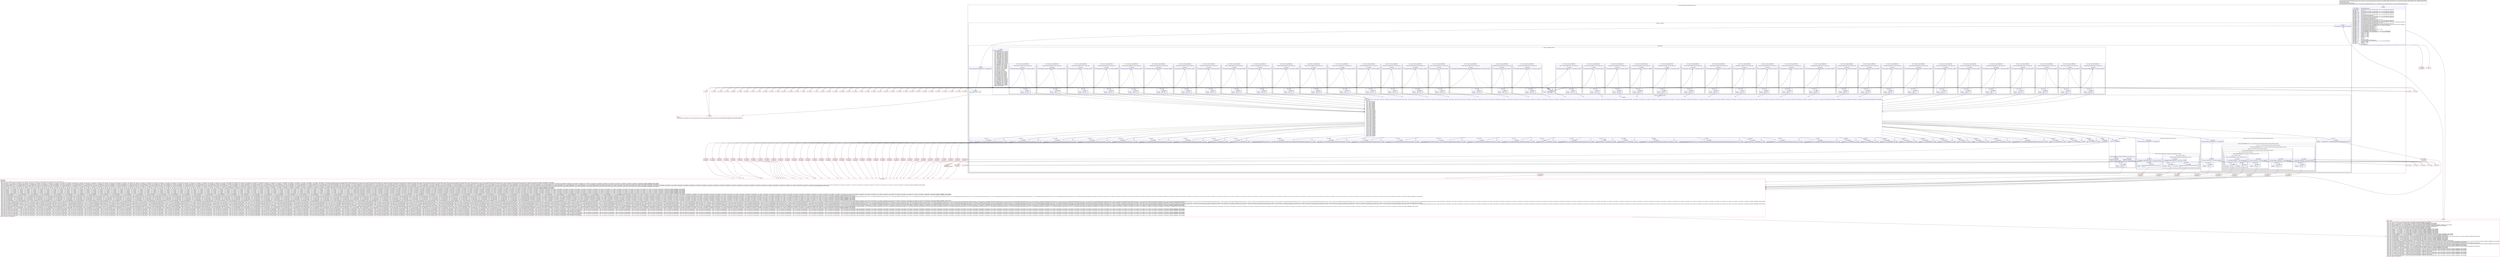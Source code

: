 digraph "CFG forcom.google.android.gms.internal.ads.zzcxl.\<init\>(Landroid\/util\/JsonReader;)V" {
subgraph cluster_Region_1415204753 {
label = "R(3:0|(4:3|4|7|9)|204) | DECL_VAR: char null\l";
node [shape=record,color=blue];
Node_0 [shape=record,label="{0\:\ 0x0000|MTH_ENTER_BLOCK\l|java.util.List java.util.List\<java.lang.String\> r42 = java.util.Collections.emptyList()\lint r41 = 0\ljava.util.List java.util.List\<java.lang.String\> r40 = java.util.Collections.emptyList()\ljava.util.List java.util.List\<java.lang.String\> r39 = java.util.Collections.emptyList()\ljava.util.List java.util.List\<java.lang.String\> r38 = java.util.Collections.emptyList()\lint r37 = 0\ljava.util.List java.util.List\<java.lang.String\> r36 = java.util.Collections.emptyList()\ljava.util.Collections.emptyList()\ljava.util.List java.util.List\<java.lang.String\> r35 = java.util.Collections.emptyList()\ljava.util.List java.util.List\<java.lang.String\> r34 = java.util.Collections.emptyList()\ljava.lang.String java.lang.String r33 = \"\"\ljava.lang.String java.lang.String r32 = \"\"\lcom.google.android.gms.internal.ads.zzatp r31 = null\ljava.util.List java.util.List\<java.lang.String\> r30 = java.util.Collections.emptyList()\ljava.util.List java.util.List\<java.lang.String\> r29 = java.util.Collections.emptyList()\ljava.util.List java.util.List\<com.google.android.gms.internal.ads.zzcxm\> r28 = java.util.Collections.emptyList()\lcom.google.android.gms.internal.ads.zzcxp r27 = null\ljava.util.List java.util.List\<java.lang.String\> r26 = java.util.Collections.emptyList()\ljava.util.List java.util.List\<com.google.android.gms.internal.ads.zzcxm\> r25 = java.util.Collections.emptyList()\lorg.json.JSONObject org.json.JSONObject r24 = new org.json.JSONObject()\ljava.lang.String java.lang.String r23 = \"\"\ljava.lang.String java.lang.String r22 = \"\"\ljava.lang.String java.lang.String r21 = \"\"\ljava.lang.String java.lang.String r20 = \"\"\lcom.google.android.gms.internal.ads.zzauz r19 = null\ljava.lang.String java.lang.String r18 = \"\"\lorg.json.JSONObject org.json.JSONObject r17 = new org.json.JSONObject()\lorg.json.JSONObject org.json.JSONObject r16 = new org.json.JSONObject()\lboolean r15 = false\lboolean r14 = false\lboolean r13 = false\lboolean r12 = false\lboolean r11 = false\lboolean r10 = false\lint r9 = \-1\lint r8 = 0\lboolean r7 = false\ljava.lang.String java.lang.String r6 = \"\"\lorg.json.JSONObject org.json.JSONObject r5 = new org.json.JSONObject()\lboolean r4 = false\lboolean r3 = false\lint r2 = 0\lr47.beginObject()\l}"];
subgraph cluster_LoopRegion_868935924 {
label = "LOOP:0: (4:3|4|7|9)";
node [shape=record,color=blue];
Node_2 [shape=record,label="{2\:\ 0x0077|if (r47.hasNext() != false) goto L_0x0079\l}"];
subgraph cluster_Region_527856161 {
label = "R(4:3|4|7|9)";
node [shape=record,color=blue];
Node_3 [shape=record,label="{3\:\ 0x0079|java.lang.String java.lang.String r43 = r47.nextName()\l}"];
Node_4 [shape=record,label="{4\:\ 0x007d|r43 = r43 == null ? \"\" : r43\l}"];
subgraph cluster_SwitchRegion_1097140381 {
label = "Switch: 42, default: R(2:8|1)";
node [shape=record,color=blue];
Node_7 [shape=record,label="{7\:\ 0x0087|switch(r43.hashCode()) \{\l    case \-1980587809: goto L_0x022b;\l    case \-1965512151: goto L_0x02eb;\l    case \-1440104884: goto L_0x028b;\l    case \-1439500848: goto L_0x02ab;\l    case \-1428969291: goto L_0x02cb;\l    case \-1403779768: goto L_0x031b;\l    case \-1360811658: goto L_0x019b;\l    case \-1306015996: goto L_0x01ab;\l    case \-1289032093: goto L_0x023b;\l    case \-1234181075: goto L_0x024b;\l    case \-1152230954: goto L_0x00a2;\l    case \-1146534047: goto L_0x030b;\l    case \-1115838944: goto L_0x015b;\l    case \-1081936678: goto L_0x01bb;\l    case \-1078050970: goto L_0x011b;\l    case \-1051269058: goto L_0x01fb;\l    case \-982608540: goto L_0x013b;\l    case \-776859333: goto L_0x00b1;\l    case \-544216775: goto L_0x020b;\l    case \-437057161: goto L_0x00c0;\l    case \-404326515: goto L_0x02bb;\l    case \-29338502: goto L_0x026b;\l    case 3107: goto L_0x018b;\l    case 3355: goto L_0x01db;\l    case 3076010: goto L_0x01cb;\l    case 63195984: goto L_0x027b;\l    case 107433883: goto L_0x01eb;\l    case 230323073: goto L_0x00cf;\l    case 418392395: goto L_0x029b;\l    case 597473788: goto L_0x021b;\l    case 673261304: goto L_0x00fc;\l    case 754887508: goto L_0x017b;\l    case 791122864: goto L_0x00de;\l    case 1010584092: goto L_0x012b;\l    case 1100650276: goto L_0x014b;\l    case 1321720943: goto L_0x025b;\l    case 1637553475: goto L_0x02db;\l    case 1638957285: goto L_0x00ed;\l    case 1688341040: goto L_0x010b;\l    case 1839650832: goto L_0x0093;\l    case 1875425491: goto L_0x02fb;\l    case 2072888499: goto L_0x016b;\l    default: goto L_0x008a;\l\}\l}"];
subgraph cluster_Region_130493430 {
label = "R(1:(2:91|1)) | FALL_THROUGH\l";
node [shape=record,color=blue];
subgraph cluster_IfRegion_2146014290 {
label = "IF [B:90:0x0235] THEN: R(2:91|1) ELSE: null";
node [shape=record,color=blue];
Node_90 [shape=record,label="{90\:\ 0x0235|if (r43.equals(\"debug_signals\") == true) goto L_0x0237\l}"];
subgraph cluster_Region_1592152544 {
label = "R(2:91|1)";
node [shape=record,color=blue];
Node_91 [shape=record,label="{91\:\ 0x0237|r43 = 26\l}"];
Node_InsnContainer_868845027 [shape=record,label="{|break\l}"];
}
}
}
subgraph cluster_Region_714654583 {
label = "R(1:(2:127|1)) | FALL_THROUGH\l";
node [shape=record,color=blue];
subgraph cluster_IfRegion_969169326 {
label = "IF [B:126:0x02f5] THEN: R(2:127|1) ELSE: null";
node [shape=record,color=blue];
Node_126 [shape=record,label="{126\:\ 0x02f5|if (r43.equals(\"omid_settings\") == true) goto L_0x02f7\l}"];
subgraph cluster_Region_941043171 {
label = "R(2:127|1)";
node [shape=record,color=blue];
Node_127 [shape=record,label="{127\:\ 0x02f7|r43 = '&'\l}"];
Node_InsnContainer_1324422040 [shape=record,label="{|break\l}"];
}
}
}
subgraph cluster_Region_1884756267 {
label = "R(1:(2:109|1)) | FALL_THROUGH\l";
node [shape=record,color=blue];
subgraph cluster_IfRegion_353354701 {
label = "IF [B:108:0x0295] THEN: R(2:109|1) ELSE: null";
node [shape=record,color=blue];
Node_108 [shape=record,label="{108\:\ 0x0295|if (r43.equals(\"is_custom_close_blocked\") == true) goto L_0x0297\l}"];
subgraph cluster_Region_1645265289 {
label = "R(2:109|1)";
node [shape=record,color=blue];
Node_109 [shape=record,label="{109\:\ 0x0297|r43 = ' '\l}"];
Node_InsnContainer_256797791 [shape=record,label="{|break\l}"];
}
}
}
subgraph cluster_Region_1671529914 {
label = "R(1:(2:115|1)) | FALL_THROUGH\l";
node [shape=record,color=blue];
subgraph cluster_IfRegion_2093416465 {
label = "IF [B:114:0x02b5] THEN: R(2:115|1) ELSE: null";
node [shape=record,color=blue];
Node_114 [shape=record,label="{114\:\ 0x02b5|if (r43.equals(\"orientation\") == true) goto L_0x02b7\l}"];
subgraph cluster_Region_1064167106 {
label = "R(2:115|1)";
node [shape=record,color=blue];
Node_115 [shape=record,label="{115\:\ 0x02b7|r43 = '\"'\l}"];
Node_InsnContainer_621422469 [shape=record,label="{|break\l}"];
}
}
}
subgraph cluster_Region_1834810446 {
label = "R(1:(2:121|1)) | FALL_THROUGH\l";
node [shape=record,color=blue];
subgraph cluster_IfRegion_1329549535 {
label = "IF [B:120:0x02d5] THEN: R(2:121|1) ELSE: null";
node [shape=record,color=blue];
Node_120 [shape=record,label="{120\:\ 0x02d5|if (r43.equals(\"enable_omid\") == true) goto L_0x02d7\l}"];
subgraph cluster_Region_1933177776 {
label = "R(2:121|1)";
node [shape=record,color=blue];
Node_121 [shape=record,label="{121\:\ 0x02d7|r43 = '$'\l}"];
Node_InsnContainer_294410542 [shape=record,label="{|break\l}"];
}
}
}
subgraph cluster_Region_2129625840 {
label = "R(1:(2:136|1)) | FALL_THROUGH\l";
node [shape=record,color=blue];
subgraph cluster_IfRegion_1412266431 {
label = "IF [B:135:0x0325] THEN: R(2:136|1) ELSE: null";
node [shape=record,color=blue];
Node_135 [shape=record,label="{135\:\ 0x0325|if (r43.equals(\"showable_impression_type\") == true) goto L_0x0327\l}"];
subgraph cluster_Region_615096871 {
label = "R(2:136|1)";
node [shape=record,color=blue];
Node_136 [shape=record,label="{136\:\ 0x0327|r43 = ')'\l}"];
Node_InsnContainer_179152039 [shape=record,label="{|break\l}"];
}
}
}
subgraph cluster_Region_1673008 {
label = "R(1:(2:64|1)) | FALL_THROUGH\l";
node [shape=record,color=blue];
subgraph cluster_IfRegion_1062717788 {
label = "IF [B:63:0x01a5] THEN: R(2:64|1) ELSE: null";
node [shape=record,color=blue];
Node_63 [shape=record,label="{63\:\ 0x01a5|if (r43.equals(\"ad_sizes\") == true) goto L_0x01a7\l}"];
subgraph cluster_Region_1556711684 {
label = "R(2:64|1)";
node [shape=record,color=blue];
Node_64 [shape=record,label="{64\:\ 0x01a7|r43 = 17\l}"];
Node_InsnContainer_1932524340 [shape=record,label="{|break\l}"];
}
}
}
subgraph cluster_Region_1901404067 {
label = "R(1:(2:67|1)) | FALL_THROUGH\l";
node [shape=record,color=blue];
subgraph cluster_IfRegion_2069135663 {
label = "IF [B:66:0x01b5] THEN: R(2:67|1) ELSE: null";
node [shape=record,color=blue];
Node_66 [shape=record,label="{66\:\ 0x01b5|if (r43.equals(\"adapters\") == true) goto L_0x01b7\l}"];
subgraph cluster_Region_2095466373 {
label = "R(2:67|1)";
node [shape=record,color=blue];
Node_67 [shape=record,label="{67\:\ 0x01b7|r43 = 18\l}"];
Node_InsnContainer_372901298 [shape=record,label="{|break\l}"];
}
}
}
subgraph cluster_Region_1515597890 {
label = "R(1:(2:94|1)) | FALL_THROUGH\l";
node [shape=record,color=blue];
subgraph cluster_IfRegion_1314426674 {
label = "IF [B:93:0x0245] THEN: R(2:94|1) ELSE: null";
node [shape=record,color=blue];
Node_93 [shape=record,label="{93\:\ 0x0245|if (r43.equals(\"extras\") == true) goto L_0x0247\l}"];
subgraph cluster_Region_1730245327 {
label = "R(2:94|1)";
node [shape=record,color=blue];
Node_94 [shape=record,label="{94\:\ 0x0247|r43 = 27\l}"];
Node_InsnContainer_1445758567 [shape=record,label="{|break\l}"];
}
}
}
subgraph cluster_Region_257762054 {
label = "R(1:(2:97|1)) | FALL_THROUGH\l";
node [shape=record,color=blue];
subgraph cluster_IfRegion_1904732103 {
label = "IF [B:96:0x0255] THEN: R(2:97|1) ELSE: null";
node [shape=record,color=blue];
Node_96 [shape=record,label="{96\:\ 0x0255|if (r43.equals(\"allow_pub_rendered_attribution\") == true) goto L_0x0257\l}"];
subgraph cluster_Region_1399858715 {
label = "R(2:97|1)";
node [shape=record,color=blue];
Node_97 [shape=record,label="{97\:\ 0x0257|r43 = 28\l}"];
Node_InsnContainer_1225568458 [shape=record,label="{|break\l}"];
}
}
}
subgraph cluster_Region_582180233 {
label = "R(1:(2:16|1)) | FALL_THROUGH\l";
node [shape=record,color=blue];
subgraph cluster_IfRegion_1880874370 {
label = "IF [B:15:0x00ac] THEN: R(2:16|1) ELSE: null";
node [shape=record,color=blue];
Node_15 [shape=record,label="{15\:\ 0x00ac|if (r43.equals(\"ad_type\") == true) goto L_0x00ae\l}"];
subgraph cluster_Region_1976003794 {
label = "R(2:16|1)";
node [shape=record,color=blue];
Node_16 [shape=record,label="{16\:\ 0x00ae|r43 = 1\l}"];
Node_InsnContainer_278849542 [shape=record,label="{|break\l}"];
}
}
}
subgraph cluster_Region_1992141824 {
label = "R(1:(2:133|1)) | FALL_THROUGH\l";
node [shape=record,color=blue];
subgraph cluster_IfRegion_790194007 {
label = "IF [B:132:0x0315] THEN: R(2:133|1) ELSE: null";
node [shape=record,color=blue];
Node_132 [shape=record,label="{132\:\ 0x0315|if (r43.equals(\"is_scroll_aware\") == true) goto L_0x0317\l}"];
subgraph cluster_Region_1371438200 {
label = "R(2:133|1)";
node [shape=record,color=blue];
Node_133 [shape=record,label="{133\:\ 0x0317|r43 = '('\l}"];
Node_InsnContainer_1520163069 [shape=record,label="{|break\l}"];
}
}
}
subgraph cluster_Region_1660721458 {
label = "R(1:(2:52|1)) | FALL_THROUGH\l";
node [shape=record,color=blue];
subgraph cluster_IfRegion_632442009 {
label = "IF [B:51:0x0165] THEN: R(2:52|1) ELSE: null";
node [shape=record,color=blue];
Node_51 [shape=record,label="{51\:\ 0x0165|if (r43.equals(\"fill_urls\") == true) goto L_0x0167\l}"];
subgraph cluster_Region_2013040726 {
label = "R(2:52|1)";
node [shape=record,color=blue];
Node_52 [shape=record,label="{52\:\ 0x0167|r43 = 13\l}"];
Node_InsnContainer_88445875 [shape=record,label="{|break\l}"];
}
}
}
subgraph cluster_Region_511959735 {
label = "R(1:(2:70|1)) | FALL_THROUGH\l";
node [shape=record,color=blue];
subgraph cluster_IfRegion_1799695927 {
label = "IF [B:69:0x01c5] THEN: R(2:70|1) ELSE: null";
node [shape=record,color=blue];
Node_69 [shape=record,label="{69\:\ 0x01c5|if (r43.equals(\"allocation_id\") == true) goto L_0x01c7\l}"];
subgraph cluster_Region_2143758721 {
label = "R(2:70|1)";
node [shape=record,color=blue];
Node_70 [shape=record,label="{70\:\ 0x01c7|r43 = 19\l}"];
Node_InsnContainer_442207658 [shape=record,label="{|break\l}"];
}
}
}
subgraph cluster_Region_485008090 {
label = "R(1:(2:40|1)) | FALL_THROUGH\l";
node [shape=record,color=blue];
subgraph cluster_IfRegion_1167857936 {
label = "IF [B:39:0x0125] THEN: R(2:40|1) ELSE: null";
node [shape=record,color=blue];
Node_39 [shape=record,label="{39\:\ 0x0125|if (r43.equals(\"video_complete_urls\") == true) goto L_0x0127\l}"];
subgraph cluster_Region_1158348775 {
label = "R(2:40|1)";
node [shape=record,color=blue];
Node_40 [shape=record,label="{40\:\ 0x0127|r43 = 9\l}"];
Node_InsnContainer_890860287 [shape=record,label="{|break\l}"];
}
}
}
subgraph cluster_Region_881768625 {
label = "R(1:(2:82|1)) | FALL_THROUGH\l";
node [shape=record,color=blue];
subgraph cluster_IfRegion_568061227 {
label = "IF [B:81:0x0205] THEN: R(2:82|1) ELSE: null";
node [shape=record,color=blue];
Node_81 [shape=record,label="{81\:\ 0x0205|if (r43.equals(\"active_view\") == true) goto L_0x0207\l}"];
subgraph cluster_Region_318411089 {
label = "R(2:82|1)";
node [shape=record,color=blue];
Node_82 [shape=record,label="{82\:\ 0x0207|r43 = 23\l}"];
Node_InsnContainer_1929270615 [shape=record,label="{|break\l}"];
}
}
}
subgraph cluster_Region_727308192 {
label = "R(1:(2:46|1)) | FALL_THROUGH\l";
node [shape=record,color=blue];
subgraph cluster_IfRegion_381336333 {
label = "IF [B:45:0x0145] THEN: R(2:46|1) ELSE: null";
node [shape=record,color=blue];
Node_45 [shape=record,label="{45\:\ 0x0145|if (r43.equals(\"valid_from_timestamp\") == true) goto L_0x0147\l}"];
subgraph cluster_Region_1545627995 {
label = "R(2:46|1)";
node [shape=record,color=blue];
Node_46 [shape=record,label="{46\:\ 0x0147|r43 = 11\l}"];
Node_InsnContainer_1428805310 [shape=record,label="{|break\l}"];
}
}
}
subgraph cluster_Region_337885082 {
label = "R(1:(2:19|1)) | FALL_THROUGH\l";
node [shape=record,color=blue];
subgraph cluster_IfRegion_1422658427 {
label = "IF [B:18:0x00bb] THEN: R(2:19|1) ELSE: null";
node [shape=record,color=blue];
Node_18 [shape=record,label="{18\:\ 0x00bb|if (r43.equals(\"click_urls\") == true) goto L_0x00bd\l}"];
subgraph cluster_Region_1988287120 {
label = "R(2:19|1)";
node [shape=record,color=blue];
Node_19 [shape=record,label="{19\:\ 0x00bd|r43 = 2\l}"];
Node_InsnContainer_351739044 [shape=record,label="{|break\l}"];
}
}
}
subgraph cluster_Region_1911958861 {
label = "R(1:(2:85|1)) | FALL_THROUGH\l";
node [shape=record,color=blue];
subgraph cluster_IfRegion_1899879531 {
label = "IF [B:84:0x0215] THEN: R(2:85|1) ELSE: null";
node [shape=record,color=blue];
Node_84 [shape=record,label="{84\:\ 0x0215|if (r43.equals(\"safe_browsing\") == true) goto L_0x0217\l}"];
subgraph cluster_Region_2124489536 {
label = "R(2:85|1)";
node [shape=record,color=blue];
Node_85 [shape=record,label="{85\:\ 0x0217|r43 = 24\l}"];
Node_InsnContainer_1794214379 [shape=record,label="{|break\l}"];
}
}
}
subgraph cluster_Region_1676115016 {
label = "R(1:(2:22|1)) | FALL_THROUGH\l";
node [shape=record,color=blue];
subgraph cluster_IfRegion_259118546 {
label = "IF [B:21:0x00ca] THEN: R(2:22|1) ELSE: null";
node [shape=record,color=blue];
Node_21 [shape=record,label="{21\:\ 0x00ca|if (r43.equals(\"imp_urls\") == true) goto L_0x00cc\l}"];
subgraph cluster_Region_1588025257 {
label = "R(2:22|1)";
node [shape=record,color=blue];
Node_22 [shape=record,label="{22\:\ 0x00cc|r43 = 3\l}"];
Node_InsnContainer_1331252908 [shape=record,label="{|break\l}"];
}
}
}
subgraph cluster_Region_260415055 {
label = "R(1:(2:118|1)) | FALL_THROUGH\l";
node [shape=record,color=blue];
subgraph cluster_IfRegion_1280341474 {
label = "IF [B:117:0x02c5] THEN: R(2:118|1) ELSE: null";
node [shape=record,color=blue];
Node_117 [shape=record,label="{117\:\ 0x02c5|if (r43.equals(\"render_timeout_ms\") == true) goto L_0x02c7\l}"];
subgraph cluster_Region_1049930950 {
label = "R(2:118|1)";
node [shape=record,color=blue];
Node_118 [shape=record,label="{118\:\ 0x02c7|r43 = '#'\l}"];
Node_InsnContainer_1776152709 [shape=record,label="{|break\l}"];
}
}
}
subgraph cluster_Region_822138058 {
label = "R(1:(2:103|1)) | FALL_THROUGH\l";
node [shape=record,color=blue];
subgraph cluster_IfRegion_2020812992 {
label = "IF [B:102:0x0275] THEN: R(2:103|1) ELSE: null";
node [shape=record,color=blue];
Node_102 [shape=record,label="{102\:\ 0x0275|if (r43.equals(\"allow_custom_click_gesture\") == true) goto L_0x0277\l}"];
subgraph cluster_Region_703730058 {
label = "R(2:103|1)";
node [shape=record,color=blue];
Node_103 [shape=record,label="{103\:\ 0x0277|r43 = 30\l}"];
Node_InsnContainer_883544168 [shape=record,label="{|break\l}"];
}
}
}
subgraph cluster_Region_402478932 {
label = "R(1:(2:61|1)) | FALL_THROUGH\l";
node [shape=record,color=blue];
subgraph cluster_IfRegion_1731362081 {
label = "IF [B:60:0x0195] THEN: R(2:61|1) ELSE: null";
node [shape=record,color=blue];
Node_60 [shape=record,label="{60\:\ 0x0195|if (r43.equals(\"ad\") == true) goto L_0x0197\l}"];
subgraph cluster_Region_1874109333 {
label = "R(2:61|1)";
node [shape=record,color=blue];
Node_61 [shape=record,label="{61\:\ 0x0197|r43 = 16\l}"];
Node_InsnContainer_295879926 [shape=record,label="{|break\l}"];
}
}
}
subgraph cluster_Region_640939148 {
label = "R(1:(2:76|1)) | FALL_THROUGH\l";
node [shape=record,color=blue];
subgraph cluster_IfRegion_1726806864 {
label = "IF [B:75:0x01e5] THEN: R(2:76|1) ELSE: null";
node [shape=record,color=blue];
Node_75 [shape=record,label="{75\:\ 0x01e5|if (r43.equals(com.google.android.exoplayer2.text.ttml.TtmlNode.ATTR_ID) == true) goto L_0x01e7\l}"];
subgraph cluster_Region_1312675411 {
label = "R(2:76|1)";
node [shape=record,color=blue];
Node_76 [shape=record,label="{76\:\ 0x01e7|r43 = 21\l}"];
Node_InsnContainer_1558403762 [shape=record,label="{|break\l}"];
}
}
}
subgraph cluster_Region_567927181 {
label = "R(1:(2:73|1)) | FALL_THROUGH\l";
node [shape=record,color=blue];
subgraph cluster_IfRegion_693927178 {
label = "IF [B:72:0x01d5] THEN: R(2:73|1) ELSE: null";
node [shape=record,color=blue];
Node_72 [shape=record,label="{72\:\ 0x01d5|if (r43.equals(\"data\") == true) goto L_0x01d7\l}"];
subgraph cluster_Region_972113911 {
label = "R(2:73|1)";
node [shape=record,color=blue];
Node_73 [shape=record,label="{73\:\ 0x01d7|r43 = 20\l}"];
Node_InsnContainer_651891764 [shape=record,label="{|break\l}"];
}
}
}
subgraph cluster_Region_527762423 {
label = "R(1:(2:106|1)) | FALL_THROUGH\l";
node [shape=record,color=blue];
subgraph cluster_IfRegion_1216902601 {
label = "IF [B:105:0x0285] THEN: R(2:106|1) ELSE: null";
node [shape=record,color=blue];
Node_105 [shape=record,label="{105\:\ 0x0285|if (r43.equals(\"render_test_label\") == true) goto L_0x0287\l}"];
subgraph cluster_Region_2038014865 {
label = "R(2:106|1)";
node [shape=record,color=blue];
Node_106 [shape=record,label="{106\:\ 0x0287|r43 = 31\l}"];
Node_InsnContainer_1493560417 [shape=record,label="{|break\l}"];
}
}
}
subgraph cluster_Region_926853957 {
label = "R(1:(2:79|1)) | FALL_THROUGH\l";
node [shape=record,color=blue];
subgraph cluster_IfRegion_1009242764 {
label = "IF [B:78:0x01f5] THEN: R(2:79|1) ELSE: null";
node [shape=record,color=blue];
Node_78 [shape=record,label="{78\:\ 0x01f5|if (r43.equals(\"qdata\") == true) goto L_0x01f7\l}"];
subgraph cluster_Region_2130688959 {
label = "R(2:79|1)";
node [shape=record,color=blue];
Node_79 [shape=record,label="{79\:\ 0x01f7|r43 = 22\l}"];
Node_InsnContainer_1228563234 [shape=record,label="{|break\l}"];
}
}
}
subgraph cluster_Region_2120727369 {
label = "R(1:(2:25|1)) | FALL_THROUGH\l";
node [shape=record,color=blue];
subgraph cluster_IfRegion_1032886307 {
label = "IF [B:24:0x00d9] THEN: R(2:25|1) ELSE: null";
node [shape=record,color=blue];
Node_24 [shape=record,label="{24\:\ 0x00d9|if (r43.equals(\"ad_load_urls\") == true) goto L_0x00db\l}"];
subgraph cluster_Region_707670235 {
label = "R(2:25|1)";
node [shape=record,color=blue];
Node_25 [shape=record,label="{25\:\ 0x00db|r43 = 4\l}"];
Node_InsnContainer_150418944 [shape=record,label="{|break\l}"];
}
}
}
subgraph cluster_Region_1246871768 {
label = "R(1:(2:112|1)) | FALL_THROUGH\l";
node [shape=record,color=blue];
subgraph cluster_IfRegion_2003703478 {
label = "IF [B:111:0x02a5] THEN: R(2:112|1) ELSE: null";
node [shape=record,color=blue];
Node_111 [shape=record,label="{111\:\ 0x02a5|if (r43.equals(\"is_closable_area_disabled\") == true) goto L_0x02a7\l}"];
subgraph cluster_Region_1585978779 {
label = "R(2:112|1)";
node [shape=record,color=blue];
Node_112 [shape=record,label="{112\:\ 0x02a7|r43 = '!'\l}"];
Node_InsnContainer_1357420995 [shape=record,label="{|break\l}"];
}
}
}
subgraph cluster_Region_320261476 {
label = "R(1:(2:88|1)) | FALL_THROUGH\l";
node [shape=record,color=blue];
subgraph cluster_IfRegion_2084770735 {
label = "IF [B:87:0x0225] THEN: R(2:88|1) ELSE: null";
node [shape=record,color=blue];
Node_87 [shape=record,label="{87\:\ 0x0225|if (r43.equals(\"debug_dialog_string\") == true) goto L_0x0227\l}"];
subgraph cluster_Region_749967411 {
label = "R(2:88|1)";
node [shape=record,color=blue];
Node_88 [shape=record,label="{88\:\ 0x0227|r43 = 25\l}"];
Node_InsnContainer_576761392 [shape=record,label="{|break\l}"];
}
}
}
subgraph cluster_Region_1727262116 {
label = "R(1:(2:34|1)) | FALL_THROUGH\l";
node [shape=record,color=blue];
subgraph cluster_IfRegion_2129792281 {
label = "IF [B:33:0x0106] THEN: R(2:34|1) ELSE: null";
node [shape=record,color=blue];
Node_33 [shape=record,label="{33\:\ 0x0106|if (r43.equals(\"reward_granted_urls\") == true) goto L_0x0108\l}"];
subgraph cluster_Region_1451515688 {
label = "R(2:34|1)";
node [shape=record,color=blue];
Node_34 [shape=record,label="{34\:\ 0x0108|r43 = 7\l}"];
Node_InsnContainer_1916880440 [shape=record,label="{|break\l}"];
}
}
}
subgraph cluster_Region_1461307641 {
label = "R(1:(2:58|1)) | FALL_THROUGH\l";
node [shape=record,color=blue];
subgraph cluster_IfRegion_1201324900 {
label = "IF [B:57:0x0185] THEN: R(2:58|1) ELSE: null";
node [shape=record,color=blue];
Node_57 [shape=record,label="{57\:\ 0x0185|if (r43.equals(\"container_sizes\") == true) goto L_0x0187\l}"];
subgraph cluster_Region_695796931 {
label = "R(2:58|1)";
node [shape=record,color=blue];
Node_58 [shape=record,label="{58\:\ 0x0187|r43 = 15\l}"];
Node_InsnContainer_1890577668 [shape=record,label="{|break\l}"];
}
}
}
subgraph cluster_Region_164147320 {
label = "R(1:(2:28|1)) | FALL_THROUGH\l";
node [shape=record,color=blue];
subgraph cluster_IfRegion_1086760583 {
label = "IF [B:27:0x00e8] THEN: R(2:28|1) ELSE: null";
node [shape=record,color=blue];
Node_27 [shape=record,label="{27\:\ 0x00e8|if (r43.equals(\"impression_type\") == true) goto L_0x00ea\l}"];
subgraph cluster_Region_800431724 {
label = "R(2:28|1)";
node [shape=record,color=blue];
Node_28 [shape=record,label="{28\:\ 0x00ea|r43 = 5\l}"];
Node_InsnContainer_1900042239 [shape=record,label="{|break\l}"];
}
}
}
subgraph cluster_Region_1745291054 {
label = "R(1:(2:43|1)) | FALL_THROUGH\l";
node [shape=record,color=blue];
subgraph cluster_IfRegion_620501851 {
label = "IF [B:42:0x0135] THEN: R(2:43|1) ELSE: null";
node [shape=record,color=blue];
Node_42 [shape=record,label="{42\:\ 0x0135|if (r43.equals(\"transaction_id\") == true) goto L_0x0137\l}"];
subgraph cluster_Region_1449638749 {
label = "R(2:43|1)";
node [shape=record,color=blue];
Node_43 [shape=record,label="{43\:\ 0x0137|r43 = 10\l}"];
Node_InsnContainer_1741619431 [shape=record,label="{|break\l}"];
}
}
}
subgraph cluster_Region_726152982 {
label = "R(1:(2:49|1)) | FALL_THROUGH\l";
node [shape=record,color=blue];
subgraph cluster_IfRegion_1242058776 {
label = "IF [B:48:0x0155] THEN: R(2:49|1) ELSE: null";
node [shape=record,color=blue];
Node_48 [shape=record,label="{48\:\ 0x0155|if (r43.equals(\"rewards\") == true) goto L_0x0157\l}"];
subgraph cluster_Region_1033776439 {
label = "R(2:49|1)";
node [shape=record,color=blue];
Node_49 [shape=record,label="{49\:\ 0x0157|r43 = 12\l}"];
Node_InsnContainer_1489269295 [shape=record,label="{|break\l}"];
}
}
}
subgraph cluster_Region_145367150 {
label = "R(1:(2:100|1)) | FALL_THROUGH\l";
node [shape=record,color=blue];
subgraph cluster_IfRegion_1536699358 {
label = "IF [B:99:0x0265] THEN: R(2:100|1) ELSE: null";
node [shape=record,color=blue];
Node_99 [shape=record,label="{99\:\ 0x0265|if (r43.equals(\"allow_pub_owned_ad_view\") == true) goto L_0x0267\l}"];
subgraph cluster_Region_931706346 {
label = "R(2:100|1)";
node [shape=record,color=blue];
Node_100 [shape=record,label="{100\:\ 0x0267|r43 = 29\l}"];
Node_InsnContainer_394117540 [shape=record,label="{|break\l}"];
}
}
}
subgraph cluster_Region_2103944410 {
label = "R(1:(2:124|1)) | FALL_THROUGH\l";
node [shape=record,color=blue];
subgraph cluster_IfRegion_773807284 {
label = "IF [B:123:0x02e5] THEN: R(2:124|1) ELSE: null";
node [shape=record,color=blue];
Node_123 [shape=record,label="{123\:\ 0x02e5|if (r43.equals(\"bid_response\") == true) goto L_0x02e7\l}"];
subgraph cluster_Region_1363544156 {
label = "R(2:124|1)";
node [shape=record,color=blue];
Node_124 [shape=record,label="{124\:\ 0x02e7|r43 = '%'\l}"];
Node_InsnContainer_113898579 [shape=record,label="{|break\l}"];
}
}
}
subgraph cluster_Region_1605967284 {
label = "R(1:(2:31|1)) | FALL_THROUGH\l";
node [shape=record,color=blue];
subgraph cluster_IfRegion_1786621167 {
label = "IF [B:30:0x00f7] THEN: R(2:31|1) ELSE: null";
node [shape=record,color=blue];
Node_30 [shape=record,label="{30\:\ 0x00f7|if (r43.equals(\"video_start_urls\") == true) goto L_0x00f9\l}"];
subgraph cluster_Region_1037216758 {
label = "R(2:31|1)";
node [shape=record,color=blue];
Node_31 [shape=record,label="{31\:\ 0x00f9|r43 = 6\l}"];
Node_InsnContainer_649103110 [shape=record,label="{|break\l}"];
}
}
}
subgraph cluster_Region_1722922622 {
label = "R(1:(2:37|1)) | FALL_THROUGH\l";
node [shape=record,color=blue];
subgraph cluster_IfRegion_1652402472 {
label = "IF [B:36:0x0115] THEN: R(2:37|1) ELSE: null";
node [shape=record,color=blue];
Node_36 [shape=record,label="{36\:\ 0x0115|if (r43.equals(\"video_reward_urls\") == true) goto L_0x0117\l}"];
subgraph cluster_Region_154240484 {
label = "R(2:37|1)";
node [shape=record,color=blue];
Node_37 [shape=record,label="{37\:\ 0x0117|r43 = 8\l}"];
Node_InsnContainer_789822871 [shape=record,label="{|break\l}"];
}
}
}
subgraph cluster_Region_953172348 {
label = "R(1:(2:13|1)) | FALL_THROUGH\l";
node [shape=record,color=blue];
subgraph cluster_IfRegion_2023864418 {
label = "IF [B:12:0x009d] THEN: R(2:13|1) ELSE: null";
node [shape=record,color=blue];
Node_12 [shape=record,label="{12\:\ 0x009d|if (r43.equals(\"renderers\") == true) goto L_0x009f\l}"];
subgraph cluster_Region_775168601 {
label = "R(2:13|1)";
node [shape=record,color=blue];
Node_13 [shape=record,label="{13\:\ 0x009f|r43 = 0\l}"];
Node_InsnContainer_452622807 [shape=record,label="{|break\l}"];
}
}
}
subgraph cluster_Region_1897082544 {
label = "R(1:(2:130|1)) | FALL_THROUGH\l";
node [shape=record,color=blue];
subgraph cluster_IfRegion_739225918 {
label = "IF [B:129:0x0305] THEN: R(2:130|1) ELSE: null";
node [shape=record,color=blue];
Node_129 [shape=record,label="{129\:\ 0x0305|if (r43.equals(\"is_analytics_logging_enabled\") == true) goto L_0x0307\l}"];
subgraph cluster_Region_6922544 {
label = "R(2:130|1)";
node [shape=record,color=blue];
Node_130 [shape=record,label="{130\:\ 0x0307|r43 = '''\l}"];
Node_InsnContainer_1138678272 [shape=record,label="{|break\l}"];
}
}
}
subgraph cluster_Region_2042603686 {
label = "R(1:(2:55|1)) | FALL_THROUGH\l";
node [shape=record,color=blue];
subgraph cluster_IfRegion_722631300 {
label = "IF [B:54:0x0175] THEN: R(2:55|1) ELSE: null";
node [shape=record,color=blue];
Node_54 [shape=record,label="{54\:\ 0x0175|if (r43.equals(\"manual_tracking_urls\") == true) goto L_0x0177\l}"];
subgraph cluster_Region_1743631366 {
label = "R(2:55|1)";
node [shape=record,color=blue];
Node_55 [shape=record,label="{55\:\ 0x0177|r43 = 14\l}"];
Node_InsnContainer_818037383 [shape=record,label="{|break\l}"];
}
}
}
subgraph cluster_Region_1254761001 {
label = "R(2:8|1)";
node [shape=record,color=blue];
Node_8 [shape=record,label="{8\:\ 0x008a|FALL_THROUGH\l|r43 = 65535\l}"];
Node_InsnContainer_1481415809 [shape=record,label="{|break\l}"];
}
}
subgraph cluster_SwitchRegion_1844921170 {
label = "Switch: 42, default: R(2:10|1)";
node [shape=record,color=blue];
Node_9 [shape=record,label="{9\:\ 0x008c|PHI: r43 \l  PHI: (r43v87 char) = (r43v4 char), (r43v6 char), (r43v8 char), (r43v10 char), (r43v12 char), (r43v14 char), (r43v16 char), (r43v18 char), (r43v20 char), (r43v22 char), (r43v24 char), (r43v26 char), (r43v28 char), (r43v30 char), (r43v32 char), (r43v34 char), (r43v36 char), (r43v38 char), (r43v40 char), (r43v42 char), (r43v44 char), (r43v46 char), (r43v48 char), (r43v50 char), (r43v52 char), (r43v54 char), (r43v56 char), (r43v58 char), (r43v60 char), (r43v62 char), (r43v64 char), (r43v66 char), (r43v68 char), (r43v70 char), (r43v72 char), (r43v74 char), (r43v76 char), (r43v78 char), (r43v80 char), (r43v82 char), (r43v84 char), (r43v86 char), (r43v101 char) binds: [B:136:0x0327, B:133:0x0317, B:130:0x0307, B:127:0x02f7, B:124:0x02e7, B:121:0x02d7, B:118:0x02c7, B:115:0x02b7, B:112:0x02a7, B:109:0x0297, B:106:0x0287, B:103:0x0277, B:100:0x0267, B:97:0x0257, B:94:0x0247, B:91:0x0237, B:88:0x0227, B:85:0x0217, B:82:0x0207, B:79:0x01f7, B:76:0x01e7, B:73:0x01d7, B:70:0x01c7, B:67:0x01b7, B:64:0x01a7, B:61:0x0197, B:58:0x0187, B:55:0x0177, B:52:0x0167, B:49:0x0157, B:46:0x0147, B:43:0x0137, B:40:0x0127, B:37:0x0117, B:34:0x0108, B:31:0x00f9, B:28:0x00ea, B:25:0x00db, B:22:0x00cc, B:19:0x00bd, B:16:0x00ae, B:13:0x009f, B:8:0x008a] A[DONT_GENERATE, DONT_INLINE]\l|switch(r43) \{\l    case 0: goto L_0x032b;\l    case 1: goto L_0x0331;\l    case 2: goto L_0x0389;\l    case 3: goto L_0x038f;\l    case 4: goto L_0x0395;\l    case 5: goto L_0x039b;\l    case 6: goto L_0x03ad;\l    case 7: goto L_0x03b3;\l    case 8: goto L_0x03b8;\l    case 9: goto L_0x03be;\l    case 10: goto L_0x03c4;\l    case 11: goto L_0x03ca;\l    case 12: goto L_0x03d0;\l    case 13: goto L_0x03da;\l    case 14: goto L_0x03e0;\l    case 15: goto L_0x03e6;\l    case 16: goto L_0x03ec;\l    case 17: goto L_0x03f7;\l    case 18: goto L_0x03fd;\l    case 19: goto L_0x0403;\l    case 20: goto L_0x0409;\l    case 21: goto L_0x040f;\l    case 22: goto L_0x0415;\l    case 23: goto L_0x041b;\l    case 24: goto L_0x0425;\l    case 25: goto L_0x042f;\l    case 26: goto L_0x0435;\l    case 27: goto L_0x043b;\l    case 28: goto L_0x0441;\l    case 29: goto L_0x0447;\l    case 30: goto L_0x044d;\l    case 31: goto L_0x0453;\l    case 32: goto L_0x0459;\l    case 33: goto L_0x045f;\l    case 34: goto L_0x0465;\l    case 35: goto L_0x048c;\l    case 36: goto L_0x0492;\l    case 37: goto L_0x0498;\l    case 38: goto L_0x049e;\l    case 39: goto L_0x04a4;\l    case 40: goto L_0x04aa;\l    case 41: goto L_0x04b0;\l    default: goto L_0x008f;\l\}\l}"];
subgraph cluster_Region_1863351117 {
label = "R(2:137|1)";
node [shape=record,color=blue];
Node_137 [shape=record,label="{137\:\ 0x032b|java.util.List r42 = com.google.android.gms.internal.ads.zzazd.zza(r47)\l}"];
Node_InsnContainer_1762213074 [shape=record,label="{|break\l}"];
}
subgraph cluster_Region_1895437262 {
label = "R(2:138|(1:(1:(1:(1:(2:153|1)(2:152|1))(2:149|1))(2:146|1))(2:143|1))(2:140|1))";
node [shape=record,color=blue];
Node_138 [shape=record,label="{138\:\ 0x0331|java.lang.String java.lang.String r41 = r47.nextString()\l}"];
subgraph cluster_IfRegion_1005628300 {
label = "IF [B:139:0x033f] THEN: R(1:(1:(1:(1:(2:153|1)(2:152|1))(2:149|1))(2:146|1))(2:143|1)) ELSE: R(2:140|1)";
node [shape=record,color=blue];
Node_139 [shape=record,label="{139\:\ 0x033f|if (\"banner\".equals(r41) != true) goto L_0x0345\l}"];
subgraph cluster_Region_1266519310 {
label = "R(1:(1:(1:(1:(2:153|1)(2:152|1))(2:149|1))(2:146|1))(2:143|1))";
node [shape=record,color=blue];
subgraph cluster_IfRegion_1147303454 {
label = "IF [B:142:0x034f] THEN: R(1:(1:(1:(2:153|1)(2:152|1))(2:149|1))(2:146|1)) ELSE: R(2:143|1)";
node [shape=record,color=blue];
Node_142 [shape=record,label="{142\:\ 0x034f|if (\"interstitial\".equals(r41) != true) goto L_0x0355\l}"];
subgraph cluster_Region_2011805812 {
label = "R(1:(1:(1:(2:153|1)(2:152|1))(2:149|1))(2:146|1))";
node [shape=record,color=blue];
subgraph cluster_IfRegion_2048513047 {
label = "IF [B:145:0x035f] THEN: R(1:(1:(2:153|1)(2:152|1))(2:149|1)) ELSE: R(2:146|1)";
node [shape=record,color=blue];
Node_145 [shape=record,label="{145\:\ 0x035f|if (\"native_express\".equals(r41) != true) goto L_0x0365\l}"];
subgraph cluster_Region_542345224 {
label = "R(1:(1:(2:153|1)(2:152|1))(2:149|1))";
node [shape=record,color=blue];
subgraph cluster_IfRegion_1516100857 {
label = "IF [B:148:0x036f] THEN: R(1:(2:153|1)(2:152|1)) ELSE: R(2:149|1)";
node [shape=record,color=blue];
Node_148 [shape=record,label="{148\:\ 0x036f|if (\"native\".equals(r41) != true) goto L_0x0375\l}"];
subgraph cluster_Region_1888124 {
label = "R(1:(2:153|1)(2:152|1))";
node [shape=record,color=blue];
subgraph cluster_IfRegion_1691332853 {
label = "IF [B:151:0x037f] THEN: R(2:153|1) ELSE: R(2:152|1)";
node [shape=record,color=blue];
Node_151 [shape=record,label="{151\:\ 0x037f|if (\"rewarded\".equals(r41) != true) goto L_0x0385\l}"];
subgraph cluster_Region_976024395 {
label = "R(2:153|1)";
node [shape=record,color=blue];
Node_153 [shape=record,label="{153\:\ 0x0385|r41 = 0\l}"];
Node_InsnContainer_665728908 [shape=record,label="{|break\l}"];
}
subgraph cluster_Region_2109551703 {
label = "R(2:152|1)";
node [shape=record,color=blue];
Node_152 [shape=record,label="{152\:\ 0x0381|r41 = 5\l}"];
Node_InsnContainer_498991381 [shape=record,label="{|break\l}"];
}
}
}
subgraph cluster_Region_2073938614 {
label = "R(2:149|1)";
node [shape=record,color=blue];
Node_149 [shape=record,label="{149\:\ 0x0371|r41 = 4\l}"];
Node_InsnContainer_554817890 [shape=record,label="{|break\l}"];
}
}
}
subgraph cluster_Region_389745819 {
label = "R(2:146|1)";
node [shape=record,color=blue];
Node_146 [shape=record,label="{146\:\ 0x0361|r41 = 3\l}"];
Node_InsnContainer_1192264979 [shape=record,label="{|break\l}"];
}
}
}
subgraph cluster_Region_1255146396 {
label = "R(2:143|1)";
node [shape=record,color=blue];
Node_143 [shape=record,label="{143\:\ 0x0351|r41 = 2\l}"];
Node_InsnContainer_290773034 [shape=record,label="{|break\l}"];
}
}
}
subgraph cluster_Region_1591445789 {
label = "R(2:140|1)";
node [shape=record,color=blue];
Node_140 [shape=record,label="{140\:\ 0x0341|r41 = 1\l}"];
Node_InsnContainer_2081412540 [shape=record,label="{|break\l}"];
}
}
}
subgraph cluster_Region_1258692618 {
label = "R(2:154|1)";
node [shape=record,color=blue];
Node_154 [shape=record,label="{154\:\ 0x0389|java.util.List r40 = com.google.android.gms.internal.ads.zzazd.zza(r47)\l}"];
Node_InsnContainer_1408944534 [shape=record,label="{|break\l}"];
}
subgraph cluster_Region_68596261 {
label = "R(2:155|1)";
node [shape=record,color=blue];
Node_155 [shape=record,label="{155\:\ 0x038f|java.util.List r39 = com.google.android.gms.internal.ads.zzazd.zza(r47)\l}"];
Node_InsnContainer_276948711 [shape=record,label="{|break\l}"];
}
subgraph cluster_Region_1318096344 {
label = "R(2:156|1)";
node [shape=record,color=blue];
Node_156 [shape=record,label="{156\:\ 0x0395|java.util.List r38 = com.google.android.gms.internal.ads.zzazd.zza(r47)\l}"];
Node_InsnContainer_656669013 [shape=record,label="{|break\l}"];
}
subgraph cluster_Region_1275160182 {
label = "R(2:157|(2:161|1))";
node [shape=record,color=blue];
Node_157 [shape=record,label="{157\:\ 0x039b|int r37 = r47.nextInt()\l}"];
subgraph cluster_IfRegion_122360556 {
label = "IF [B:158:0x039f, B:160:0x03a7] THEN: R(2:161|1) ELSE: null";
node [shape=record,color=blue];
Node_158 [shape=record,label="{158\:\ 0x039f|ADDED_TO_REGION\l|if (r37 == 0) goto L_0x0073\l}"];
Node_160 [shape=record,label="{160\:\ 0x03a7|ADDED_TO_REGION\l|if (r37 == 1) goto L_0x0073\l}"];
subgraph cluster_Region_922552716 {
label = "R(2:161|1)";
node [shape=record,color=blue];
Node_161 [shape=record,label="{161\:\ 0x03a9|r37 = 0\l}"];
Node_InsnContainer_629369400 [shape=record,label="{|break\l}"];
}
}
}
subgraph cluster_Region_1308598672 {
label = "R(2:162|1)";
node [shape=record,color=blue];
Node_162 [shape=record,label="{162\:\ 0x03ad|java.util.List r36 = com.google.android.gms.internal.ads.zzazd.zza(r47)\l}"];
Node_InsnContainer_548446567 [shape=record,label="{|break\l}"];
}
subgraph cluster_Region_1058659656 {
label = "R(2:163|1)";
node [shape=record,color=blue];
Node_163 [shape=record,label="{163\:\ 0x03b3|com.google.android.gms.internal.ads.zzazd.zza(r47)\l}"];
Node_InsnContainer_130577071 [shape=record,label="{|break\l}"];
}
subgraph cluster_Region_168447119 {
label = "R(2:164|1)";
node [shape=record,color=blue];
Node_164 [shape=record,label="{164\:\ 0x03b8|java.util.List r35 = com.google.android.gms.internal.ads.zzazd.zza(r47)\l}"];
Node_InsnContainer_958667460 [shape=record,label="{|break\l}"];
}
subgraph cluster_Region_1415939371 {
label = "R(2:165|1)";
node [shape=record,color=blue];
Node_165 [shape=record,label="{165\:\ 0x03be|java.util.List r34 = com.google.android.gms.internal.ads.zzazd.zza(r47)\l}"];
Node_InsnContainer_481963806 [shape=record,label="{|break\l}"];
}
subgraph cluster_Region_199631161 {
label = "R(2:166|1)";
node [shape=record,color=blue];
Node_166 [shape=record,label="{166\:\ 0x03c4|java.lang.String r33 = r47.nextString()\l}"];
Node_InsnContainer_1832407644 [shape=record,label="{|break\l}"];
}
subgraph cluster_Region_1000731380 {
label = "R(2:167|1)";
node [shape=record,color=blue];
Node_167 [shape=record,label="{167\:\ 0x03ca|java.lang.String r32 = r47.nextString()\l}"];
Node_InsnContainer_698423390 [shape=record,label="{|break\l}"];
}
subgraph cluster_Region_1662238523 {
label = "R(2:168|1)";
node [shape=record,color=blue];
Node_168 [shape=record,label="{168\:\ 0x03d0|com.google.android.gms.internal.ads.zzatp r31 = com.google.android.gms.internal.ads.zzatp.zza(com.google.android.gms.internal.ads.zzazd.zzd(r47))\l}"];
Node_InsnContainer_818599316 [shape=record,label="{|break\l}"];
}
subgraph cluster_Region_455549615 {
label = "R(2:169|1)";
node [shape=record,color=blue];
Node_169 [shape=record,label="{169\:\ 0x03da|java.util.List r30 = com.google.android.gms.internal.ads.zzazd.zza(r47)\l}"];
Node_InsnContainer_2101730892 [shape=record,label="{|break\l}"];
}
subgraph cluster_Region_569517851 {
label = "R(2:170|1)";
node [shape=record,color=blue];
Node_170 [shape=record,label="{170\:\ 0x03e0|java.util.List r29 = com.google.android.gms.internal.ads.zzazd.zza(r47)\l}"];
Node_InsnContainer_1388370186 [shape=record,label="{|break\l}"];
}
subgraph cluster_Region_894714755 {
label = "R(2:171|1)";
node [shape=record,color=blue];
Node_171 [shape=record,label="{171\:\ 0x03e6|java.util.List r28 = com.google.android.gms.internal.ads.zzcxm.zze(r47)\l}"];
Node_InsnContainer_1937918180 [shape=record,label="{|break\l}"];
}
subgraph cluster_Region_1262540917 {
label = "R(2:172|1)";
node [shape=record,color=blue];
Node_172 [shape=record,label="{172\:\ 0x03ec|com.google.android.gms.internal.ads.zzcxp r0 = new com.google.android.gms.internal.ads.zzcxp(r47)\l}"];
Node_InsnContainer_352470389 [shape=record,label="{|break\l}"];
}
subgraph cluster_Region_1495957798 {
label = "R(2:173|1)";
node [shape=record,color=blue];
Node_173 [shape=record,label="{173\:\ 0x03f7|java.util.List r25 = com.google.android.gms.internal.ads.zzcxm.zze(r47)\l}"];
Node_InsnContainer_1181109799 [shape=record,label="{|break\l}"];
}
subgraph cluster_Region_1766898152 {
label = "R(2:174|1)";
node [shape=record,color=blue];
Node_174 [shape=record,label="{174\:\ 0x03fd|java.util.List r26 = com.google.android.gms.internal.ads.zzazd.zza(r47)\l}"];
Node_InsnContainer_314234728 [shape=record,label="{|break\l}"];
}
subgraph cluster_Region_62612240 {
label = "R(2:175|1)";
node [shape=record,color=blue];
Node_175 [shape=record,label="{175\:\ 0x0403|java.lang.String r23 = r47.nextString()\l}"];
Node_InsnContainer_1939765427 [shape=record,label="{|break\l}"];
}
subgraph cluster_Region_1316325851 {
label = "R(2:176|1)";
node [shape=record,color=blue];
Node_176 [shape=record,label="{176\:\ 0x0409|org.json.JSONObject r24 = com.google.android.gms.internal.ads.zzazd.zzc(r47)\l}"];
Node_InsnContainer_1957732952 [shape=record,label="{|break\l}"];
}
subgraph cluster_Region_1875383670 {
label = "R(2:177|1)";
node [shape=record,color=blue];
Node_177 [shape=record,label="{177\:\ 0x040f|java.lang.String r22 = r47.nextString()\l}"];
Node_InsnContainer_5496223 [shape=record,label="{|break\l}"];
}
subgraph cluster_Region_1650887192 {
label = "R(2:178|1)";
node [shape=record,color=blue];
Node_178 [shape=record,label="{178\:\ 0x0415|java.lang.String r21 = r47.nextString()\l}"];
Node_InsnContainer_1150700394 [shape=record,label="{|break\l}"];
}
subgraph cluster_Region_4193502 {
label = "R(2:179|1)";
node [shape=record,color=blue];
Node_179 [shape=record,label="{179\:\ 0x041b|java.lang.String r20 = com.google.android.gms.internal.ads.zzazd.zzc(r47).toString()\l}"];
Node_InsnContainer_1154345131 [shape=record,label="{|break\l}"];
}
subgraph cluster_Region_1489284138 {
label = "R(2:180|1)";
node [shape=record,color=blue];
Node_180 [shape=record,label="{180\:\ 0x0425|com.google.android.gms.internal.ads.zzauz r19 = com.google.android.gms.internal.ads.zzauz.zzg(com.google.android.gms.internal.ads.zzazd.zzc(r47))\l}"];
Node_InsnContainer_891170824 [shape=record,label="{|break\l}"];
}
subgraph cluster_Region_2005430753 {
label = "R(2:181|1)";
node [shape=record,color=blue];
Node_181 [shape=record,label="{181\:\ 0x042f|java.lang.String r18 = r47.nextString()\l}"];
Node_InsnContainer_725597201 [shape=record,label="{|break\l}"];
}
subgraph cluster_Region_560468802 {
label = "R(2:182|1)";
node [shape=record,color=blue];
Node_182 [shape=record,label="{182\:\ 0x0435|org.json.JSONObject r17 = com.google.android.gms.internal.ads.zzazd.zzc(r47)\l}"];
Node_InsnContainer_1568960263 [shape=record,label="{|break\l}"];
}
subgraph cluster_Region_1590608573 {
label = "R(2:183|1)";
node [shape=record,color=blue];
Node_183 [shape=record,label="{183\:\ 0x043b|org.json.JSONObject r16 = com.google.android.gms.internal.ads.zzazd.zzc(r47)\l}"];
Node_InsnContainer_1990679724 [shape=record,label="{|break\l}"];
}
subgraph cluster_Region_597070002 {
label = "R(2:184|1)";
node [shape=record,color=blue];
Node_184 [shape=record,label="{184\:\ 0x0441|boolean r15 = r47.nextBoolean()\l}"];
Node_InsnContainer_847096832 [shape=record,label="{|break\l}"];
}
subgraph cluster_Region_388364888 {
label = "R(2:185|1)";
node [shape=record,color=blue];
Node_185 [shape=record,label="{185\:\ 0x0447|boolean r14 = r47.nextBoolean()\l}"];
Node_InsnContainer_1685344618 [shape=record,label="{|break\l}"];
}
subgraph cluster_Region_1991641597 {
label = "R(2:186|1)";
node [shape=record,color=blue];
Node_186 [shape=record,label="{186\:\ 0x044d|boolean r13 = r47.nextBoolean()\l}"];
Node_InsnContainer_452392628 [shape=record,label="{|break\l}"];
}
subgraph cluster_Region_1581643452 {
label = "R(2:187|1)";
node [shape=record,color=blue];
Node_187 [shape=record,label="{187\:\ 0x0453|boolean r12 = r47.nextBoolean()\l}"];
Node_InsnContainer_1450740602 [shape=record,label="{|break\l}"];
}
subgraph cluster_Region_1229057734 {
label = "R(2:188|1)";
node [shape=record,color=blue];
Node_188 [shape=record,label="{188\:\ 0x0459|boolean r11 = r47.nextBoolean()\l}"];
Node_InsnContainer_154804249 [shape=record,label="{|break\l}"];
}
subgraph cluster_Region_1905142412 {
label = "R(2:189|1)";
node [shape=record,color=blue];
Node_189 [shape=record,label="{189\:\ 0x045f|boolean r10 = r47.nextBoolean()\l}"];
Node_InsnContainer_1325649749 [shape=record,label="{|break\l}"];
}
subgraph cluster_Region_721172410 {
label = "R(2:190|(1:(2:196|1)(2:195|1))(2:192|1))";
node [shape=record,color=blue];
Node_190 [shape=record,label="{190\:\ 0x0465|java.lang.String java.lang.String r9 = r47.nextString()\l}"];
subgraph cluster_IfRegion_1678999499 {
label = "IF [B:191:0x0471] THEN: R(1:(2:196|1)(2:195|1)) ELSE: R(2:192|1)";
node [shape=record,color=blue];
Node_191 [shape=record,label="{191\:\ 0x0471|if (\"landscape\".equalsIgnoreCase(r9) != true) goto L_0x0479\l}"];
subgraph cluster_Region_1659753303 {
label = "R(1:(2:196|1)(2:195|1))";
node [shape=record,color=blue];
subgraph cluster_IfRegion_1807396858 {
label = "IF [B:194:0x0481] THEN: R(2:196|1) ELSE: R(2:195|1)";
node [shape=record,color=blue];
Node_194 [shape=record,label="{194\:\ 0x0481|if (\"portrait\".equalsIgnoreCase(r9) != true) goto L_0x0489\l}"];
subgraph cluster_Region_934362273 {
label = "R(2:196|1)";
node [shape=record,color=blue];
Node_196 [shape=record,label="{196\:\ 0x0489|r9 = \-1\l}"];
Node_InsnContainer_1893513003 [shape=record,label="{|break\l}"];
}
subgraph cluster_Region_1177603325 {
label = "R(2:195|1)";
node [shape=record,color=blue];
Node_195 [shape=record,label="{195\:\ 0x0483|com.google.android.gms.ads.internal.zzk.zzli()\lr9 = 7\l}"];
Node_InsnContainer_683572161 [shape=record,label="{|break\l}"];
}
}
}
subgraph cluster_Region_4275491 {
label = "R(2:192|1)";
node [shape=record,color=blue];
Node_192 [shape=record,label="{192\:\ 0x0473|com.google.android.gms.ads.internal.zzk.zzli()\lr9 = 6\l}"];
Node_InsnContainer_2039902436 [shape=record,label="{|break\l}"];
}
}
}
subgraph cluster_Region_10206701 {
label = "R(2:197|1)";
node [shape=record,color=blue];
Node_197 [shape=record,label="{197\:\ 0x048c|int r8 = r47.nextInt()\l}"];
Node_InsnContainer_1970107370 [shape=record,label="{|break\l}"];
}
subgraph cluster_Region_1056034155 {
label = "R(2:198|1)";
node [shape=record,color=blue];
Node_198 [shape=record,label="{198\:\ 0x0492|boolean r7 = r47.nextBoolean()\l}"];
Node_InsnContainer_1612576643 [shape=record,label="{|break\l}"];
}
subgraph cluster_Region_2129045868 {
label = "R(2:199|1)";
node [shape=record,color=blue];
Node_199 [shape=record,label="{199\:\ 0x0498|java.lang.String r6 = r47.nextString()\l}"];
Node_InsnContainer_992405554 [shape=record,label="{|break\l}"];
}
subgraph cluster_Region_2009545654 {
label = "R(2:200|1)";
node [shape=record,color=blue];
Node_200 [shape=record,label="{200\:\ 0x049e|org.json.JSONObject r5 = com.google.android.gms.internal.ads.zzazd.zzc(r47)\l}"];
Node_InsnContainer_1904062178 [shape=record,label="{|break\l}"];
}
subgraph cluster_Region_720278646 {
label = "R(2:201|1)";
node [shape=record,color=blue];
Node_201 [shape=record,label="{201\:\ 0x04a4|boolean r4 = r47.nextBoolean()\l}"];
Node_InsnContainer_1871802628 [shape=record,label="{|break\l}"];
}
subgraph cluster_Region_440704725 {
label = "R(2:202|1)";
node [shape=record,color=blue];
Node_202 [shape=record,label="{202\:\ 0x04aa|boolean r3 = r47.nextBoolean()\l}"];
Node_InsnContainer_1623143066 [shape=record,label="{|break\l}"];
}
subgraph cluster_Region_1361246520 {
label = "R(2:203|1)";
node [shape=record,color=blue];
Node_203 [shape=record,label="{203\:\ 0x04b0|int r2 = r47.nextInt()\l}"];
Node_InsnContainer_1825845703 [shape=record,label="{|break\l}"];
}
subgraph cluster_Region_1883412481 {
label = "R(2:10|1)";
node [shape=record,color=blue];
Node_10 [shape=record,label="{10\:\ 0x008f|r47.skipValue()\l}"];
Node_InsnContainer_348118620 [shape=record,label="{|break\l}"];
}
}
}
}
Node_204 [shape=record,label="{204\:\ 0x04b6|r47.endObject()\lr46.zzgjy = r42\lr46.zzflt = r41\lr46.zzdfg = r40\lr46.zzdfh = r39\lr46.zzgka = r38\lr46.zzgjz = r37\lr46.zzdoa = r36\lr46.zzdob = r35\lr46.zzgkb = r34\lr46.zzdew = r33\lr46.zzdex = r32\lr46.zzdnz = r31\lr46.zzgkc = r30\lr46.zzdnn = r29\lr46.zzgkd = r28\lr46.zzgke = r27\lr46.zzgkf = r26\lr46.zzgkg = r25\lr46.zzdel = r23\lr46.zzgkh = r24\lr46.zzatl = r22\lr46.zzdfm = r21\lr46.zzdnt = r20\lr46.zzgki = r19\lr46.zzdnq = r18\lr46.zzgkj = r17\lr46.zzgkk = r16\lr46.zzdft = r15\lr46.zzdfu = r14\lr46.zzdfv = r13\lr46.zzdpe = r12\lr46.zzgkl = r11\lr46.zzbrn = r10\lr46.zzgkm = r9\lr46.zzgkn = r8\lr46.zzdoj = r7\lr46.zzemw = r6\lr46.zzgko = r5\lr46.zzdom = r4\lr46.zzdon = r3\lr46.zzgkp = r2\l}"];
}
Node_1 [shape=record,color=red,label="{1\:\ 0x0073|LOOP_START\lPHI: r2 r3 r4 r5 r6 r7 r8 r9 r10 r11 r12 r13 r14 r15 r16 r17 r18 r19 r20 r21 r22 r23 r24 r25 r26 r27 r28 r29 r30 r31 r32 r33 r34 r35 r36 r37 r38 r39 r40 r41 r42 \l  PHI: (r2v1 int) = (r2v0 int), (r2v2 int) binds: [B:0:0x0000, B:206:0x0073] A[DONT_GENERATE, DONT_INLINE]\l  PHI: (r3v1 boolean) = (r3v0 boolean), (r3v2 boolean) binds: [B:0:0x0000, B:206:0x0073] A[DONT_GENERATE, DONT_INLINE]\l  PHI: (r4v1 boolean) = (r4v0 boolean), (r4v2 boolean) binds: [B:0:0x0000, B:206:0x0073] A[DONT_GENERATE, DONT_INLINE]\l  PHI: (r5v1 org.json.JSONObject) = (r5v0 org.json.JSONObject), (r5v2 org.json.JSONObject) binds: [B:0:0x0000, B:206:0x0073] A[DONT_GENERATE, DONT_INLINE]\l  PHI: (r6v1 java.lang.String) = (r6v0 java.lang.String), (r6v2 java.lang.String) binds: [B:0:0x0000, B:206:0x0073] A[DONT_GENERATE, DONT_INLINE]\l  PHI: (r7v1 boolean) = (r7v0 boolean), (r7v2 boolean) binds: [B:0:0x0000, B:206:0x0073] A[DONT_GENERATE, DONT_INLINE]\l  PHI: (r8v1 int) = (r8v0 int), (r8v2 int) binds: [B:0:0x0000, B:206:0x0073] A[DONT_GENERATE, DONT_INLINE]\l  PHI: (r9v1 int) = (r9v0 int), (r9v2 int) binds: [B:0:0x0000, B:206:0x0073] A[DONT_GENERATE, DONT_INLINE]\l  PHI: (r10v1 boolean) = (r10v0 boolean), (r10v2 boolean) binds: [B:0:0x0000, B:206:0x0073] A[DONT_GENERATE, DONT_INLINE]\l  PHI: (r11v1 boolean) = (r11v0 boolean), (r11v2 boolean) binds: [B:0:0x0000, B:206:0x0073] A[DONT_GENERATE, DONT_INLINE]\l  PHI: (r12v1 boolean) = (r12v0 boolean), (r12v2 boolean) binds: [B:0:0x0000, B:206:0x0073] A[DONT_GENERATE, DONT_INLINE]\l  PHI: (r13v1 boolean) = (r13v0 boolean), (r13v2 boolean) binds: [B:0:0x0000, B:206:0x0073] A[DONT_GENERATE, DONT_INLINE]\l  PHI: (r14v1 boolean) = (r14v0 boolean), (r14v2 boolean) binds: [B:0:0x0000, B:206:0x0073] A[DONT_GENERATE, DONT_INLINE]\l  PHI: (r15v1 boolean) = (r15v0 boolean), (r15v2 boolean) binds: [B:0:0x0000, B:206:0x0073] A[DONT_GENERATE, DONT_INLINE]\l  PHI: (r16v1 org.json.JSONObject) = (r16v0 org.json.JSONObject), (r16v2 org.json.JSONObject) binds: [B:0:0x0000, B:206:0x0073] A[DONT_GENERATE, DONT_INLINE]\l  PHI: (r17v1 org.json.JSONObject) = (r17v0 org.json.JSONObject), (r17v2 org.json.JSONObject) binds: [B:0:0x0000, B:206:0x0073] A[DONT_GENERATE, DONT_INLINE]\l  PHI: (r18v1 java.lang.String) = (r18v0 java.lang.String), (r18v2 java.lang.String) binds: [B:0:0x0000, B:206:0x0073] A[DONT_GENERATE, DONT_INLINE]\l  PHI: (r19v1 com.google.android.gms.internal.ads.zzauz) = (r19v0 com.google.android.gms.internal.ads.zzauz), (r19v2 com.google.android.gms.internal.ads.zzauz) binds: [B:0:0x0000, B:206:0x0073] A[DONT_GENERATE, DONT_INLINE]\l  PHI: (r20v1 java.lang.String) = (r20v0 java.lang.String), (r20v2 java.lang.String) binds: [B:0:0x0000, B:206:0x0073] A[DONT_GENERATE, DONT_INLINE]\l  PHI: (r21v1 java.lang.String) = (r21v0 java.lang.String), (r21v2 java.lang.String) binds: [B:0:0x0000, B:206:0x0073] A[DONT_GENERATE, DONT_INLINE]\l  PHI: (r22v1 java.lang.String) = (r22v0 java.lang.String), (r22v2 java.lang.String) binds: [B:0:0x0000, B:206:0x0073] A[DONT_GENERATE, DONT_INLINE]\l  PHI: (r23v1 java.lang.String) = (r23v0 java.lang.String), (r23v2 java.lang.String) binds: [B:0:0x0000, B:206:0x0073] A[DONT_GENERATE, DONT_INLINE]\l  PHI: (r24v1 org.json.JSONObject) = (r24v0 org.json.JSONObject), (r24v2 org.json.JSONObject) binds: [B:0:0x0000, B:206:0x0073] A[DONT_GENERATE, DONT_INLINE]\l  PHI: (r25v1 java.util.List\<com.google.android.gms.internal.ads.zzcxm\>) = (r25v0 java.util.List\<com.google.android.gms.internal.ads.zzcxm\>), (r25v2 java.util.List\<com.google.android.gms.internal.ads.zzcxm\>) binds: [B:0:0x0000, B:206:0x0073] A[DONT_GENERATE, DONT_INLINE]\l  PHI: (r26v1 java.util.List\<java.lang.String\>) = (r26v0 java.util.List\<java.lang.String\>), (r26v2 java.util.List\<java.lang.String\>) binds: [B:0:0x0000, B:206:0x0073] A[DONT_GENERATE, DONT_INLINE]\l  PHI: (r27v1 com.google.android.gms.internal.ads.zzcxp) = (r27v0 com.google.android.gms.internal.ads.zzcxp), (r27v2 com.google.android.gms.internal.ads.zzcxp) binds: [B:0:0x0000, B:206:0x0073] A[DONT_GENERATE, DONT_INLINE]\l  PHI: (r28v1 java.util.List\<com.google.android.gms.internal.ads.zzcxm\>) = (r28v0 java.util.List\<com.google.android.gms.internal.ads.zzcxm\>), (r28v2 java.util.List\<com.google.android.gms.internal.ads.zzcxm\>) binds: [B:0:0x0000, B:206:0x0073] A[DONT_GENERATE, DONT_INLINE]\l  PHI: (r29v1 java.util.List\<java.lang.String\>) = (r29v0 java.util.List\<java.lang.String\>), (r29v2 java.util.List\<java.lang.String\>) binds: [B:0:0x0000, B:206:0x0073] A[DONT_GENERATE, DONT_INLINE]\l  PHI: (r30v1 java.util.List\<java.lang.String\>) = (r30v0 java.util.List\<java.lang.String\>), (r30v2 java.util.List\<java.lang.String\>) binds: [B:0:0x0000, B:206:0x0073] A[DONT_GENERATE, DONT_INLINE]\l  PHI: (r31v1 com.google.android.gms.internal.ads.zzatp) = (r31v0 com.google.android.gms.internal.ads.zzatp), (r31v2 com.google.android.gms.internal.ads.zzatp) binds: [B:0:0x0000, B:206:0x0073] A[DONT_GENERATE, DONT_INLINE]\l  PHI: (r32v1 java.lang.String) = (r32v0 java.lang.String), (r32v2 java.lang.String) binds: [B:0:0x0000, B:206:0x0073] A[DONT_GENERATE, DONT_INLINE]\l  PHI: (r33v1 java.lang.String) = (r33v0 java.lang.String), (r33v2 java.lang.String) binds: [B:0:0x0000, B:206:0x0073] A[DONT_GENERATE, DONT_INLINE]\l  PHI: (r34v1 java.util.List\<java.lang.String\>) = (r34v0 java.util.List\<java.lang.String\>), (r34v2 java.util.List\<java.lang.String\>) binds: [B:0:0x0000, B:206:0x0073] A[DONT_GENERATE, DONT_INLINE]\l  PHI: (r35v1 java.util.List\<java.lang.String\>) = (r35v0 java.util.List\<java.lang.String\>), (r35v2 java.util.List\<java.lang.String\>) binds: [B:0:0x0000, B:206:0x0073] A[DONT_GENERATE, DONT_INLINE]\l  PHI: (r36v1 java.util.List\<java.lang.String\>) = (r36v0 java.util.List\<java.lang.String\>), (r36v2 java.util.List\<java.lang.String\>) binds: [B:0:0x0000, B:206:0x0073] A[DONT_GENERATE, DONT_INLINE]\l  PHI: (r37v1 int) = (r37v0 int), (r37v2 int) binds: [B:0:0x0000, B:206:0x0073] A[DONT_GENERATE, DONT_INLINE]\l  PHI: (r38v1 java.util.List\<java.lang.String\>) = (r38v0 java.util.List\<java.lang.String\>), (r38v2 java.util.List\<java.lang.String\>) binds: [B:0:0x0000, B:206:0x0073] A[DONT_GENERATE, DONT_INLINE]\l  PHI: (r39v1 java.util.List\<java.lang.String\>) = (r39v0 java.util.List\<java.lang.String\>), (r39v2 java.util.List\<java.lang.String\>) binds: [B:0:0x0000, B:206:0x0073] A[DONT_GENERATE, DONT_INLINE]\l  PHI: (r40v1 java.util.List\<java.lang.String\>) = (r40v0 java.util.List\<java.lang.String\>), (r40v2 java.util.List\<java.lang.String\>) binds: [B:0:0x0000, B:206:0x0073] A[DONT_GENERATE, DONT_INLINE]\l  PHI: (r41v1 int) = (r41v0 int), (r41v2 int) binds: [B:0:0x0000, B:206:0x0073] A[DONT_GENERATE, DONT_INLINE]\l  PHI: (r42v1 java.util.List\<java.lang.String\>) = (r42v0 java.util.List\<java.lang.String\>), (r42v2 java.util.List\<java.lang.String\>) binds: [B:0:0x0000, B:206:0x0073] A[DONT_GENERATE, DONT_INLINE]\lLOOP:0: B:1:0x0073\-\>B:206:0x0073\l}"];
Node_5 [shape=record,color=red,label="{5\:\ 0x007f}"];
Node_6 [shape=record,color=red,label="{6\:\ 0x0081|PHI: r43 \l  PHI: (r43v2 java.lang.String) = (r43v1 java.lang.String), (r43v102 java.lang.String) binds: [B:4:0x007d, B:5:0x007f] A[DONT_GENERATE, DONT_INLINE, REMOVE]\l}"];
Node_11 [shape=record,color=red,label="{11\:\ 0x0093}"];
Node_14 [shape=record,color=red,label="{14\:\ 0x00a2}"];
Node_17 [shape=record,color=red,label="{17\:\ 0x00b1}"];
Node_20 [shape=record,color=red,label="{20\:\ 0x00c0}"];
Node_23 [shape=record,color=red,label="{23\:\ 0x00cf}"];
Node_26 [shape=record,color=red,label="{26\:\ 0x00de}"];
Node_29 [shape=record,color=red,label="{29\:\ 0x00ed}"];
Node_32 [shape=record,color=red,label="{32\:\ 0x00fc}"];
Node_35 [shape=record,color=red,label="{35\:\ 0x010b}"];
Node_38 [shape=record,color=red,label="{38\:\ 0x011b}"];
Node_41 [shape=record,color=red,label="{41\:\ 0x012b}"];
Node_44 [shape=record,color=red,label="{44\:\ 0x013b}"];
Node_47 [shape=record,color=red,label="{47\:\ 0x014b}"];
Node_50 [shape=record,color=red,label="{50\:\ 0x015b}"];
Node_53 [shape=record,color=red,label="{53\:\ 0x016b}"];
Node_56 [shape=record,color=red,label="{56\:\ 0x017b}"];
Node_59 [shape=record,color=red,label="{59\:\ 0x018b}"];
Node_62 [shape=record,color=red,label="{62\:\ 0x019b}"];
Node_65 [shape=record,color=red,label="{65\:\ 0x01ab}"];
Node_68 [shape=record,color=red,label="{68\:\ 0x01bb}"];
Node_71 [shape=record,color=red,label="{71\:\ 0x01cb}"];
Node_74 [shape=record,color=red,label="{74\:\ 0x01db}"];
Node_77 [shape=record,color=red,label="{77\:\ 0x01eb}"];
Node_80 [shape=record,color=red,label="{80\:\ 0x01fb}"];
Node_83 [shape=record,color=red,label="{83\:\ 0x020b}"];
Node_86 [shape=record,color=red,label="{86\:\ 0x021b}"];
Node_89 [shape=record,color=red,label="{89\:\ 0x022b}"];
Node_92 [shape=record,color=red,label="{92\:\ 0x023b}"];
Node_95 [shape=record,color=red,label="{95\:\ 0x024b}"];
Node_98 [shape=record,color=red,label="{98\:\ 0x025b}"];
Node_101 [shape=record,color=red,label="{101\:\ 0x026b}"];
Node_104 [shape=record,color=red,label="{104\:\ 0x027b}"];
Node_107 [shape=record,color=red,label="{107\:\ 0x028b}"];
Node_110 [shape=record,color=red,label="{110\:\ 0x029b}"];
Node_113 [shape=record,color=red,label="{113\:\ 0x02ab}"];
Node_116 [shape=record,color=red,label="{116\:\ 0x02bb}"];
Node_119 [shape=record,color=red,label="{119\:\ 0x02cb}"];
Node_122 [shape=record,color=red,label="{122\:\ 0x02db}"];
Node_125 [shape=record,color=red,label="{125\:\ 0x02eb}"];
Node_128 [shape=record,color=red,label="{128\:\ 0x02fb}"];
Node_131 [shape=record,color=red,label="{131\:\ 0x030b}"];
Node_134 [shape=record,color=red,label="{134\:\ 0x031b}"];
Node_141 [shape=record,color=red,label="{141\:\ 0x0345}"];
Node_144 [shape=record,color=red,label="{144\:\ 0x0355}"];
Node_147 [shape=record,color=red,label="{147\:\ 0x0365}"];
Node_150 [shape=record,color=red,label="{150\:\ 0x0375}"];
Node_159 [shape=record,color=red,label="{159\:\ 0x03a1}"];
Node_193 [shape=record,color=red,label="{193\:\ 0x0479}"];
Node_205 [shape=record,color=red,label="{205\:\ 0x0593}"];
Node_206 [shape=record,color=red,label="{206\:\ 0x0073|LOOP_END\lSYNTHETIC\lPHI: r2 r3 r4 r5 r6 r7 r8 r9 r10 r11 r12 r13 r14 r15 r16 r17 r18 r19 r20 r21 r22 r23 r24 r25 r26 r27 r28 r29 r30 r31 r32 r33 r34 r35 r36 r37 r38 r39 r40 r41 r42 \l  PHI: (r2v2 int) = (r2v3 int), (r2v1 int), (r2v1 int), (r2v1 int), (r2v1 int), (r2v1 int), (r2v1 int), (r2v1 int), (r2v1 int), (r2v1 int), (r2v1 int), (r2v1 int), (r2v1 int), (r2v1 int), (r2v1 int), (r2v1 int), (r2v1 int), (r2v1 int), (r2v1 int), (r2v1 int), (r2v1 int), (r2v1 int), (r2v1 int), (r2v1 int), (r2v1 int), (r2v1 int), (r2v1 int), (r2v1 int), (r2v1 int), (r2v1 int), (r2v1 int), (r2v1 int), (r2v1 int), (r2v1 int), (r2v1 int), (r2v1 int), (r2v1 int), (r2v1 int), (r2v1 int), (r2v1 int), (r2v1 int), (r2v1 int), (r2v1 int), (r2v1 int), (r2v1 int), (r2v1 int), (r2v1 int), (r2v1 int), (r2v1 int), (r2v1 int), (r2v1 int), (r2v1 int) binds: [B:259:0x0073, B:258:0x0073, B:257:0x0073, B:256:0x0073, B:255:0x0073, B:254:0x0073, B:253:0x0073, B:252:0x0073, B:251:0x0073, B:250:0x0073, B:249:0x0073, B:248:0x0073, B:247:0x0073, B:246:0x0073, B:245:0x0073, B:244:0x0073, B:243:0x0073, B:242:0x0073, B:241:0x0073, B:240:0x0073, B:239:0x0073, B:238:0x0073, B:237:0x0073, B:236:0x0073, B:235:0x0073, B:234:0x0073, B:233:0x0073, B:232:0x0073, B:231:0x0073, B:230:0x0073, B:229:0x0073, B:228:0x0073, B:227:0x0073, B:226:0x0073, B:225:0x0073, B:224:0x0073, B:223:0x0073, B:222:0x0073, B:219:0x0073, B:220:0x0073, B:221:0x0073, B:218:0x0073, B:217:0x0073, B:216:0x0073, B:215:0x0073, B:214:0x0073, B:213:0x0073, B:212:0x0073, B:211:0x0073, B:210:0x0073, B:209:0x0073, B:208:0x0073] A[DONT_GENERATE, DONT_INLINE]\l  PHI: (r3v2 boolean) = (r3v1 boolean), (r3v3 boolean), (r3v1 boolean), (r3v1 boolean), (r3v1 boolean), (r3v1 boolean), (r3v1 boolean), (r3v1 boolean), (r3v1 boolean), (r3v1 boolean), (r3v1 boolean), (r3v1 boolean), (r3v1 boolean), (r3v1 boolean), (r3v1 boolean), (r3v1 boolean), (r3v1 boolean), (r3v1 boolean), (r3v1 boolean), (r3v1 boolean), (r3v1 boolean), (r3v1 boolean), (r3v1 boolean), (r3v1 boolean), (r3v1 boolean), (r3v1 boolean), (r3v1 boolean), (r3v1 boolean), (r3v1 boolean), (r3v1 boolean), (r3v1 boolean), (r3v1 boolean), (r3v1 boolean), (r3v1 boolean), (r3v1 boolean), (r3v1 boolean), (r3v1 boolean), (r3v1 boolean), (r3v1 boolean), (r3v1 boolean), (r3v1 boolean), (r3v1 boolean), (r3v1 boolean), (r3v1 boolean), (r3v1 boolean), (r3v1 boolean), (r3v1 boolean), (r3v1 boolean), (r3v1 boolean), (r3v1 boolean), (r3v1 boolean), (r3v1 boolean) binds: [B:259:0x0073, B:258:0x0073, B:257:0x0073, B:256:0x0073, B:255:0x0073, B:254:0x0073, B:253:0x0073, B:252:0x0073, B:251:0x0073, B:250:0x0073, B:249:0x0073, B:248:0x0073, B:247:0x0073, B:246:0x0073, B:245:0x0073, B:244:0x0073, B:243:0x0073, B:242:0x0073, B:241:0x0073, B:240:0x0073, B:239:0x0073, B:238:0x0073, B:237:0x0073, B:236:0x0073, B:235:0x0073, B:234:0x0073, B:233:0x0073, B:232:0x0073, B:231:0x0073, B:230:0x0073, B:229:0x0073, B:228:0x0073, B:227:0x0073, B:226:0x0073, B:225:0x0073, B:224:0x0073, B:223:0x0073, B:222:0x0073, B:219:0x0073, B:220:0x0073, B:221:0x0073, B:218:0x0073, B:217:0x0073, B:216:0x0073, B:215:0x0073, B:214:0x0073, B:213:0x0073, B:212:0x0073, B:211:0x0073, B:210:0x0073, B:209:0x0073, B:208:0x0073] A[DONT_GENERATE, DONT_INLINE]\l  PHI: (r4v2 boolean) = (r4v1 boolean), (r4v1 boolean), (r4v3 boolean), (r4v1 boolean), (r4v1 boolean), (r4v1 boolean), (r4v1 boolean), (r4v1 boolean), (r4v1 boolean), (r4v1 boolean), (r4v1 boolean), (r4v1 boolean), (r4v1 boolean), (r4v1 boolean), (r4v1 boolean), (r4v1 boolean), (r4v1 boolean), (r4v1 boolean), (r4v1 boolean), (r4v1 boolean), (r4v1 boolean), (r4v1 boolean), (r4v1 boolean), (r4v1 boolean), (r4v1 boolean), (r4v1 boolean), (r4v1 boolean), (r4v1 boolean), (r4v1 boolean), (r4v1 boolean), (r4v1 boolean), (r4v1 boolean), (r4v1 boolean), (r4v1 boolean), (r4v1 boolean), (r4v1 boolean), (r4v1 boolean), (r4v1 boolean), (r4v1 boolean), (r4v1 boolean), (r4v1 boolean), (r4v1 boolean), (r4v1 boolean), (r4v1 boolean), (r4v1 boolean), (r4v1 boolean), (r4v1 boolean), (r4v1 boolean), (r4v1 boolean), (r4v1 boolean), (r4v1 boolean), (r4v1 boolean) binds: [B:259:0x0073, B:258:0x0073, B:257:0x0073, B:256:0x0073, B:255:0x0073, B:254:0x0073, B:253:0x0073, B:252:0x0073, B:251:0x0073, B:250:0x0073, B:249:0x0073, B:248:0x0073, B:247:0x0073, B:246:0x0073, B:245:0x0073, B:244:0x0073, B:243:0x0073, B:242:0x0073, B:241:0x0073, B:240:0x0073, B:239:0x0073, B:238:0x0073, B:237:0x0073, B:236:0x0073, B:235:0x0073, B:234:0x0073, B:233:0x0073, B:232:0x0073, B:231:0x0073, B:230:0x0073, B:229:0x0073, B:228:0x0073, B:227:0x0073, B:226:0x0073, B:225:0x0073, B:224:0x0073, B:223:0x0073, B:222:0x0073, B:219:0x0073, B:220:0x0073, B:221:0x0073, B:218:0x0073, B:217:0x0073, B:216:0x0073, B:215:0x0073, B:214:0x0073, B:213:0x0073, B:212:0x0073, B:211:0x0073, B:210:0x0073, B:209:0x0073, B:208:0x0073] A[DONT_GENERATE, DONT_INLINE]\l  PHI: (r5v2 org.json.JSONObject) = (r5v1 org.json.JSONObject), (r5v1 org.json.JSONObject), (r5v1 org.json.JSONObject), (r5v3 org.json.JSONObject), (r5v1 org.json.JSONObject), (r5v1 org.json.JSONObject), (r5v1 org.json.JSONObject), (r5v1 org.json.JSONObject), (r5v1 org.json.JSONObject), (r5v1 org.json.JSONObject), (r5v1 org.json.JSONObject), (r5v1 org.json.JSONObject), (r5v1 org.json.JSONObject), (r5v1 org.json.JSONObject), (r5v1 org.json.JSONObject), (r5v1 org.json.JSONObject), (r5v1 org.json.JSONObject), (r5v1 org.json.JSONObject), (r5v1 org.json.JSONObject), (r5v1 org.json.JSONObject), (r5v1 org.json.JSONObject), (r5v1 org.json.JSONObject), (r5v1 org.json.JSONObject), (r5v1 org.json.JSONObject), (r5v1 org.json.JSONObject), (r5v1 org.json.JSONObject), (r5v1 org.json.JSONObject), (r5v1 org.json.JSONObject), (r5v1 org.json.JSONObject), (r5v1 org.json.JSONObject), (r5v1 org.json.JSONObject), (r5v1 org.json.JSONObject), (r5v1 org.json.JSONObject), (r5v1 org.json.JSONObject), (r5v1 org.json.JSONObject), (r5v1 org.json.JSONObject), (r5v1 org.json.JSONObject), (r5v1 org.json.JSONObject), (r5v1 org.json.JSONObject), (r5v1 org.json.JSONObject), (r5v1 org.json.JSONObject), (r5v1 org.json.JSONObject), (r5v1 org.json.JSONObject), (r5v1 org.json.JSONObject), (r5v1 org.json.JSONObject), (r5v1 org.json.JSONObject), (r5v1 org.json.JSONObject), (r5v1 org.json.JSONObject), (r5v1 org.json.JSONObject), (r5v1 org.json.JSONObject), (r5v1 org.json.JSONObject), (r5v1 org.json.JSONObject) binds: [B:259:0x0073, B:258:0x0073, B:257:0x0073, B:256:0x0073, B:255:0x0073, B:254:0x0073, B:253:0x0073, B:252:0x0073, B:251:0x0073, B:250:0x0073, B:249:0x0073, B:248:0x0073, B:247:0x0073, B:246:0x0073, B:245:0x0073, B:244:0x0073, B:243:0x0073, B:242:0x0073, B:241:0x0073, B:240:0x0073, B:239:0x0073, B:238:0x0073, B:237:0x0073, B:236:0x0073, B:235:0x0073, B:234:0x0073, B:233:0x0073, B:232:0x0073, B:231:0x0073, B:230:0x0073, B:229:0x0073, B:228:0x0073, B:227:0x0073, B:226:0x0073, B:225:0x0073, B:224:0x0073, B:223:0x0073, B:222:0x0073, B:219:0x0073, B:220:0x0073, B:221:0x0073, B:218:0x0073, B:217:0x0073, B:216:0x0073, B:215:0x0073, B:214:0x0073, B:213:0x0073, B:212:0x0073, B:211:0x0073, B:210:0x0073, B:209:0x0073, B:208:0x0073] A[DONT_GENERATE, DONT_INLINE]\l  PHI: (r6v2 java.lang.String) = (r6v1 java.lang.String), (r6v1 java.lang.String), (r6v1 java.lang.String), (r6v1 java.lang.String), (r6v3 java.lang.String), (r6v1 java.lang.String), (r6v1 java.lang.String), (r6v1 java.lang.String), (r6v1 java.lang.String), (r6v1 java.lang.String), (r6v1 java.lang.String), (r6v1 java.lang.String), (r6v1 java.lang.String), (r6v1 java.lang.String), (r6v1 java.lang.String), (r6v1 java.lang.String), (r6v1 java.lang.String), (r6v1 java.lang.String), (r6v1 java.lang.String), (r6v1 java.lang.String), (r6v1 java.lang.String), (r6v1 java.lang.String), (r6v1 java.lang.String), (r6v1 java.lang.String), (r6v1 java.lang.String), (r6v1 java.lang.String), (r6v1 java.lang.String), (r6v1 java.lang.String), (r6v1 java.lang.String), (r6v1 java.lang.String), (r6v1 java.lang.String), (r6v1 java.lang.String), (r6v1 java.lang.String), (r6v1 java.lang.String), (r6v1 java.lang.String), (r6v1 java.lang.String), (r6v1 java.lang.String), (r6v1 java.lang.String), (r6v1 java.lang.String), (r6v1 java.lang.String), (r6v1 java.lang.String), (r6v1 java.lang.String), (r6v1 java.lang.String), (r6v1 java.lang.String), (r6v1 java.lang.String), (r6v1 java.lang.String), (r6v1 java.lang.String), (r6v1 java.lang.String), (r6v1 java.lang.String), (r6v1 java.lang.String), (r6v1 java.lang.String), (r6v1 java.lang.String) binds: [B:259:0x0073, B:258:0x0073, B:257:0x0073, B:256:0x0073, B:255:0x0073, B:254:0x0073, B:253:0x0073, B:252:0x0073, B:251:0x0073, B:250:0x0073, B:249:0x0073, B:248:0x0073, B:247:0x0073, B:246:0x0073, B:245:0x0073, B:244:0x0073, B:243:0x0073, B:242:0x0073, B:241:0x0073, B:240:0x0073, B:239:0x0073, B:238:0x0073, B:237:0x0073, B:236:0x0073, B:235:0x0073, B:234:0x0073, B:233:0x0073, B:232:0x0073, B:231:0x0073, B:230:0x0073, B:229:0x0073, B:228:0x0073, B:227:0x0073, B:226:0x0073, B:225:0x0073, B:224:0x0073, B:223:0x0073, B:222:0x0073, B:219:0x0073, B:220:0x0073, B:221:0x0073, B:218:0x0073, B:217:0x0073, B:216:0x0073, B:215:0x0073, B:214:0x0073, B:213:0x0073, B:212:0x0073, B:211:0x0073, B:210:0x0073, B:209:0x0073, B:208:0x0073] A[DONT_GENERATE, DONT_INLINE]\l  PHI: (r7v2 boolean) = (r7v1 boolean), (r7v1 boolean), (r7v1 boolean), (r7v1 boolean), (r7v1 boolean), (r7v3 boolean), (r7v1 boolean), (r7v1 boolean), (r7v1 boolean), (r7v1 boolean), (r7v1 boolean), (r7v1 boolean), (r7v1 boolean), (r7v1 boolean), (r7v1 boolean), (r7v1 boolean), (r7v1 boolean), (r7v1 boolean), (r7v1 boolean), (r7v1 boolean), (r7v1 boolean), (r7v1 boolean), (r7v1 boolean), (r7v1 boolean), (r7v1 boolean), (r7v1 boolean), (r7v1 boolean), (r7v1 boolean), (r7v1 boolean), (r7v1 boolean), (r7v1 boolean), (r7v1 boolean), (r7v1 boolean), (r7v1 boolean), (r7v1 boolean), (r7v1 boolean), (r7v1 boolean), (r7v1 boolean), (r7v1 boolean), (r7v1 boolean), (r7v1 boolean), (r7v1 boolean), (r7v1 boolean), (r7v1 boolean), (r7v1 boolean), (r7v1 boolean), (r7v1 boolean), (r7v1 boolean), (r7v1 boolean), (r7v1 boolean), (r7v1 boolean), (r7v1 boolean) binds: [B:259:0x0073, B:258:0x0073, B:257:0x0073, B:256:0x0073, B:255:0x0073, B:254:0x0073, B:253:0x0073, B:252:0x0073, B:251:0x0073, B:250:0x0073, B:249:0x0073, B:248:0x0073, B:247:0x0073, B:246:0x0073, B:245:0x0073, B:244:0x0073, B:243:0x0073, B:242:0x0073, B:241:0x0073, B:240:0x0073, B:239:0x0073, B:238:0x0073, B:237:0x0073, B:236:0x0073, B:235:0x0073, B:234:0x0073, B:233:0x0073, B:232:0x0073, B:231:0x0073, B:230:0x0073, B:229:0x0073, B:228:0x0073, B:227:0x0073, B:226:0x0073, B:225:0x0073, B:224:0x0073, B:223:0x0073, B:222:0x0073, B:219:0x0073, B:220:0x0073, B:221:0x0073, B:218:0x0073, B:217:0x0073, B:216:0x0073, B:215:0x0073, B:214:0x0073, B:213:0x0073, B:212:0x0073, B:211:0x0073, B:210:0x0073, B:209:0x0073, B:208:0x0073] A[DONT_GENERATE, DONT_INLINE]\l  PHI: (r8v2 int) = (r8v1 int), (r8v1 int), (r8v1 int), (r8v1 int), (r8v1 int), (r8v1 int), (r8v3 int), (r8v1 int), (r8v1 int), (r8v1 int), (r8v1 int), (r8v1 int), (r8v1 int), (r8v1 int), (r8v1 int), (r8v1 int), (r8v1 int), (r8v1 int), (r8v1 int), (r8v1 int), (r8v1 int), (r8v1 int), (r8v1 int), (r8v1 int), (r8v1 int), (r8v1 int), (r8v1 int), (r8v1 int), (r8v1 int), (r8v1 int), (r8v1 int), (r8v1 int), (r8v1 int), (r8v1 int), (r8v1 int), (r8v1 int), (r8v1 int), (r8v1 int), (r8v1 int), (r8v1 int), (r8v1 int), (r8v1 int), (r8v1 int), (r8v1 int), (r8v1 int), (r8v1 int), (r8v1 int), (r8v1 int), (r8v1 int), (r8v1 int), (r8v1 int), (r8v1 int) binds: [B:259:0x0073, B:258:0x0073, B:257:0x0073, B:256:0x0073, B:255:0x0073, B:254:0x0073, B:253:0x0073, B:252:0x0073, B:251:0x0073, B:250:0x0073, B:249:0x0073, B:248:0x0073, B:247:0x0073, B:246:0x0073, B:245:0x0073, B:244:0x0073, B:243:0x0073, B:242:0x0073, B:241:0x0073, B:240:0x0073, B:239:0x0073, B:238:0x0073, B:237:0x0073, B:236:0x0073, B:235:0x0073, B:234:0x0073, B:233:0x0073, B:232:0x0073, B:231:0x0073, B:230:0x0073, B:229:0x0073, B:228:0x0073, B:227:0x0073, B:226:0x0073, B:225:0x0073, B:224:0x0073, B:223:0x0073, B:222:0x0073, B:219:0x0073, B:220:0x0073, B:221:0x0073, B:218:0x0073, B:217:0x0073, B:216:0x0073, B:215:0x0073, B:214:0x0073, B:213:0x0073, B:212:0x0073, B:211:0x0073, B:210:0x0073, B:209:0x0073, B:208:0x0073] A[DONT_GENERATE, DONT_INLINE]\l  PHI: (r9v2 int) = (r9v1 int), (r9v1 int), (r9v1 int), (r9v1 int), (r9v1 int), (r9v1 int), (r9v1 int), (r9v5 int), (r9v6 int), (r9v7 int), (r9v1 int), (r9v1 int), (r9v1 int), (r9v1 int), (r9v1 int), (r9v1 int), (r9v1 int), (r9v1 int), (r9v1 int), (r9v1 int), (r9v1 int), (r9v1 int), (r9v1 int), (r9v1 int), (r9v1 int), (r9v1 int), (r9v1 int), (r9v1 int), (r9v1 int), (r9v1 int), (r9v1 int), (r9v1 int), (r9v1 int), (r9v1 int), (r9v1 int), (r9v1 int), (r9v1 int), (r9v1 int), (r9v1 int), (r9v1 int), (r9v1 int), (r9v1 int), (r9v1 int), (r9v1 int), (r9v1 int), (r9v1 int), (r9v1 int), (r9v1 int), (r9v1 int), (r9v1 int), (r9v1 int), (r9v1 int) binds: [B:259:0x0073, B:258:0x0073, B:257:0x0073, B:256:0x0073, B:255:0x0073, B:254:0x0073, B:253:0x0073, B:252:0x0073, B:251:0x0073, B:250:0x0073, B:249:0x0073, B:248:0x0073, B:247:0x0073, B:246:0x0073, B:245:0x0073, B:244:0x0073, B:243:0x0073, B:242:0x0073, B:241:0x0073, B:240:0x0073, B:239:0x0073, B:238:0x0073, B:237:0x0073, B:236:0x0073, B:235:0x0073, B:234:0x0073, B:233:0x0073, B:232:0x0073, B:231:0x0073, B:230:0x0073, B:229:0x0073, B:228:0x0073, B:227:0x0073, B:226:0x0073, B:225:0x0073, B:224:0x0073, B:223:0x0073, B:222:0x0073, B:219:0x0073, B:220:0x0073, B:221:0x0073, B:218:0x0073, B:217:0x0073, B:216:0x0073, B:215:0x0073, B:214:0x0073, B:213:0x0073, B:212:0x0073, B:211:0x0073, B:210:0x0073, B:209:0x0073, B:208:0x0073] A[DONT_GENERATE, DONT_INLINE]\l  PHI: (r10v2 boolean) = (r10v1 boolean), (r10v1 boolean), (r10v1 boolean), (r10v1 boolean), (r10v1 boolean), (r10v1 boolean), (r10v1 boolean), (r10v1 boolean), (r10v1 boolean), (r10v1 boolean), (r10v3 boolean), (r10v1 boolean), (r10v1 boolean), (r10v1 boolean), (r10v1 boolean), (r10v1 boolean), (r10v1 boolean), (r10v1 boolean), (r10v1 boolean), (r10v1 boolean), (r10v1 boolean), (r10v1 boolean), (r10v1 boolean), (r10v1 boolean), (r10v1 boolean), (r10v1 boolean), (r10v1 boolean), (r10v1 boolean), (r10v1 boolean), (r10v1 boolean), (r10v1 boolean), (r10v1 boolean), (r10v1 boolean), (r10v1 boolean), (r10v1 boolean), (r10v1 boolean), (r10v1 boolean), (r10v1 boolean), (r10v1 boolean), (r10v1 boolean), (r10v1 boolean), (r10v1 boolean), (r10v1 boolean), (r10v1 boolean), (r10v1 boolean), (r10v1 boolean), (r10v1 boolean), (r10v1 boolean), (r10v1 boolean), (r10v1 boolean), (r10v1 boolean), (r10v1 boolean) binds: [B:259:0x0073, B:258:0x0073, B:257:0x0073, B:256:0x0073, B:255:0x0073, B:254:0x0073, B:253:0x0073, B:252:0x0073, B:251:0x0073, B:250:0x0073, B:249:0x0073, B:248:0x0073, B:247:0x0073, B:246:0x0073, B:245:0x0073, B:244:0x0073, B:243:0x0073, B:242:0x0073, B:241:0x0073, B:240:0x0073, B:239:0x0073, B:238:0x0073, B:237:0x0073, B:236:0x0073, B:235:0x0073, B:234:0x0073, B:233:0x0073, B:232:0x0073, B:231:0x0073, B:230:0x0073, B:229:0x0073, B:228:0x0073, B:227:0x0073, B:226:0x0073, B:225:0x0073, B:224:0x0073, B:223:0x0073, B:222:0x0073, B:219:0x0073, B:220:0x0073, B:221:0x0073, B:218:0x0073, B:217:0x0073, B:216:0x0073, B:215:0x0073, B:214:0x0073, B:213:0x0073, B:212:0x0073, B:211:0x0073, B:210:0x0073, B:209:0x0073, B:208:0x0073] A[DONT_GENERATE, DONT_INLINE]\l  PHI: (r11v2 boolean) = (r11v1 boolean), (r11v1 boolean), (r11v1 boolean), (r11v1 boolean), (r11v1 boolean), (r11v1 boolean), (r11v1 boolean), (r11v1 boolean), (r11v1 boolean), (r11v1 boolean), (r11v1 boolean), (r11v3 boolean), (r11v1 boolean), (r11v1 boolean), (r11v1 boolean), (r11v1 boolean), (r11v1 boolean), (r11v1 boolean), (r11v1 boolean), (r11v1 boolean), (r11v1 boolean), (r11v1 boolean), (r11v1 boolean), (r11v1 boolean), (r11v1 boolean), (r11v1 boolean), (r11v1 boolean), (r11v1 boolean), (r11v1 boolean), (r11v1 boolean), (r11v1 boolean), (r11v1 boolean), (r11v1 boolean), (r11v1 boolean), (r11v1 boolean), (r11v1 boolean), (r11v1 boolean), (r11v1 boolean), (r11v1 boolean), (r11v1 boolean), (r11v1 boolean), (r11v1 boolean), (r11v1 boolean), (r11v1 boolean), (r11v1 boolean), (r11v1 boolean), (r11v1 boolean), (r11v1 boolean), (r11v1 boolean), (r11v1 boolean), (r11v1 boolean), (r11v1 boolean) binds: [B:259:0x0073, B:258:0x0073, B:257:0x0073, B:256:0x0073, B:255:0x0073, B:254:0x0073, B:253:0x0073, B:252:0x0073, B:251:0x0073, B:250:0x0073, B:249:0x0073, B:248:0x0073, B:247:0x0073, B:246:0x0073, B:245:0x0073, B:244:0x0073, B:243:0x0073, B:242:0x0073, B:241:0x0073, B:240:0x0073, B:239:0x0073, B:238:0x0073, B:237:0x0073, B:236:0x0073, B:235:0x0073, B:234:0x0073, B:233:0x0073, B:232:0x0073, B:231:0x0073, B:230:0x0073, B:229:0x0073, B:228:0x0073, B:227:0x0073, B:226:0x0073, B:225:0x0073, B:224:0x0073, B:223:0x0073, B:222:0x0073, B:219:0x0073, B:220:0x0073, B:221:0x0073, B:218:0x0073, B:217:0x0073, B:216:0x0073, B:215:0x0073, B:214:0x0073, B:213:0x0073, B:212:0x0073, B:211:0x0073, B:210:0x0073, B:209:0x0073, B:208:0x0073] A[DONT_GENERATE, DONT_INLINE]\l  PHI: (r12v2 boolean) = (r12v1 boolean), (r12v1 boolean), (r12v1 boolean), (r12v1 boolean), (r12v1 boolean), (r12v1 boolean), (r12v1 boolean), (r12v1 boolean), (r12v1 boolean), (r12v1 boolean), (r12v1 boolean), (r12v1 boolean), (r12v3 boolean), (r12v1 boolean), (r12v1 boolean), (r12v1 boolean), (r12v1 boolean), (r12v1 boolean), (r12v1 boolean), (r12v1 boolean), (r12v1 boolean), (r12v1 boolean), (r12v1 boolean), (r12v1 boolean), (r12v1 boolean), (r12v1 boolean), (r12v1 boolean), (r12v1 boolean), (r12v1 boolean), (r12v1 boolean), (r12v1 boolean), (r12v1 boolean), (r12v1 boolean), (r12v1 boolean), (r12v1 boolean), (r12v1 boolean), (r12v1 boolean), (r12v1 boolean), (r12v1 boolean), (r12v1 boolean), (r12v1 boolean), (r12v1 boolean), (r12v1 boolean), (r12v1 boolean), (r12v1 boolean), (r12v1 boolean), (r12v1 boolean), (r12v1 boolean), (r12v1 boolean), (r12v1 boolean), (r12v1 boolean), (r12v1 boolean) binds: [B:259:0x0073, B:258:0x0073, B:257:0x0073, B:256:0x0073, B:255:0x0073, B:254:0x0073, B:253:0x0073, B:252:0x0073, B:251:0x0073, B:250:0x0073, B:249:0x0073, B:248:0x0073, B:247:0x0073, B:246:0x0073, B:245:0x0073, B:244:0x0073, B:243:0x0073, B:242:0x0073, B:241:0x0073, B:240:0x0073, B:239:0x0073, B:238:0x0073, B:237:0x0073, B:236:0x0073, B:235:0x0073, B:234:0x0073, B:233:0x0073, B:232:0x0073, B:231:0x0073, B:230:0x0073, B:229:0x0073, B:228:0x0073, B:227:0x0073, B:226:0x0073, B:225:0x0073, B:224:0x0073, B:223:0x0073, B:222:0x0073, B:219:0x0073, B:220:0x0073, B:221:0x0073, B:218:0x0073, B:217:0x0073, B:216:0x0073, B:215:0x0073, B:214:0x0073, B:213:0x0073, B:212:0x0073, B:211:0x0073, B:210:0x0073, B:209:0x0073, B:208:0x0073] A[DONT_GENERATE, DONT_INLINE]\l  PHI: (r13v2 boolean) = (r13v1 boolean), (r13v1 boolean), (r13v1 boolean), (r13v1 boolean), (r13v1 boolean), (r13v1 boolean), (r13v1 boolean), (r13v1 boolean), (r13v1 boolean), (r13v1 boolean), (r13v1 boolean), (r13v1 boolean), (r13v1 boolean), (r13v3 boolean), (r13v1 boolean), (r13v1 boolean), (r13v1 boolean), (r13v1 boolean), (r13v1 boolean), (r13v1 boolean), (r13v1 boolean), (r13v1 boolean), (r13v1 boolean), (r13v1 boolean), (r13v1 boolean), (r13v1 boolean), (r13v1 boolean), (r13v1 boolean), (r13v1 boolean), (r13v1 boolean), (r13v1 boolean), (r13v1 boolean), (r13v1 boolean), (r13v1 boolean), (r13v1 boolean), (r13v1 boolean), (r13v1 boolean), (r13v1 boolean), (r13v1 boolean), (r13v1 boolean), (r13v1 boolean), (r13v1 boolean), (r13v1 boolean), (r13v1 boolean), (r13v1 boolean), (r13v1 boolean), (r13v1 boolean), (r13v1 boolean), (r13v1 boolean), (r13v1 boolean), (r13v1 boolean), (r13v1 boolean) binds: [B:259:0x0073, B:258:0x0073, B:257:0x0073, B:256:0x0073, B:255:0x0073, B:254:0x0073, B:253:0x0073, B:252:0x0073, B:251:0x0073, B:250:0x0073, B:249:0x0073, B:248:0x0073, B:247:0x0073, B:246:0x0073, B:245:0x0073, B:244:0x0073, B:243:0x0073, B:242:0x0073, B:241:0x0073, B:240:0x0073, B:239:0x0073, B:238:0x0073, B:237:0x0073, B:236:0x0073, B:235:0x0073, B:234:0x0073, B:233:0x0073, B:232:0x0073, B:231:0x0073, B:230:0x0073, B:229:0x0073, B:228:0x0073, B:227:0x0073, B:226:0x0073, B:225:0x0073, B:224:0x0073, B:223:0x0073, B:222:0x0073, B:219:0x0073, B:220:0x0073, B:221:0x0073, B:218:0x0073, B:217:0x0073, B:216:0x0073, B:215:0x0073, B:214:0x0073, B:213:0x0073, B:212:0x0073, B:211:0x0073, B:210:0x0073, B:209:0x0073, B:208:0x0073] A[DONT_GENERATE, DONT_INLINE]\l  PHI: (r14v2 boolean) = (r14v1 boolean), (r14v1 boolean), (r14v1 boolean), (r14v1 boolean), (r14v1 boolean), (r14v1 boolean), (r14v1 boolean), (r14v1 boolean), (r14v1 boolean), (r14v1 boolean), (r14v1 boolean), (r14v1 boolean), (r14v1 boolean), (r14v1 boolean), (r14v3 boolean), (r14v1 boolean), (r14v1 boolean), (r14v1 boolean), (r14v1 boolean), (r14v1 boolean), (r14v1 boolean), (r14v1 boolean), (r14v1 boolean), (r14v1 boolean), (r14v1 boolean), (r14v1 boolean), (r14v1 boolean), (r14v1 boolean), (r14v1 boolean), (r14v1 boolean), (r14v1 boolean), (r14v1 boolean), (r14v1 boolean), (r14v1 boolean), (r14v1 boolean), (r14v1 boolean), (r14v1 boolean), (r14v1 boolean), (r14v1 boolean), (r14v1 boolean), (r14v1 boolean), (r14v1 boolean), (r14v1 boolean), (r14v1 boolean), (r14v1 boolean), (r14v1 boolean), (r14v1 boolean), (r14v1 boolean), (r14v1 boolean), (r14v1 boolean), (r14v1 boolean), (r14v1 boolean) binds: [B:259:0x0073, B:258:0x0073, B:257:0x0073, B:256:0x0073, B:255:0x0073, B:254:0x0073, B:253:0x0073, B:252:0x0073, B:251:0x0073, B:250:0x0073, B:249:0x0073, B:248:0x0073, B:247:0x0073, B:246:0x0073, B:245:0x0073, B:244:0x0073, B:243:0x0073, B:242:0x0073, B:241:0x0073, B:240:0x0073, B:239:0x0073, B:238:0x0073, B:237:0x0073, B:236:0x0073, B:235:0x0073, B:234:0x0073, B:233:0x0073, B:232:0x0073, B:231:0x0073, B:230:0x0073, B:229:0x0073, B:228:0x0073, B:227:0x0073, B:226:0x0073, B:225:0x0073, B:224:0x0073, B:223:0x0073, B:222:0x0073, B:219:0x0073, B:220:0x0073, B:221:0x0073, B:218:0x0073, B:217:0x0073, B:216:0x0073, B:215:0x0073, B:214:0x0073, B:213:0x0073, B:212:0x0073, B:211:0x0073, B:210:0x0073, B:209:0x0073, B:208:0x0073] A[DONT_GENERATE, DONT_INLINE]\l  PHI: (r15v2 boolean) = (r15v1 boolean), (r15v1 boolean), (r15v1 boolean), (r15v1 boolean), (r15v1 boolean), (r15v1 boolean), (r15v1 boolean), (r15v1 boolean), (r15v1 boolean), (r15v1 boolean), (r15v1 boolean), (r15v1 boolean), (r15v1 boolean), (r15v1 boolean), (r15v1 boolean), (r15v3 boolean), (r15v1 boolean), (r15v1 boolean), (r15v1 boolean), (r15v1 boolean), (r15v1 boolean), (r15v1 boolean), (r15v1 boolean), (r15v1 boolean), (r15v1 boolean), (r15v1 boolean), (r15v1 boolean), (r15v1 boolean), (r15v1 boolean), (r15v1 boolean), (r15v1 boolean), (r15v1 boolean), (r15v1 boolean), (r15v1 boolean), (r15v1 boolean), (r15v1 boolean), (r15v1 boolean), (r15v1 boolean), (r15v1 boolean), (r15v1 boolean), (r15v1 boolean), (r15v1 boolean), (r15v1 boolean), (r15v1 boolean), (r15v1 boolean), (r15v1 boolean), (r15v1 boolean), (r15v1 boolean), (r15v1 boolean), (r15v1 boolean), (r15v1 boolean), (r15v1 boolean) binds: [B:259:0x0073, B:258:0x0073, B:257:0x0073, B:256:0x0073, B:255:0x0073, B:254:0x0073, B:253:0x0073, B:252:0x0073, B:251:0x0073, B:250:0x0073, B:249:0x0073, B:248:0x0073, B:247:0x0073, B:246:0x0073, B:245:0x0073, B:244:0x0073, B:243:0x0073, B:242:0x0073, B:241:0x0073, B:240:0x0073, B:239:0x0073, B:238:0x0073, B:237:0x0073, B:236:0x0073, B:235:0x0073, B:234:0x0073, B:233:0x0073, B:232:0x0073, B:231:0x0073, B:230:0x0073, B:229:0x0073, B:228:0x0073, B:227:0x0073, B:226:0x0073, B:225:0x0073, B:224:0x0073, B:223:0x0073, B:222:0x0073, B:219:0x0073, B:220:0x0073, B:221:0x0073, B:218:0x0073, B:217:0x0073, B:216:0x0073, B:215:0x0073, B:214:0x0073, B:213:0x0073, B:212:0x0073, B:211:0x0073, B:210:0x0073, B:209:0x0073, B:208:0x0073] A[DONT_GENERATE, DONT_INLINE]\l  PHI: (r16v2 org.json.JSONObject) = (r16v1 org.json.JSONObject), (r16v1 org.json.JSONObject), (r16v1 org.json.JSONObject), (r16v1 org.json.JSONObject), (r16v1 org.json.JSONObject), (r16v1 org.json.JSONObject), (r16v1 org.json.JSONObject), (r16v1 org.json.JSONObject), (r16v1 org.json.JSONObject), (r16v1 org.json.JSONObject), (r16v1 org.json.JSONObject), (r16v1 org.json.JSONObject), (r16v1 org.json.JSONObject), (r16v1 org.json.JSONObject), (r16v1 org.json.JSONObject), (r16v1 org.json.JSONObject), (r16v3 org.json.JSONObject), (r16v1 org.json.JSONObject), (r16v1 org.json.JSONObject), (r16v1 org.json.JSONObject), (r16v1 org.json.JSONObject), (r16v1 org.json.JSONObject), (r16v1 org.json.JSONObject), (r16v1 org.json.JSONObject), (r16v1 org.json.JSONObject), (r16v1 org.json.JSONObject), (r16v1 org.json.JSONObject), (r16v1 org.json.JSONObject), (r16v1 org.json.JSONObject), (r16v1 org.json.JSONObject), (r16v1 org.json.JSONObject), (r16v1 org.json.JSONObject), (r16v1 org.json.JSONObject), (r16v1 org.json.JSONObject), (r16v1 org.json.JSONObject), (r16v1 org.json.JSONObject), (r16v1 org.json.JSONObject), (r16v1 org.json.JSONObject), (r16v1 org.json.JSONObject), (r16v1 org.json.JSONObject), (r16v1 org.json.JSONObject), (r16v1 org.json.JSONObject), (r16v1 org.json.JSONObject), (r16v1 org.json.JSONObject), (r16v1 org.json.JSONObject), (r16v1 org.json.JSONObject), (r16v1 org.json.JSONObject), (r16v1 org.json.JSONObject), (r16v1 org.json.JSONObject), (r16v1 org.json.JSONObject), (r16v1 org.json.JSONObject), (r16v1 org.json.JSONObject) binds: [B:259:0x0073, B:258:0x0073, B:257:0x0073, B:256:0x0073, B:255:0x0073, B:254:0x0073, B:253:0x0073, B:252:0x0073, B:251:0x0073, B:250:0x0073, B:249:0x0073, B:248:0x0073, B:247:0x0073, B:246:0x0073, B:245:0x0073, B:244:0x0073, B:243:0x0073, B:242:0x0073, B:241:0x0073, B:240:0x0073, B:239:0x0073, B:238:0x0073, B:237:0x0073, B:236:0x0073, B:235:0x0073, B:234:0x0073, B:233:0x0073, B:232:0x0073, B:231:0x0073, B:230:0x0073, B:229:0x0073, B:228:0x0073, B:227:0x0073, B:226:0x0073, B:225:0x0073, B:224:0x0073, B:223:0x0073, B:222:0x0073, B:219:0x0073, B:220:0x0073, B:221:0x0073, B:218:0x0073, B:217:0x0073, B:216:0x0073, B:215:0x0073, B:214:0x0073, B:213:0x0073, B:212:0x0073, B:211:0x0073, B:210:0x0073, B:209:0x0073, B:208:0x0073] A[DONT_GENERATE, DONT_INLINE]\l  PHI: (r17v2 org.json.JSONObject) = (r17v1 org.json.JSONObject), (r17v1 org.json.JSONObject), (r17v1 org.json.JSONObject), (r17v1 org.json.JSONObject), (r17v1 org.json.JSONObject), (r17v1 org.json.JSONObject), (r17v1 org.json.JSONObject), (r17v1 org.json.JSONObject), (r17v1 org.json.JSONObject), (r17v1 org.json.JSONObject), (r17v1 org.json.JSONObject), (r17v1 org.json.JSONObject), (r17v1 org.json.JSONObject), (r17v1 org.json.JSONObject), (r17v1 org.json.JSONObject), (r17v1 org.json.JSONObject), (r17v1 org.json.JSONObject), (r17v3 org.json.JSONObject), (r17v1 org.json.JSONObject), (r17v1 org.json.JSONObject), (r17v1 org.json.JSONObject), (r17v1 org.json.JSONObject), (r17v1 org.json.JSONObject), (r17v1 org.json.JSONObject), (r17v1 org.json.JSONObject), (r17v1 org.json.JSONObject), (r17v1 org.json.JSONObject), (r17v1 org.json.JSONObject), (r17v1 org.json.JSONObject), (r17v1 org.json.JSONObject), (r17v1 org.json.JSONObject), (r17v1 org.json.JSONObject), (r17v1 org.json.JSONObject), (r17v1 org.json.JSONObject), (r17v1 org.json.JSONObject), (r17v1 org.json.JSONObject), (r17v1 org.json.JSONObject), (r17v1 org.json.JSONObject), (r17v1 org.json.JSONObject), (r17v1 org.json.JSONObject), (r17v1 org.json.JSONObject), (r17v1 org.json.JSONObject), (r17v1 org.json.JSONObject), (r17v1 org.json.JSONObject), (r17v1 org.json.JSONObject), (r17v1 org.json.JSONObject), (r17v1 org.json.JSONObject), (r17v1 org.json.JSONObject), (r17v1 org.json.JSONObject), (r17v1 org.json.JSONObject), (r17v1 org.json.JSONObject), (r17v1 org.json.JSONObject) binds: [B:259:0x0073, B:258:0x0073, B:257:0x0073, B:256:0x0073, B:255:0x0073, B:254:0x0073, B:253:0x0073, B:252:0x0073, B:251:0x0073, B:250:0x0073, B:249:0x0073, B:248:0x0073, B:247:0x0073, B:246:0x0073, B:245:0x0073, B:244:0x0073, B:243:0x0073, B:242:0x0073, B:241:0x0073, B:240:0x0073, B:239:0x0073, B:238:0x0073, B:237:0x0073, B:236:0x0073, B:235:0x0073, B:234:0x0073, B:233:0x0073, B:232:0x0073, B:231:0x0073, B:230:0x0073, B:229:0x0073, B:228:0x0073, B:227:0x0073, B:226:0x0073, B:225:0x0073, B:224:0x0073, B:223:0x0073, B:222:0x0073, B:219:0x0073, B:220:0x0073, B:221:0x0073, B:218:0x0073, B:217:0x0073, B:216:0x0073, B:215:0x0073, B:214:0x0073, B:213:0x0073, B:212:0x0073, B:211:0x0073, B:210:0x0073, B:209:0x0073, B:208:0x0073] A[DONT_GENERATE, DONT_INLINE]\l  PHI: (r18v2 java.lang.String) = (r18v1 java.lang.String), (r18v1 java.lang.String), (r18v1 java.lang.String), (r18v1 java.lang.String), (r18v1 java.lang.String), (r18v1 java.lang.String), (r18v1 java.lang.String), (r18v1 java.lang.String), (r18v1 java.lang.String), (r18v1 java.lang.String), (r18v1 java.lang.String), (r18v1 java.lang.String), (r18v1 java.lang.String), (r18v1 java.lang.String), (r18v1 java.lang.String), (r18v1 java.lang.String), (r18v1 java.lang.String), (r18v1 java.lang.String), (r18v3 java.lang.String), (r18v1 java.lang.String), (r18v1 java.lang.String), (r18v1 java.lang.String), (r18v1 java.lang.String), (r18v1 java.lang.String), (r18v1 java.lang.String), (r18v1 java.lang.String), (r18v1 java.lang.String), (r18v1 java.lang.String), (r18v1 java.lang.String), (r18v1 java.lang.String), (r18v1 java.lang.String), (r18v1 java.lang.String), (r18v1 java.lang.String), (r18v1 java.lang.String), (r18v1 java.lang.String), (r18v1 java.lang.String), (r18v1 java.lang.String), (r18v1 java.lang.String), (r18v1 java.lang.String), (r18v1 java.lang.String), (r18v1 java.lang.String), (r18v1 java.lang.String), (r18v1 java.lang.String), (r18v1 java.lang.String), (r18v1 java.lang.String), (r18v1 java.lang.String), (r18v1 java.lang.String), (r18v1 java.lang.String), (r18v1 java.lang.String), (r18v1 java.lang.String), (r18v1 java.lang.String), (r18v1 java.lang.String) binds: [B:259:0x0073, B:258:0x0073, B:257:0x0073, B:256:0x0073, B:255:0x0073, B:254:0x0073, B:253:0x0073, B:252:0x0073, B:251:0x0073, B:250:0x0073, B:249:0x0073, B:248:0x0073, B:247:0x0073, B:246:0x0073, B:245:0x0073, B:244:0x0073, B:243:0x0073, B:242:0x0073, B:241:0x0073, B:240:0x0073, B:239:0x0073, B:238:0x0073, B:237:0x0073, B:236:0x0073, B:235:0x0073, B:234:0x0073, B:233:0x0073, B:232:0x0073, B:231:0x0073, B:230:0x0073, B:229:0x0073, B:228:0x0073, B:227:0x0073, B:226:0x0073, B:225:0x0073, B:224:0x0073, B:223:0x0073, B:222:0x0073, B:219:0x0073, B:220:0x0073, B:221:0x0073, B:218:0x0073, B:217:0x0073, B:216:0x0073, B:215:0x0073, B:214:0x0073, B:213:0x0073, B:212:0x0073, B:211:0x0073, B:210:0x0073, B:209:0x0073, B:208:0x0073] A[DONT_GENERATE, DONT_INLINE]\l  PHI: (r19v2 com.google.android.gms.internal.ads.zzauz) = (r19v1 com.google.android.gms.internal.ads.zzauz), (r19v1 com.google.android.gms.internal.ads.zzauz), (r19v1 com.google.android.gms.internal.ads.zzauz), (r19v1 com.google.android.gms.internal.ads.zzauz), (r19v1 com.google.android.gms.internal.ads.zzauz), (r19v1 com.google.android.gms.internal.ads.zzauz), (r19v1 com.google.android.gms.internal.ads.zzauz), (r19v1 com.google.android.gms.internal.ads.zzauz), (r19v1 com.google.android.gms.internal.ads.zzauz), (r19v1 com.google.android.gms.internal.ads.zzauz), (r19v1 com.google.android.gms.internal.ads.zzauz), (r19v1 com.google.android.gms.internal.ads.zzauz), (r19v1 com.google.android.gms.internal.ads.zzauz), (r19v1 com.google.android.gms.internal.ads.zzauz), (r19v1 com.google.android.gms.internal.ads.zzauz), (r19v1 com.google.android.gms.internal.ads.zzauz), (r19v1 com.google.android.gms.internal.ads.zzauz), (r19v1 com.google.android.gms.internal.ads.zzauz), (r19v1 com.google.android.gms.internal.ads.zzauz), (r19v4 com.google.android.gms.internal.ads.zzauz), (r19v1 com.google.android.gms.internal.ads.zzauz), (r19v1 com.google.android.gms.internal.ads.zzauz), (r19v1 com.google.android.gms.internal.ads.zzauz), (r19v1 com.google.android.gms.internal.ads.zzauz), (r19v1 com.google.android.gms.internal.ads.zzauz), (r19v1 com.google.android.gms.internal.ads.zzauz), (r19v1 com.google.android.gms.internal.ads.zzauz), (r19v1 com.google.android.gms.internal.ads.zzauz), (r19v1 com.google.android.gms.internal.ads.zzauz), (r19v1 com.google.android.gms.internal.ads.zzauz), (r19v1 com.google.android.gms.internal.ads.zzauz), (r19v1 com.google.android.gms.internal.ads.zzauz), (r19v1 com.google.android.gms.internal.ads.zzauz), (r19v1 com.google.android.gms.internal.ads.zzauz), (r19v1 com.google.android.gms.internal.ads.zzauz), (r19v1 com.google.android.gms.internal.ads.zzauz), (r19v1 com.google.android.gms.internal.ads.zzauz), (r19v1 com.google.android.gms.internal.ads.zzauz), (r19v1 com.google.android.gms.internal.ads.zzauz), (r19v1 com.google.android.gms.internal.ads.zzauz), (r19v1 com.google.android.gms.internal.ads.zzauz), (r19v1 com.google.android.gms.internal.ads.zzauz), (r19v1 com.google.android.gms.internal.ads.zzauz), (r19v1 com.google.android.gms.internal.ads.zzauz), (r19v1 com.google.android.gms.internal.ads.zzauz), (r19v1 com.google.android.gms.internal.ads.zzauz), (r19v1 com.google.android.gms.internal.ads.zzauz), (r19v1 com.google.android.gms.internal.ads.zzauz), (r19v1 com.google.android.gms.internal.ads.zzauz), (r19v1 com.google.android.gms.internal.ads.zzauz), (r19v1 com.google.android.gms.internal.ads.zzauz), (r19v1 com.google.android.gms.internal.ads.zzauz) binds: [B:259:0x0073, B:258:0x0073, B:257:0x0073, B:256:0x0073, B:255:0x0073, B:254:0x0073, B:253:0x0073, B:252:0x0073, B:251:0x0073, B:250:0x0073, B:249:0x0073, B:248:0x0073, B:247:0x0073, B:246:0x0073, B:245:0x0073, B:244:0x0073, B:243:0x0073, B:242:0x0073, B:241:0x0073, B:240:0x0073, B:239:0x0073, B:238:0x0073, B:237:0x0073, B:236:0x0073, B:235:0x0073, B:234:0x0073, B:233:0x0073, B:232:0x0073, B:231:0x0073, B:230:0x0073, B:229:0x0073, B:228:0x0073, B:227:0x0073, B:226:0x0073, B:225:0x0073, B:224:0x0073, B:223:0x0073, B:222:0x0073, B:219:0x0073, B:220:0x0073, B:221:0x0073, B:218:0x0073, B:217:0x0073, B:216:0x0073, B:215:0x0073, B:214:0x0073, B:213:0x0073, B:212:0x0073, B:211:0x0073, B:210:0x0073, B:209:0x0073, B:208:0x0073] A[DONT_GENERATE, DONT_INLINE]\l  PHI: (r20v2 java.lang.String) = (r20v1 java.lang.String), (r20v1 java.lang.String), (r20v1 java.lang.String), (r20v1 java.lang.String), (r20v1 java.lang.String), (r20v1 java.lang.String), (r20v1 java.lang.String), (r20v1 java.lang.String), (r20v1 java.lang.String), (r20v1 java.lang.String), (r20v1 java.lang.String), (r20v1 java.lang.String), (r20v1 java.lang.String), (r20v1 java.lang.String), (r20v1 java.lang.String), (r20v1 java.lang.String), (r20v1 java.lang.String), (r20v1 java.lang.String), (r20v1 java.lang.String), (r20v1 java.lang.String), (r20v4 java.lang.String), (r20v1 java.lang.String), (r20v1 java.lang.String), (r20v1 java.lang.String), (r20v1 java.lang.String), (r20v1 java.lang.String), (r20v1 java.lang.String), (r20v1 java.lang.String), (r20v1 java.lang.String), (r20v1 java.lang.String), (r20v1 java.lang.String), (r20v1 java.lang.String), (r20v1 java.lang.String), (r20v1 java.lang.String), (r20v1 java.lang.String), (r20v1 java.lang.String), (r20v1 java.lang.String), (r20v1 java.lang.String), (r20v1 java.lang.String), (r20v1 java.lang.String), (r20v1 java.lang.String), (r20v1 java.lang.String), (r20v1 java.lang.String), (r20v1 java.lang.String), (r20v1 java.lang.String), (r20v1 java.lang.String), (r20v1 java.lang.String), (r20v1 java.lang.String), (r20v1 java.lang.String), (r20v1 java.lang.String), (r20v1 java.lang.String), (r20v1 java.lang.String) binds: [B:259:0x0073, B:258:0x0073, B:257:0x0073, B:256:0x0073, B:255:0x0073, B:254:0x0073, B:253:0x0073, B:252:0x0073, B:251:0x0073, B:250:0x0073, B:249:0x0073, B:248:0x0073, B:247:0x0073, B:246:0x0073, B:245:0x0073, B:244:0x0073, B:243:0x0073, B:242:0x0073, B:241:0x0073, B:240:0x0073, B:239:0x0073, B:238:0x0073, B:237:0x0073, B:236:0x0073, B:235:0x0073, B:234:0x0073, B:233:0x0073, B:232:0x0073, B:231:0x0073, B:230:0x0073, B:229:0x0073, B:228:0x0073, B:227:0x0073, B:226:0x0073, B:225:0x0073, B:224:0x0073, B:223:0x0073, B:222:0x0073, B:219:0x0073, B:220:0x0073, B:221:0x0073, B:218:0x0073, B:217:0x0073, B:216:0x0073, B:215:0x0073, B:214:0x0073, B:213:0x0073, B:212:0x0073, B:211:0x0073, B:210:0x0073, B:209:0x0073, B:208:0x0073] A[DONT_GENERATE, DONT_INLINE]\l  PHI: (r21v2 java.lang.String) = (r21v1 java.lang.String), (r21v1 java.lang.String), (r21v1 java.lang.String), (r21v1 java.lang.String), (r21v1 java.lang.String), (r21v1 java.lang.String), (r21v1 java.lang.String), (r21v1 java.lang.String), (r21v1 java.lang.String), (r21v1 java.lang.String), (r21v1 java.lang.String), (r21v1 java.lang.String), (r21v1 java.lang.String), (r21v1 java.lang.String), (r21v1 java.lang.String), (r21v1 java.lang.String), (r21v1 java.lang.String), (r21v1 java.lang.String), (r21v1 java.lang.String), (r21v1 java.lang.String), (r21v1 java.lang.String), (r21v3 java.lang.String), (r21v1 java.lang.String), (r21v1 java.lang.String), (r21v1 java.lang.String), (r21v1 java.lang.String), (r21v1 java.lang.String), (r21v1 java.lang.String), (r21v1 java.lang.String), (r21v1 java.lang.String), (r21v1 java.lang.String), (r21v1 java.lang.String), (r21v1 java.lang.String), (r21v1 java.lang.String), (r21v1 java.lang.String), (r21v1 java.lang.String), (r21v1 java.lang.String), (r21v1 java.lang.String), (r21v1 java.lang.String), (r21v1 java.lang.String), (r21v1 java.lang.String), (r21v1 java.lang.String), (r21v1 java.lang.String), (r21v1 java.lang.String), (r21v1 java.lang.String), (r21v1 java.lang.String), (r21v1 java.lang.String), (r21v1 java.lang.String), (r21v1 java.lang.String), (r21v1 java.lang.String), (r21v1 java.lang.String), (r21v1 java.lang.String) binds: [B:259:0x0073, B:258:0x0073, B:257:0x0073, B:256:0x0073, B:255:0x0073, B:254:0x0073, B:253:0x0073, B:252:0x0073, B:251:0x0073, B:250:0x0073, B:249:0x0073, B:248:0x0073, B:247:0x0073, B:246:0x0073, B:245:0x0073, B:244:0x0073, B:243:0x0073, B:242:0x0073, B:241:0x0073, B:240:0x0073, B:239:0x0073, B:238:0x0073, B:237:0x0073, B:236:0x0073, B:235:0x0073, B:234:0x0073, B:233:0x0073, B:232:0x0073, B:231:0x0073, B:230:0x0073, B:229:0x0073, B:228:0x0073, B:227:0x0073, B:226:0x0073, B:225:0x0073, B:224:0x0073, B:223:0x0073, B:222:0x0073, B:219:0x0073, B:220:0x0073, B:221:0x0073, B:218:0x0073, B:217:0x0073, B:216:0x0073, B:215:0x0073, B:214:0x0073, B:213:0x0073, B:212:0x0073, B:211:0x0073, B:210:0x0073, B:209:0x0073, B:208:0x0073] A[DONT_GENERATE, DONT_INLINE]\l  PHI: (r22v2 java.lang.String) = (r22v1 java.lang.String), (r22v1 java.lang.String), (r22v1 java.lang.String), (r22v1 java.lang.String), (r22v1 java.lang.String), (r22v1 java.lang.String), (r22v1 java.lang.String), (r22v1 java.lang.String), (r22v1 java.lang.String), (r22v1 java.lang.String), (r22v1 java.lang.String), (r22v1 java.lang.String), (r22v1 java.lang.String), (r22v1 java.lang.String), (r22v1 java.lang.String), (r22v1 java.lang.String), (r22v1 java.lang.String), (r22v1 java.lang.String), (r22v1 java.lang.String), (r22v1 java.lang.String), (r22v1 java.lang.String), (r22v1 java.lang.String), (r22v3 java.lang.String), (r22v1 java.lang.String), (r22v1 java.lang.String), (r22v1 java.lang.String), (r22v1 java.lang.String), (r22v1 java.lang.String), (r22v1 java.lang.String), (r22v1 java.lang.String), (r22v1 java.lang.String), (r22v1 java.lang.String), (r22v1 java.lang.String), (r22v1 java.lang.String), (r22v1 java.lang.String), (r22v1 java.lang.String), (r22v1 java.lang.String), (r22v1 java.lang.String), (r22v1 java.lang.String), (r22v1 java.lang.String), (r22v1 java.lang.String), (r22v1 java.lang.String), (r22v1 java.lang.String), (r22v1 java.lang.String), (r22v1 java.lang.String), (r22v1 java.lang.String), (r22v1 java.lang.String), (r22v1 java.lang.String), (r22v1 java.lang.String), (r22v1 java.lang.String), (r22v1 java.lang.String), (r22v1 java.lang.String) binds: [B:259:0x0073, B:258:0x0073, B:257:0x0073, B:256:0x0073, B:255:0x0073, B:254:0x0073, B:253:0x0073, B:252:0x0073, B:251:0x0073, B:250:0x0073, B:249:0x0073, B:248:0x0073, B:247:0x0073, B:246:0x0073, B:245:0x0073, B:244:0x0073, B:243:0x0073, B:242:0x0073, B:241:0x0073, B:240:0x0073, B:239:0x0073, B:238:0x0073, B:237:0x0073, B:236:0x0073, B:235:0x0073, B:234:0x0073, B:233:0x0073, B:232:0x0073, B:231:0x0073, B:230:0x0073, B:229:0x0073, B:228:0x0073, B:227:0x0073, B:226:0x0073, B:225:0x0073, B:224:0x0073, B:223:0x0073, B:222:0x0073, B:219:0x0073, B:220:0x0073, B:221:0x0073, B:218:0x0073, B:217:0x0073, B:216:0x0073, B:215:0x0073, B:214:0x0073, B:213:0x0073, B:212:0x0073, B:211:0x0073, B:210:0x0073, B:209:0x0073, B:208:0x0073] A[DONT_GENERATE, DONT_INLINE]\l  PHI: (r23v2 java.lang.String) = (r23v1 java.lang.String), (r23v1 java.lang.String), (r23v1 java.lang.String), (r23v1 java.lang.String), (r23v1 java.lang.String), (r23v1 java.lang.String), (r23v1 java.lang.String), (r23v1 java.lang.String), (r23v1 java.lang.String), (r23v1 java.lang.String), (r23v1 java.lang.String), (r23v1 java.lang.String), (r23v1 java.lang.String), (r23v1 java.lang.String), (r23v1 java.lang.String), (r23v1 java.lang.String), (r23v1 java.lang.String), (r23v1 java.lang.String), (r23v1 java.lang.String), (r23v1 java.lang.String), (r23v1 java.lang.String), (r23v1 java.lang.String), (r23v1 java.lang.String), (r23v1 java.lang.String), (r23v3 java.lang.String), (r23v1 java.lang.String), (r23v1 java.lang.String), (r23v1 java.lang.String), (r23v1 java.lang.String), (r23v1 java.lang.String), (r23v1 java.lang.String), (r23v1 java.lang.String), (r23v1 java.lang.String), (r23v1 java.lang.String), (r23v1 java.lang.String), (r23v1 java.lang.String), (r23v1 java.lang.String), (r23v1 java.lang.String), (r23v1 java.lang.String), (r23v1 java.lang.String), (r23v1 java.lang.String), (r23v1 java.lang.String), (r23v1 java.lang.String), (r23v1 java.lang.String), (r23v1 java.lang.String), (r23v1 java.lang.String), (r23v1 java.lang.String), (r23v1 java.lang.String), (r23v1 java.lang.String), (r23v1 java.lang.String), (r23v1 java.lang.String), (r23v1 java.lang.String) binds: [B:259:0x0073, B:258:0x0073, B:257:0x0073, B:256:0x0073, B:255:0x0073, B:254:0x0073, B:253:0x0073, B:252:0x0073, B:251:0x0073, B:250:0x0073, B:249:0x0073, B:248:0x0073, B:247:0x0073, B:246:0x0073, B:245:0x0073, B:244:0x0073, B:243:0x0073, B:242:0x0073, B:241:0x0073, B:240:0x0073, B:239:0x0073, B:238:0x0073, B:237:0x0073, B:236:0x0073, B:235:0x0073, B:234:0x0073, B:233:0x0073, B:232:0x0073, B:231:0x0073, B:230:0x0073, B:229:0x0073, B:228:0x0073, B:227:0x0073, B:226:0x0073, B:225:0x0073, B:224:0x0073, B:223:0x0073, B:222:0x0073, B:219:0x0073, B:220:0x0073, B:221:0x0073, B:218:0x0073, B:217:0x0073, B:216:0x0073, B:215:0x0073, B:214:0x0073, B:213:0x0073, B:212:0x0073, B:211:0x0073, B:210:0x0073, B:209:0x0073, B:208:0x0073] A[DONT_GENERATE, DONT_INLINE]\l  PHI: (r24v2 org.json.JSONObject) = (r24v1 org.json.JSONObject), (r24v1 org.json.JSONObject), (r24v1 org.json.JSONObject), (r24v1 org.json.JSONObject), (r24v1 org.json.JSONObject), (r24v1 org.json.JSONObject), (r24v1 org.json.JSONObject), (r24v1 org.json.JSONObject), (r24v1 org.json.JSONObject), (r24v1 org.json.JSONObject), (r24v1 org.json.JSONObject), (r24v1 org.json.JSONObject), (r24v1 org.json.JSONObject), (r24v1 org.json.JSONObject), (r24v1 org.json.JSONObject), (r24v1 org.json.JSONObject), (r24v1 org.json.JSONObject), (r24v1 org.json.JSONObject), (r24v1 org.json.JSONObject), (r24v1 org.json.JSONObject), (r24v1 org.json.JSONObject), (r24v1 org.json.JSONObject), (r24v1 org.json.JSONObject), (r24v3 org.json.JSONObject), (r24v1 org.json.JSONObject), (r24v1 org.json.JSONObject), (r24v1 org.json.JSONObject), (r24v1 org.json.JSONObject), (r24v1 org.json.JSONObject), (r24v1 org.json.JSONObject), (r24v1 org.json.JSONObject), (r24v1 org.json.JSONObject), (r24v1 org.json.JSONObject), (r24v1 org.json.JSONObject), (r24v1 org.json.JSONObject), (r24v1 org.json.JSONObject), (r24v1 org.json.JSONObject), (r24v1 org.json.JSONObject), (r24v1 org.json.JSONObject), (r24v1 org.json.JSONObject), (r24v1 org.json.JSONObject), (r24v1 org.json.JSONObject), (r24v1 org.json.JSONObject), (r24v1 org.json.JSONObject), (r24v1 org.json.JSONObject), (r24v1 org.json.JSONObject), (r24v1 org.json.JSONObject), (r24v1 org.json.JSONObject), (r24v1 org.json.JSONObject), (r24v1 org.json.JSONObject), (r24v1 org.json.JSONObject), (r24v1 org.json.JSONObject) binds: [B:259:0x0073, B:258:0x0073, B:257:0x0073, B:256:0x0073, B:255:0x0073, B:254:0x0073, B:253:0x0073, B:252:0x0073, B:251:0x0073, B:250:0x0073, B:249:0x0073, B:248:0x0073, B:247:0x0073, B:246:0x0073, B:245:0x0073, B:244:0x0073, B:243:0x0073, B:242:0x0073, B:241:0x0073, B:240:0x0073, B:239:0x0073, B:238:0x0073, B:237:0x0073, B:236:0x0073, B:235:0x0073, B:234:0x0073, B:233:0x0073, B:232:0x0073, B:231:0x0073, B:230:0x0073, B:229:0x0073, B:228:0x0073, B:227:0x0073, B:226:0x0073, B:225:0x0073, B:224:0x0073, B:223:0x0073, B:222:0x0073, B:219:0x0073, B:220:0x0073, B:221:0x0073, B:218:0x0073, B:217:0x0073, B:216:0x0073, B:215:0x0073, B:214:0x0073, B:213:0x0073, B:212:0x0073, B:211:0x0073, B:210:0x0073, B:209:0x0073, B:208:0x0073] A[DONT_GENERATE, DONT_INLINE]\l  PHI: (r25v2 java.util.List\<com.google.android.gms.internal.ads.zzcxm\>) = (r25v1 java.util.List\<com.google.android.gms.internal.ads.zzcxm\>), (r25v1 java.util.List\<com.google.android.gms.internal.ads.zzcxm\>), (r25v1 java.util.List\<com.google.android.gms.internal.ads.zzcxm\>), (r25v1 java.util.List\<com.google.android.gms.internal.ads.zzcxm\>), (r25v1 java.util.List\<com.google.android.gms.internal.ads.zzcxm\>), (r25v1 java.util.List\<com.google.android.gms.internal.ads.zzcxm\>), (r25v1 java.util.List\<com.google.android.gms.internal.ads.zzcxm\>), (r25v1 java.util.List\<com.google.android.gms.internal.ads.zzcxm\>), (r25v1 java.util.List\<com.google.android.gms.internal.ads.zzcxm\>), (r25v1 java.util.List\<com.google.android.gms.internal.ads.zzcxm\>), (r25v1 java.util.List\<com.google.android.gms.internal.ads.zzcxm\>), (r25v1 java.util.List\<com.google.android.gms.internal.ads.zzcxm\>), (r25v1 java.util.List\<com.google.android.gms.internal.ads.zzcxm\>), (r25v1 java.util.List\<com.google.android.gms.internal.ads.zzcxm\>), (r25v1 java.util.List\<com.google.android.gms.internal.ads.zzcxm\>), (r25v1 java.util.List\<com.google.android.gms.internal.ads.zzcxm\>), (r25v1 java.util.List\<com.google.android.gms.internal.ads.zzcxm\>), (r25v1 java.util.List\<com.google.android.gms.internal.ads.zzcxm\>), (r25v1 java.util.List\<com.google.android.gms.internal.ads.zzcxm\>), (r25v1 java.util.List\<com.google.android.gms.internal.ads.zzcxm\>), (r25v1 java.util.List\<com.google.android.gms.internal.ads.zzcxm\>), (r25v1 java.util.List\<com.google.android.gms.internal.ads.zzcxm\>), (r25v1 java.util.List\<com.google.android.gms.internal.ads.zzcxm\>), (r25v1 java.util.List\<com.google.android.gms.internal.ads.zzcxm\>), (r25v1 java.util.List\<com.google.android.gms.internal.ads.zzcxm\>), (r25v1 java.util.List\<com.google.android.gms.internal.ads.zzcxm\>), (r25v3 java.util.List\<com.google.android.gms.internal.ads.zzcxm\>), (r25v1 java.util.List\<com.google.android.gms.internal.ads.zzcxm\>), (r25v1 java.util.List\<com.google.android.gms.internal.ads.zzcxm\>), (r25v1 java.util.List\<com.google.android.gms.internal.ads.zzcxm\>), (r25v1 java.util.List\<com.google.android.gms.internal.ads.zzcxm\>), (r25v1 java.util.List\<com.google.android.gms.internal.ads.zzcxm\>), (r25v1 java.util.List\<com.google.android.gms.internal.ads.zzcxm\>), (r25v1 java.util.List\<com.google.android.gms.internal.ads.zzcxm\>), (r25v1 java.util.List\<com.google.android.gms.internal.ads.zzcxm\>), (r25v1 java.util.List\<com.google.android.gms.internal.ads.zzcxm\>), (r25v1 java.util.List\<com.google.android.gms.internal.ads.zzcxm\>), (r25v1 java.util.List\<com.google.android.gms.internal.ads.zzcxm\>), (r25v1 java.util.List\<com.google.android.gms.internal.ads.zzcxm\>), (r25v1 java.util.List\<com.google.android.gms.internal.ads.zzcxm\>), (r25v1 java.util.List\<com.google.android.gms.internal.ads.zzcxm\>), (r25v1 java.util.List\<com.google.android.gms.internal.ads.zzcxm\>), (r25v1 java.util.List\<com.google.android.gms.internal.ads.zzcxm\>), (r25v1 java.util.List\<com.google.android.gms.internal.ads.zzcxm\>), (r25v1 java.util.List\<com.google.android.gms.internal.ads.zzcxm\>), (r25v1 java.util.List\<com.google.android.gms.internal.ads.zzcxm\>), (r25v1 java.util.List\<com.google.android.gms.internal.ads.zzcxm\>), (r25v1 java.util.List\<com.google.android.gms.internal.ads.zzcxm\>), (r25v1 java.util.List\<com.google.android.gms.internal.ads.zzcxm\>), (r25v1 java.util.List\<com.google.android.gms.internal.ads.zzcxm\>), (r25v1 java.util.List\<com.google.android.gms.internal.ads.zzcxm\>), (r25v1 java.util.List\<com.google.android.gms.internal.ads.zzcxm\>) binds: [B:259:0x0073, B:258:0x0073, B:257:0x0073, B:256:0x0073, B:255:0x0073, B:254:0x0073, B:253:0x0073, B:252:0x0073, B:251:0x0073, B:250:0x0073, B:249:0x0073, B:248:0x0073, B:247:0x0073, B:246:0x0073, B:245:0x0073, B:244:0x0073, B:243:0x0073, B:242:0x0073, B:241:0x0073, B:240:0x0073, B:239:0x0073, B:238:0x0073, B:237:0x0073, B:236:0x0073, B:235:0x0073, B:234:0x0073, B:233:0x0073, B:232:0x0073, B:231:0x0073, B:230:0x0073, B:229:0x0073, B:228:0x0073, B:227:0x0073, B:226:0x0073, B:225:0x0073, B:224:0x0073, B:223:0x0073, B:222:0x0073, B:219:0x0073, B:220:0x0073, B:221:0x0073, B:218:0x0073, B:217:0x0073, B:216:0x0073, B:215:0x0073, B:214:0x0073, B:213:0x0073, B:212:0x0073, B:211:0x0073, B:210:0x0073, B:209:0x0073, B:208:0x0073] A[DONT_GENERATE, DONT_INLINE]\l  PHI: (r26v2 java.util.List\<java.lang.String\>) = (r26v1 java.util.List\<java.lang.String\>), (r26v1 java.util.List\<java.lang.String\>), (r26v1 java.util.List\<java.lang.String\>), (r26v1 java.util.List\<java.lang.String\>), (r26v1 java.util.List\<java.lang.String\>), (r26v1 java.util.List\<java.lang.String\>), (r26v1 java.util.List\<java.lang.String\>), (r26v1 java.util.List\<java.lang.String\>), (r26v1 java.util.List\<java.lang.String\>), (r26v1 java.util.List\<java.lang.String\>), (r26v1 java.util.List\<java.lang.String\>), (r26v1 java.util.List\<java.lang.String\>), (r26v1 java.util.List\<java.lang.String\>), (r26v1 java.util.List\<java.lang.String\>), (r26v1 java.util.List\<java.lang.String\>), (r26v1 java.util.List\<java.lang.String\>), (r26v1 java.util.List\<java.lang.String\>), (r26v1 java.util.List\<java.lang.String\>), (r26v1 java.util.List\<java.lang.String\>), (r26v1 java.util.List\<java.lang.String\>), (r26v1 java.util.List\<java.lang.String\>), (r26v1 java.util.List\<java.lang.String\>), (r26v1 java.util.List\<java.lang.String\>), (r26v1 java.util.List\<java.lang.String\>), (r26v1 java.util.List\<java.lang.String\>), (r26v3 java.util.List\<java.lang.String\>), (r26v1 java.util.List\<java.lang.String\>), (r26v1 java.util.List\<java.lang.String\>), (r26v1 java.util.List\<java.lang.String\>), (r26v1 java.util.List\<java.lang.String\>), (r26v1 java.util.List\<java.lang.String\>), (r26v1 java.util.List\<java.lang.String\>), (r26v1 java.util.List\<java.lang.String\>), (r26v1 java.util.List\<java.lang.String\>), (r26v1 java.util.List\<java.lang.String\>), (r26v1 java.util.List\<java.lang.String\>), (r26v1 java.util.List\<java.lang.String\>), (r26v1 java.util.List\<java.lang.String\>), (r26v1 java.util.List\<java.lang.String\>), (r26v1 java.util.List\<java.lang.String\>), (r26v1 java.util.List\<java.lang.String\>), (r26v1 java.util.List\<java.lang.String\>), (r26v1 java.util.List\<java.lang.String\>), (r26v1 java.util.List\<java.lang.String\>), (r26v1 java.util.List\<java.lang.String\>), (r26v1 java.util.List\<java.lang.String\>), (r26v1 java.util.List\<java.lang.String\>), (r26v1 java.util.List\<java.lang.String\>), (r26v1 java.util.List\<java.lang.String\>), (r26v1 java.util.List\<java.lang.String\>), (r26v1 java.util.List\<java.lang.String\>), (r26v1 java.util.List\<java.lang.String\>) binds: [B:259:0x0073, B:258:0x0073, B:257:0x0073, B:256:0x0073, B:255:0x0073, B:254:0x0073, B:253:0x0073, B:252:0x0073, B:251:0x0073, B:250:0x0073, B:249:0x0073, B:248:0x0073, B:247:0x0073, B:246:0x0073, B:245:0x0073, B:244:0x0073, B:243:0x0073, B:242:0x0073, B:241:0x0073, B:240:0x0073, B:239:0x0073, B:238:0x0073, B:237:0x0073, B:236:0x0073, B:235:0x0073, B:234:0x0073, B:233:0x0073, B:232:0x0073, B:231:0x0073, B:230:0x0073, B:229:0x0073, B:228:0x0073, B:227:0x0073, B:226:0x0073, B:225:0x0073, B:224:0x0073, B:223:0x0073, B:222:0x0073, B:219:0x0073, B:220:0x0073, B:221:0x0073, B:218:0x0073, B:217:0x0073, B:216:0x0073, B:215:0x0073, B:214:0x0073, B:213:0x0073, B:212:0x0073, B:211:0x0073, B:210:0x0073, B:209:0x0073, B:208:0x0073] A[DONT_GENERATE, DONT_INLINE]\l  PHI: (r27v2 com.google.android.gms.internal.ads.zzcxp) = (r27v1 com.google.android.gms.internal.ads.zzcxp), (r27v1 com.google.android.gms.internal.ads.zzcxp), (r27v1 com.google.android.gms.internal.ads.zzcxp), (r27v1 com.google.android.gms.internal.ads.zzcxp), (r27v1 com.google.android.gms.internal.ads.zzcxp), (r27v1 com.google.android.gms.internal.ads.zzcxp), (r27v1 com.google.android.gms.internal.ads.zzcxp), (r27v1 com.google.android.gms.internal.ads.zzcxp), (r27v1 com.google.android.gms.internal.ads.zzcxp), (r27v1 com.google.android.gms.internal.ads.zzcxp), (r27v1 com.google.android.gms.internal.ads.zzcxp), (r27v1 com.google.android.gms.internal.ads.zzcxp), (r27v1 com.google.android.gms.internal.ads.zzcxp), (r27v1 com.google.android.gms.internal.ads.zzcxp), (r27v1 com.google.android.gms.internal.ads.zzcxp), (r27v1 com.google.android.gms.internal.ads.zzcxp), (r27v1 com.google.android.gms.internal.ads.zzcxp), (r27v1 com.google.android.gms.internal.ads.zzcxp), (r27v1 com.google.android.gms.internal.ads.zzcxp), (r27v1 com.google.android.gms.internal.ads.zzcxp), (r27v1 com.google.android.gms.internal.ads.zzcxp), (r27v1 com.google.android.gms.internal.ads.zzcxp), (r27v1 com.google.android.gms.internal.ads.zzcxp), (r27v1 com.google.android.gms.internal.ads.zzcxp), (r27v1 com.google.android.gms.internal.ads.zzcxp), (r27v1 com.google.android.gms.internal.ads.zzcxp), (r27v1 com.google.android.gms.internal.ads.zzcxp), (r27v1 com.google.android.gms.internal.ads.zzcxp), (r27v1 com.google.android.gms.internal.ads.zzcxp), (r27v1 com.google.android.gms.internal.ads.zzcxp), (r27v1 com.google.android.gms.internal.ads.zzcxp), (r27v1 com.google.android.gms.internal.ads.zzcxp), (r27v1 com.google.android.gms.internal.ads.zzcxp), (r27v1 com.google.android.gms.internal.ads.zzcxp), (r27v1 com.google.android.gms.internal.ads.zzcxp), (r27v1 com.google.android.gms.internal.ads.zzcxp), (r27v1 com.google.android.gms.internal.ads.zzcxp), (r27v1 com.google.android.gms.internal.ads.zzcxp), (r27v1 com.google.android.gms.internal.ads.zzcxp), (r27v1 com.google.android.gms.internal.ads.zzcxp), (r27v1 com.google.android.gms.internal.ads.zzcxp), (r27v1 com.google.android.gms.internal.ads.zzcxp), (r27v1 com.google.android.gms.internal.ads.zzcxp), (r27v1 com.google.android.gms.internal.ads.zzcxp), (r27v1 com.google.android.gms.internal.ads.zzcxp), (r27v1 com.google.android.gms.internal.ads.zzcxp), (r27v1 com.google.android.gms.internal.ads.zzcxp), (r27v1 com.google.android.gms.internal.ads.zzcxp), (r27v1 com.google.android.gms.internal.ads.zzcxp), (r27v1 com.google.android.gms.internal.ads.zzcxp), (r27v1 com.google.android.gms.internal.ads.zzcxp), (r0v85 com.google.android.gms.internal.ads.zzcxp) binds: [B:259:0x0073, B:258:0x0073, B:257:0x0073, B:256:0x0073, B:255:0x0073, B:254:0x0073, B:253:0x0073, B:252:0x0073, B:251:0x0073, B:250:0x0073, B:249:0x0073, B:248:0x0073, B:247:0x0073, B:246:0x0073, B:245:0x0073, B:244:0x0073, B:243:0x0073, B:242:0x0073, B:241:0x0073, B:240:0x0073, B:239:0x0073, B:238:0x0073, B:237:0x0073, B:236:0x0073, B:235:0x0073, B:234:0x0073, B:233:0x0073, B:231:0x0073, B:230:0x0073, B:229:0x0073, B:228:0x0073, B:227:0x0073, B:226:0x0073, B:225:0x0073, B:224:0x0073, B:223:0x0073, B:222:0x0073, B:219:0x0073, B:220:0x0073, B:221:0x0073, B:218:0x0073, B:217:0x0073, B:216:0x0073, B:215:0x0073, B:214:0x0073, B:213:0x0073, B:212:0x0073, B:211:0x0073, B:210:0x0073, B:209:0x0073, B:208:0x0073, B:232:0x0073] A[DONT_GENERATE, DONT_INLINE]\l  PHI: (r28v2 java.util.List\<com.google.android.gms.internal.ads.zzcxm\>) = (r28v1 java.util.List\<com.google.android.gms.internal.ads.zzcxm\>), (r28v1 java.util.List\<com.google.android.gms.internal.ads.zzcxm\>), (r28v1 java.util.List\<com.google.android.gms.internal.ads.zzcxm\>), (r28v1 java.util.List\<com.google.android.gms.internal.ads.zzcxm\>), (r28v1 java.util.List\<com.google.android.gms.internal.ads.zzcxm\>), (r28v1 java.util.List\<com.google.android.gms.internal.ads.zzcxm\>), (r28v1 java.util.List\<com.google.android.gms.internal.ads.zzcxm\>), (r28v1 java.util.List\<com.google.android.gms.internal.ads.zzcxm\>), (r28v1 java.util.List\<com.google.android.gms.internal.ads.zzcxm\>), (r28v1 java.util.List\<com.google.android.gms.internal.ads.zzcxm\>), (r28v1 java.util.List\<com.google.android.gms.internal.ads.zzcxm\>), (r28v1 java.util.List\<com.google.android.gms.internal.ads.zzcxm\>), (r28v1 java.util.List\<com.google.android.gms.internal.ads.zzcxm\>), (r28v1 java.util.List\<com.google.android.gms.internal.ads.zzcxm\>), (r28v1 java.util.List\<com.google.android.gms.internal.ads.zzcxm\>), (r28v1 java.util.List\<com.google.android.gms.internal.ads.zzcxm\>), (r28v1 java.util.List\<com.google.android.gms.internal.ads.zzcxm\>), (r28v1 java.util.List\<com.google.android.gms.internal.ads.zzcxm\>), (r28v1 java.util.List\<com.google.android.gms.internal.ads.zzcxm\>), (r28v1 java.util.List\<com.google.android.gms.internal.ads.zzcxm\>), (r28v1 java.util.List\<com.google.android.gms.internal.ads.zzcxm\>), (r28v1 java.util.List\<com.google.android.gms.internal.ads.zzcxm\>), (r28v1 java.util.List\<com.google.android.gms.internal.ads.zzcxm\>), (r28v1 java.util.List\<com.google.android.gms.internal.ads.zzcxm\>), (r28v1 java.util.List\<com.google.android.gms.internal.ads.zzcxm\>), (r28v1 java.util.List\<com.google.android.gms.internal.ads.zzcxm\>), (r28v1 java.util.List\<com.google.android.gms.internal.ads.zzcxm\>), (r28v1 java.util.List\<com.google.android.gms.internal.ads.zzcxm\>), (r28v3 java.util.List\<com.google.android.gms.internal.ads.zzcxm\>), (r28v1 java.util.List\<com.google.android.gms.internal.ads.zzcxm\>), (r28v1 java.util.List\<com.google.android.gms.internal.ads.zzcxm\>), (r28v1 java.util.List\<com.google.android.gms.internal.ads.zzcxm\>), (r28v1 java.util.List\<com.google.android.gms.internal.ads.zzcxm\>), (r28v1 java.util.List\<com.google.android.gms.internal.ads.zzcxm\>), (r28v1 java.util.List\<com.google.android.gms.internal.ads.zzcxm\>), (r28v1 java.util.List\<com.google.android.gms.internal.ads.zzcxm\>), (r28v1 java.util.List\<com.google.android.gms.internal.ads.zzcxm\>), (r28v1 java.util.List\<com.google.android.gms.internal.ads.zzcxm\>), (r28v1 java.util.List\<com.google.android.gms.internal.ads.zzcxm\>), (r28v1 java.util.List\<com.google.android.gms.internal.ads.zzcxm\>), (r28v1 java.util.List\<com.google.android.gms.internal.ads.zzcxm\>), (r28v1 java.util.List\<com.google.android.gms.internal.ads.zzcxm\>), (r28v1 java.util.List\<com.google.android.gms.internal.ads.zzcxm\>), (r28v1 java.util.List\<com.google.android.gms.internal.ads.zzcxm\>), (r28v1 java.util.List\<com.google.android.gms.internal.ads.zzcxm\>), (r28v1 java.util.List\<com.google.android.gms.internal.ads.zzcxm\>), (r28v1 java.util.List\<com.google.android.gms.internal.ads.zzcxm\>), (r28v1 java.util.List\<com.google.android.gms.internal.ads.zzcxm\>), (r28v1 java.util.List\<com.google.android.gms.internal.ads.zzcxm\>), (r28v1 java.util.List\<com.google.android.gms.internal.ads.zzcxm\>), (r28v1 java.util.List\<com.google.android.gms.internal.ads.zzcxm\>), (r28v1 java.util.List\<com.google.android.gms.internal.ads.zzcxm\>) binds: [B:259:0x0073, B:258:0x0073, B:257:0x0073, B:256:0x0073, B:255:0x0073, B:254:0x0073, B:253:0x0073, B:252:0x0073, B:251:0x0073, B:250:0x0073, B:249:0x0073, B:248:0x0073, B:247:0x0073, B:246:0x0073, B:245:0x0073, B:244:0x0073, B:243:0x0073, B:242:0x0073, B:241:0x0073, B:240:0x0073, B:239:0x0073, B:238:0x0073, B:237:0x0073, B:236:0x0073, B:235:0x0073, B:234:0x0073, B:233:0x0073, B:232:0x0073, B:231:0x0073, B:230:0x0073, B:229:0x0073, B:228:0x0073, B:227:0x0073, B:226:0x0073, B:225:0x0073, B:224:0x0073, B:223:0x0073, B:222:0x0073, B:219:0x0073, B:220:0x0073, B:221:0x0073, B:218:0x0073, B:217:0x0073, B:216:0x0073, B:215:0x0073, B:214:0x0073, B:213:0x0073, B:212:0x0073, B:211:0x0073, B:210:0x0073, B:209:0x0073, B:208:0x0073] A[DONT_GENERATE, DONT_INLINE]\l  PHI: (r29v2 java.util.List\<java.lang.String\>) = (r29v1 java.util.List\<java.lang.String\>), (r29v1 java.util.List\<java.lang.String\>), (r29v1 java.util.List\<java.lang.String\>), (r29v1 java.util.List\<java.lang.String\>), (r29v1 java.util.List\<java.lang.String\>), (r29v1 java.util.List\<java.lang.String\>), (r29v1 java.util.List\<java.lang.String\>), (r29v1 java.util.List\<java.lang.String\>), (r29v1 java.util.List\<java.lang.String\>), (r29v1 java.util.List\<java.lang.String\>), (r29v1 java.util.List\<java.lang.String\>), (r29v1 java.util.List\<java.lang.String\>), (r29v1 java.util.List\<java.lang.String\>), (r29v1 java.util.List\<java.lang.String\>), (r29v1 java.util.List\<java.lang.String\>), (r29v1 java.util.List\<java.lang.String\>), (r29v1 java.util.List\<java.lang.String\>), (r29v1 java.util.List\<java.lang.String\>), (r29v1 java.util.List\<java.lang.String\>), (r29v1 java.util.List\<java.lang.String\>), (r29v1 java.util.List\<java.lang.String\>), (r29v1 java.util.List\<java.lang.String\>), (r29v1 java.util.List\<java.lang.String\>), (r29v1 java.util.List\<java.lang.String\>), (r29v1 java.util.List\<java.lang.String\>), (r29v1 java.util.List\<java.lang.String\>), (r29v1 java.util.List\<java.lang.String\>), (r29v1 java.util.List\<java.lang.String\>), (r29v1 java.util.List\<java.lang.String\>), (r29v3 java.util.List\<java.lang.String\>), (r29v1 java.util.List\<java.lang.String\>), (r29v1 java.util.List\<java.lang.String\>), (r29v1 java.util.List\<java.lang.String\>), (r29v1 java.util.List\<java.lang.String\>), (r29v1 java.util.List\<java.lang.String\>), (r29v1 java.util.List\<java.lang.String\>), (r29v1 java.util.List\<java.lang.String\>), (r29v1 java.util.List\<java.lang.String\>), (r29v1 java.util.List\<java.lang.String\>), (r29v1 java.util.List\<java.lang.String\>), (r29v1 java.util.List\<java.lang.String\>), (r29v1 java.util.List\<java.lang.String\>), (r29v1 java.util.List\<java.lang.String\>), (r29v1 java.util.List\<java.lang.String\>), (r29v1 java.util.List\<java.lang.String\>), (r29v1 java.util.List\<java.lang.String\>), (r29v1 java.util.List\<java.lang.String\>), (r29v1 java.util.List\<java.lang.String\>), (r29v1 java.util.List\<java.lang.String\>), (r29v1 java.util.List\<java.lang.String\>), (r29v1 java.util.List\<java.lang.String\>), (r29v1 java.util.List\<java.lang.String\>) binds: [B:259:0x0073, B:258:0x0073, B:257:0x0073, B:256:0x0073, B:255:0x0073, B:254:0x0073, B:253:0x0073, B:252:0x0073, B:251:0x0073, B:250:0x0073, B:249:0x0073, B:248:0x0073, B:247:0x0073, B:246:0x0073, B:245:0x0073, B:244:0x0073, B:243:0x0073, B:242:0x0073, B:241:0x0073, B:240:0x0073, B:239:0x0073, B:238:0x0073, B:237:0x0073, B:236:0x0073, B:235:0x0073, B:234:0x0073, B:233:0x0073, B:232:0x0073, B:231:0x0073, B:230:0x0073, B:229:0x0073, B:228:0x0073, B:227:0x0073, B:226:0x0073, B:225:0x0073, B:224:0x0073, B:223:0x0073, B:222:0x0073, B:219:0x0073, B:220:0x0073, B:221:0x0073, B:218:0x0073, B:217:0x0073, B:216:0x0073, B:215:0x0073, B:214:0x0073, B:213:0x0073, B:212:0x0073, B:211:0x0073, B:210:0x0073, B:209:0x0073, B:208:0x0073] A[DONT_GENERATE, DONT_INLINE]\l  PHI: (r30v2 java.util.List\<java.lang.String\>) = (r30v1 java.util.List\<java.lang.String\>), (r30v1 java.util.List\<java.lang.String\>), (r30v1 java.util.List\<java.lang.String\>), (r30v1 java.util.List\<java.lang.String\>), (r30v1 java.util.List\<java.lang.String\>), (r30v1 java.util.List\<java.lang.String\>), (r30v1 java.util.List\<java.lang.String\>), (r30v1 java.util.List\<java.lang.String\>), (r30v1 java.util.List\<java.lang.String\>), (r30v1 java.util.List\<java.lang.String\>), (r30v1 java.util.List\<java.lang.String\>), (r30v1 java.util.List\<java.lang.String\>), (r30v1 java.util.List\<java.lang.String\>), (r30v1 java.util.List\<java.lang.String\>), (r30v1 java.util.List\<java.lang.String\>), (r30v1 java.util.List\<java.lang.String\>), (r30v1 java.util.List\<java.lang.String\>), (r30v1 java.util.List\<java.lang.String\>), (r30v1 java.util.List\<java.lang.String\>), (r30v1 java.util.List\<java.lang.String\>), (r30v1 java.util.List\<java.lang.String\>), (r30v1 java.util.List\<java.lang.String\>), (r30v1 java.util.List\<java.lang.String\>), (r30v1 java.util.List\<java.lang.String\>), (r30v1 java.util.List\<java.lang.String\>), (r30v1 java.util.List\<java.lang.String\>), (r30v1 java.util.List\<java.lang.String\>), (r30v1 java.util.List\<java.lang.String\>), (r30v1 java.util.List\<java.lang.String\>), (r30v1 java.util.List\<java.lang.String\>), (r30v3 java.util.List\<java.lang.String\>), (r30v1 java.util.List\<java.lang.String\>), (r30v1 java.util.List\<java.lang.String\>), (r30v1 java.util.List\<java.lang.String\>), (r30v1 java.util.List\<java.lang.String\>), (r30v1 java.util.List\<java.lang.String\>), (r30v1 java.util.List\<java.lang.String\>), (r30v1 java.util.List\<java.lang.String\>), (r30v1 java.util.List\<java.lang.String\>), (r30v1 java.util.List\<java.lang.String\>), (r30v1 java.util.List\<java.lang.String\>), (r30v1 java.util.List\<java.lang.String\>), (r30v1 java.util.List\<java.lang.String\>), (r30v1 java.util.List\<java.lang.String\>), (r30v1 java.util.List\<java.lang.String\>), (r30v1 java.util.List\<java.lang.String\>), (r30v1 java.util.List\<java.lang.String\>), (r30v1 java.util.List\<java.lang.String\>), (r30v1 java.util.List\<java.lang.String\>), (r30v1 java.util.List\<java.lang.String\>), (r30v1 java.util.List\<java.lang.String\>), (r30v1 java.util.List\<java.lang.String\>) binds: [B:259:0x0073, B:258:0x0073, B:257:0x0073, B:256:0x0073, B:255:0x0073, B:254:0x0073, B:253:0x0073, B:252:0x0073, B:251:0x0073, B:250:0x0073, B:249:0x0073, B:248:0x0073, B:247:0x0073, B:246:0x0073, B:245:0x0073, B:244:0x0073, B:243:0x0073, B:242:0x0073, B:241:0x0073, B:240:0x0073, B:239:0x0073, B:238:0x0073, B:237:0x0073, B:236:0x0073, B:235:0x0073, B:234:0x0073, B:233:0x0073, B:232:0x0073, B:231:0x0073, B:230:0x0073, B:229:0x0073, B:228:0x0073, B:227:0x0073, B:226:0x0073, B:225:0x0073, B:224:0x0073, B:223:0x0073, B:222:0x0073, B:219:0x0073, B:220:0x0073, B:221:0x0073, B:218:0x0073, B:217:0x0073, B:216:0x0073, B:215:0x0073, B:214:0x0073, B:213:0x0073, B:212:0x0073, B:211:0x0073, B:210:0x0073, B:209:0x0073, B:208:0x0073] A[DONT_GENERATE, DONT_INLINE]\l  PHI: (r31v2 com.google.android.gms.internal.ads.zzatp) = (r31v1 com.google.android.gms.internal.ads.zzatp), (r31v1 com.google.android.gms.internal.ads.zzatp), (r31v1 com.google.android.gms.internal.ads.zzatp), (r31v1 com.google.android.gms.internal.ads.zzatp), (r31v1 com.google.android.gms.internal.ads.zzatp), (r31v1 com.google.android.gms.internal.ads.zzatp), (r31v1 com.google.android.gms.internal.ads.zzatp), (r31v1 com.google.android.gms.internal.ads.zzatp), (r31v1 com.google.android.gms.internal.ads.zzatp), (r31v1 com.google.android.gms.internal.ads.zzatp), (r31v1 com.google.android.gms.internal.ads.zzatp), (r31v1 com.google.android.gms.internal.ads.zzatp), (r31v1 com.google.android.gms.internal.ads.zzatp), (r31v1 com.google.android.gms.internal.ads.zzatp), (r31v1 com.google.android.gms.internal.ads.zzatp), (r31v1 com.google.android.gms.internal.ads.zzatp), (r31v1 com.google.android.gms.internal.ads.zzatp), (r31v1 com.google.android.gms.internal.ads.zzatp), (r31v1 com.google.android.gms.internal.ads.zzatp), (r31v1 com.google.android.gms.internal.ads.zzatp), (r31v1 com.google.android.gms.internal.ads.zzatp), (r31v1 com.google.android.gms.internal.ads.zzatp), (r31v1 com.google.android.gms.internal.ads.zzatp), (r31v1 com.google.android.gms.internal.ads.zzatp), (r31v1 com.google.android.gms.internal.ads.zzatp), (r31v1 com.google.android.gms.internal.ads.zzatp), (r31v1 com.google.android.gms.internal.ads.zzatp), (r31v1 com.google.android.gms.internal.ads.zzatp), (r31v1 com.google.android.gms.internal.ads.zzatp), (r31v1 com.google.android.gms.internal.ads.zzatp), (r31v1 com.google.android.gms.internal.ads.zzatp), (r31v4 com.google.android.gms.internal.ads.zzatp), (r31v1 com.google.android.gms.internal.ads.zzatp), (r31v1 com.google.android.gms.internal.ads.zzatp), (r31v1 com.google.android.gms.internal.ads.zzatp), (r31v1 com.google.android.gms.internal.ads.zzatp), (r31v1 com.google.android.gms.internal.ads.zzatp), (r31v1 com.google.android.gms.internal.ads.zzatp), (r31v1 com.google.android.gms.internal.ads.zzatp), (r31v1 com.google.android.gms.internal.ads.zzatp), (r31v1 com.google.android.gms.internal.ads.zzatp), (r31v1 com.google.android.gms.internal.ads.zzatp), (r31v1 com.google.android.gms.internal.ads.zzatp), (r31v1 com.google.android.gms.internal.ads.zzatp), (r31v1 com.google.android.gms.internal.ads.zzatp), (r31v1 com.google.android.gms.internal.ads.zzatp), (r31v1 com.google.android.gms.internal.ads.zzatp), (r31v1 com.google.android.gms.internal.ads.zzatp), (r31v1 com.google.android.gms.internal.ads.zzatp), (r31v1 com.google.android.gms.internal.ads.zzatp), (r31v1 com.google.android.gms.internal.ads.zzatp), (r31v1 com.google.android.gms.internal.ads.zzatp) binds: [B:259:0x0073, B:258:0x0073, B:257:0x0073, B:256:0x0073, B:255:0x0073, B:254:0x0073, B:253:0x0073, B:252:0x0073, B:251:0x0073, B:250:0x0073, B:249:0x0073, B:248:0x0073, B:247:0x0073, B:246:0x0073, B:245:0x0073, B:244:0x0073, B:243:0x0073, B:242:0x0073, B:241:0x0073, B:240:0x0073, B:239:0x0073, B:238:0x0073, B:237:0x0073, B:236:0x0073, B:235:0x0073, B:234:0x0073, B:233:0x0073, B:232:0x0073, B:231:0x0073, B:230:0x0073, B:229:0x0073, B:228:0x0073, B:227:0x0073, B:226:0x0073, B:225:0x0073, B:224:0x0073, B:223:0x0073, B:222:0x0073, B:219:0x0073, B:220:0x0073, B:221:0x0073, B:218:0x0073, B:217:0x0073, B:216:0x0073, B:215:0x0073, B:214:0x0073, B:213:0x0073, B:212:0x0073, B:211:0x0073, B:210:0x0073, B:209:0x0073, B:208:0x0073] A[DONT_GENERATE, DONT_INLINE]\l  PHI: (r32v2 java.lang.String) = (r32v1 java.lang.String), (r32v1 java.lang.String), (r32v1 java.lang.String), (r32v1 java.lang.String), (r32v1 java.lang.String), (r32v1 java.lang.String), (r32v1 java.lang.String), (r32v1 java.lang.String), (r32v1 java.lang.String), (r32v1 java.lang.String), (r32v1 java.lang.String), (r32v1 java.lang.String), (r32v1 java.lang.String), (r32v1 java.lang.String), (r32v1 java.lang.String), (r32v1 java.lang.String), (r32v1 java.lang.String), (r32v1 java.lang.String), (r32v1 java.lang.String), (r32v1 java.lang.String), (r32v1 java.lang.String), (r32v1 java.lang.String), (r32v1 java.lang.String), (r32v1 java.lang.String), (r32v1 java.lang.String), (r32v1 java.lang.String), (r32v1 java.lang.String), (r32v1 java.lang.String), (r32v1 java.lang.String), (r32v1 java.lang.String), (r32v1 java.lang.String), (r32v1 java.lang.String), (r32v3 java.lang.String), (r32v1 java.lang.String), (r32v1 java.lang.String), (r32v1 java.lang.String), (r32v1 java.lang.String), (r32v1 java.lang.String), (r32v1 java.lang.String), (r32v1 java.lang.String), (r32v1 java.lang.String), (r32v1 java.lang.String), (r32v1 java.lang.String), (r32v1 java.lang.String), (r32v1 java.lang.String), (r32v1 java.lang.String), (r32v1 java.lang.String), (r32v1 java.lang.String), (r32v1 java.lang.String), (r32v1 java.lang.String), (r32v1 java.lang.String), (r32v1 java.lang.String) binds: [B:259:0x0073, B:258:0x0073, B:257:0x0073, B:256:0x0073, B:255:0x0073, B:254:0x0073, B:253:0x0073, B:252:0x0073, B:251:0x0073, B:250:0x0073, B:249:0x0073, B:248:0x0073, B:247:0x0073, B:246:0x0073, B:245:0x0073, B:244:0x0073, B:243:0x0073, B:242:0x0073, B:241:0x0073, B:240:0x0073, B:239:0x0073, B:238:0x0073, B:237:0x0073, B:236:0x0073, B:235:0x0073, B:234:0x0073, B:233:0x0073, B:232:0x0073, B:231:0x0073, B:230:0x0073, B:229:0x0073, B:228:0x0073, B:227:0x0073, B:226:0x0073, B:225:0x0073, B:224:0x0073, B:223:0x0073, B:222:0x0073, B:219:0x0073, B:220:0x0073, B:221:0x0073, B:218:0x0073, B:217:0x0073, B:216:0x0073, B:215:0x0073, B:214:0x0073, B:213:0x0073, B:212:0x0073, B:211:0x0073, B:210:0x0073, B:209:0x0073, B:208:0x0073] A[DONT_GENERATE, DONT_INLINE]\l  PHI: (r33v2 java.lang.String) = (r33v1 java.lang.String), (r33v1 java.lang.String), (r33v1 java.lang.String), (r33v1 java.lang.String), (r33v1 java.lang.String), (r33v1 java.lang.String), (r33v1 java.lang.String), (r33v1 java.lang.String), (r33v1 java.lang.String), (r33v1 java.lang.String), (r33v1 java.lang.String), (r33v1 java.lang.String), (r33v1 java.lang.String), (r33v1 java.lang.String), (r33v1 java.lang.String), (r33v1 java.lang.String), (r33v1 java.lang.String), (r33v1 java.lang.String), (r33v1 java.lang.String), (r33v1 java.lang.String), (r33v1 java.lang.String), (r33v1 java.lang.String), (r33v1 java.lang.String), (r33v1 java.lang.String), (r33v1 java.lang.String), (r33v1 java.lang.String), (r33v1 java.lang.String), (r33v1 java.lang.String), (r33v1 java.lang.String), (r33v1 java.lang.String), (r33v1 java.lang.String), (r33v1 java.lang.String), (r33v1 java.lang.String), (r33v3 java.lang.String), (r33v1 java.lang.String), (r33v1 java.lang.String), (r33v1 java.lang.String), (r33v1 java.lang.String), (r33v1 java.lang.String), (r33v1 java.lang.String), (r33v1 java.lang.String), (r33v1 java.lang.String), (r33v1 java.lang.String), (r33v1 java.lang.String), (r33v1 java.lang.String), (r33v1 java.lang.String), (r33v1 java.lang.String), (r33v1 java.lang.String), (r33v1 java.lang.String), (r33v1 java.lang.String), (r33v1 java.lang.String), (r33v1 java.lang.String) binds: [B:259:0x0073, B:258:0x0073, B:257:0x0073, B:256:0x0073, B:255:0x0073, B:254:0x0073, B:253:0x0073, B:252:0x0073, B:251:0x0073, B:250:0x0073, B:249:0x0073, B:248:0x0073, B:247:0x0073, B:246:0x0073, B:245:0x0073, B:244:0x0073, B:243:0x0073, B:242:0x0073, B:241:0x0073, B:240:0x0073, B:239:0x0073, B:238:0x0073, B:237:0x0073, B:236:0x0073, B:235:0x0073, B:234:0x0073, B:233:0x0073, B:232:0x0073, B:231:0x0073, B:230:0x0073, B:229:0x0073, B:228:0x0073, B:227:0x0073, B:226:0x0073, B:225:0x0073, B:224:0x0073, B:223:0x0073, B:222:0x0073, B:219:0x0073, B:220:0x0073, B:221:0x0073, B:218:0x0073, B:217:0x0073, B:216:0x0073, B:215:0x0073, B:214:0x0073, B:213:0x0073, B:212:0x0073, B:211:0x0073, B:210:0x0073, B:209:0x0073, B:208:0x0073] A[DONT_GENERATE, DONT_INLINE]\l  PHI: (r34v2 java.util.List\<java.lang.String\>) = (r34v1 java.util.List\<java.lang.String\>), (r34v1 java.util.List\<java.lang.String\>), (r34v1 java.util.List\<java.lang.String\>), (r34v1 java.util.List\<java.lang.String\>), (r34v1 java.util.List\<java.lang.String\>), (r34v1 java.util.List\<java.lang.String\>), (r34v1 java.util.List\<java.lang.String\>), (r34v1 java.util.List\<java.lang.String\>), (r34v1 java.util.List\<java.lang.String\>), (r34v1 java.util.List\<java.lang.String\>), (r34v1 java.util.List\<java.lang.String\>), (r34v1 java.util.List\<java.lang.String\>), (r34v1 java.util.List\<java.lang.String\>), (r34v1 java.util.List\<java.lang.String\>), (r34v1 java.util.List\<java.lang.String\>), (r34v1 java.util.List\<java.lang.String\>), (r34v1 java.util.List\<java.lang.String\>), (r34v1 java.util.List\<java.lang.String\>), (r34v1 java.util.List\<java.lang.String\>), (r34v1 java.util.List\<java.lang.String\>), (r34v1 java.util.List\<java.lang.String\>), (r34v1 java.util.List\<java.lang.String\>), (r34v1 java.util.List\<java.lang.String\>), (r34v1 java.util.List\<java.lang.String\>), (r34v1 java.util.List\<java.lang.String\>), (r34v1 java.util.List\<java.lang.String\>), (r34v1 java.util.List\<java.lang.String\>), (r34v1 java.util.List\<java.lang.String\>), (r34v1 java.util.List\<java.lang.String\>), (r34v1 java.util.List\<java.lang.String\>), (r34v1 java.util.List\<java.lang.String\>), (r34v1 java.util.List\<java.lang.String\>), (r34v1 java.util.List\<java.lang.String\>), (r34v1 java.util.List\<java.lang.String\>), (r34v3 java.util.List\<java.lang.String\>), (r34v1 java.util.List\<java.lang.String\>), (r34v1 java.util.List\<java.lang.String\>), (r34v1 java.util.List\<java.lang.String\>), (r34v1 java.util.List\<java.lang.String\>), (r34v1 java.util.List\<java.lang.String\>), (r34v1 java.util.List\<java.lang.String\>), (r34v1 java.util.List\<java.lang.String\>), (r34v1 java.util.List\<java.lang.String\>), (r34v1 java.util.List\<java.lang.String\>), (r34v1 java.util.List\<java.lang.String\>), (r34v1 java.util.List\<java.lang.String\>), (r34v1 java.util.List\<java.lang.String\>), (r34v1 java.util.List\<java.lang.String\>), (r34v1 java.util.List\<java.lang.String\>), (r34v1 java.util.List\<java.lang.String\>), (r34v1 java.util.List\<java.lang.String\>), (r34v1 java.util.List\<java.lang.String\>) binds: [B:259:0x0073, B:258:0x0073, B:257:0x0073, B:256:0x0073, B:255:0x0073, B:254:0x0073, B:253:0x0073, B:252:0x0073, B:251:0x0073, B:250:0x0073, B:249:0x0073, B:248:0x0073, B:247:0x0073, B:246:0x0073, B:245:0x0073, B:244:0x0073, B:243:0x0073, B:242:0x0073, B:241:0x0073, B:240:0x0073, B:239:0x0073, B:238:0x0073, B:237:0x0073, B:236:0x0073, B:235:0x0073, B:234:0x0073, B:233:0x0073, B:232:0x0073, B:231:0x0073, B:230:0x0073, B:229:0x0073, B:228:0x0073, B:227:0x0073, B:226:0x0073, B:225:0x0073, B:224:0x0073, B:223:0x0073, B:222:0x0073, B:219:0x0073, B:220:0x0073, B:221:0x0073, B:218:0x0073, B:217:0x0073, B:216:0x0073, B:215:0x0073, B:214:0x0073, B:213:0x0073, B:212:0x0073, B:211:0x0073, B:210:0x0073, B:209:0x0073, B:208:0x0073] A[DONT_GENERATE, DONT_INLINE]\l  PHI: (r35v2 java.util.List\<java.lang.String\>) = (r35v1 java.util.List\<java.lang.String\>), (r35v1 java.util.List\<java.lang.String\>), (r35v1 java.util.List\<java.lang.String\>), (r35v1 java.util.List\<java.lang.String\>), (r35v1 java.util.List\<java.lang.String\>), (r35v1 java.util.List\<java.lang.String\>), (r35v1 java.util.List\<java.lang.String\>), (r35v1 java.util.List\<java.lang.String\>), (r35v1 java.util.List\<java.lang.String\>), (r35v1 java.util.List\<java.lang.String\>), (r35v1 java.util.List\<java.lang.String\>), (r35v1 java.util.List\<java.lang.String\>), (r35v1 java.util.List\<java.lang.String\>), (r35v1 java.util.List\<java.lang.String\>), (r35v1 java.util.List\<java.lang.String\>), (r35v1 java.util.List\<java.lang.String\>), (r35v1 java.util.List\<java.lang.String\>), (r35v1 java.util.List\<java.lang.String\>), (r35v1 java.util.List\<java.lang.String\>), (r35v1 java.util.List\<java.lang.String\>), (r35v1 java.util.List\<java.lang.String\>), (r35v1 java.util.List\<java.lang.String\>), (r35v1 java.util.List\<java.lang.String\>), (r35v1 java.util.List\<java.lang.String\>), (r35v1 java.util.List\<java.lang.String\>), (r35v1 java.util.List\<java.lang.String\>), (r35v1 java.util.List\<java.lang.String\>), (r35v1 java.util.List\<java.lang.String\>), (r35v1 java.util.List\<java.lang.String\>), (r35v1 java.util.List\<java.lang.String\>), (r35v1 java.util.List\<java.lang.String\>), (r35v1 java.util.List\<java.lang.String\>), (r35v1 java.util.List\<java.lang.String\>), (r35v1 java.util.List\<java.lang.String\>), (r35v1 java.util.List\<java.lang.String\>), (r35v3 java.util.List\<java.lang.String\>), (r35v1 java.util.List\<java.lang.String\>), (r35v1 java.util.List\<java.lang.String\>), (r35v1 java.util.List\<java.lang.String\>), (r35v1 java.util.List\<java.lang.String\>), (r35v1 java.util.List\<java.lang.String\>), (r35v1 java.util.List\<java.lang.String\>), (r35v1 java.util.List\<java.lang.String\>), (r35v1 java.util.List\<java.lang.String\>), (r35v1 java.util.List\<java.lang.String\>), (r35v1 java.util.List\<java.lang.String\>), (r35v1 java.util.List\<java.lang.String\>), (r35v1 java.util.List\<java.lang.String\>), (r35v1 java.util.List\<java.lang.String\>), (r35v1 java.util.List\<java.lang.String\>), (r35v1 java.util.List\<java.lang.String\>), (r35v1 java.util.List\<java.lang.String\>) binds: [B:259:0x0073, B:258:0x0073, B:257:0x0073, B:256:0x0073, B:255:0x0073, B:254:0x0073, B:253:0x0073, B:252:0x0073, B:251:0x0073, B:250:0x0073, B:249:0x0073, B:248:0x0073, B:247:0x0073, B:246:0x0073, B:245:0x0073, B:244:0x0073, B:243:0x0073, B:242:0x0073, B:241:0x0073, B:240:0x0073, B:239:0x0073, B:238:0x0073, B:237:0x0073, B:236:0x0073, B:235:0x0073, B:234:0x0073, B:233:0x0073, B:232:0x0073, B:231:0x0073, B:230:0x0073, B:229:0x0073, B:228:0x0073, B:227:0x0073, B:226:0x0073, B:225:0x0073, B:224:0x0073, B:223:0x0073, B:222:0x0073, B:219:0x0073, B:220:0x0073, B:221:0x0073, B:218:0x0073, B:217:0x0073, B:216:0x0073, B:215:0x0073, B:214:0x0073, B:213:0x0073, B:212:0x0073, B:211:0x0073, B:210:0x0073, B:209:0x0073, B:208:0x0073] A[DONT_GENERATE, DONT_INLINE]\l  PHI: (r36v2 java.util.List\<java.lang.String\>) = (r36v1 java.util.List\<java.lang.String\>), (r36v1 java.util.List\<java.lang.String\>), (r36v1 java.util.List\<java.lang.String\>), (r36v1 java.util.List\<java.lang.String\>), (r36v1 java.util.List\<java.lang.String\>), (r36v1 java.util.List\<java.lang.String\>), (r36v1 java.util.List\<java.lang.String\>), (r36v1 java.util.List\<java.lang.String\>), (r36v1 java.util.List\<java.lang.String\>), (r36v1 java.util.List\<java.lang.String\>), (r36v1 java.util.List\<java.lang.String\>), (r36v1 java.util.List\<java.lang.String\>), (r36v1 java.util.List\<java.lang.String\>), (r36v1 java.util.List\<java.lang.String\>), (r36v1 java.util.List\<java.lang.String\>), (r36v1 java.util.List\<java.lang.String\>), (r36v1 java.util.List\<java.lang.String\>), (r36v1 java.util.List\<java.lang.String\>), (r36v1 java.util.List\<java.lang.String\>), (r36v1 java.util.List\<java.lang.String\>), (r36v1 java.util.List\<java.lang.String\>), (r36v1 java.util.List\<java.lang.String\>), (r36v1 java.util.List\<java.lang.String\>), (r36v1 java.util.List\<java.lang.String\>), (r36v1 java.util.List\<java.lang.String\>), (r36v1 java.util.List\<java.lang.String\>), (r36v1 java.util.List\<java.lang.String\>), (r36v1 java.util.List\<java.lang.String\>), (r36v1 java.util.List\<java.lang.String\>), (r36v1 java.util.List\<java.lang.String\>), (r36v1 java.util.List\<java.lang.String\>), (r36v1 java.util.List\<java.lang.String\>), (r36v1 java.util.List\<java.lang.String\>), (r36v1 java.util.List\<java.lang.String\>), (r36v1 java.util.List\<java.lang.String\>), (r36v1 java.util.List\<java.lang.String\>), (r36v1 java.util.List\<java.lang.String\>), (r36v3 java.util.List\<java.lang.String\>), (r36v1 java.util.List\<java.lang.String\>), (r36v1 java.util.List\<java.lang.String\>), (r36v1 java.util.List\<java.lang.String\>), (r36v1 java.util.List\<java.lang.String\>), (r36v1 java.util.List\<java.lang.String\>), (r36v1 java.util.List\<java.lang.String\>), (r36v1 java.util.List\<java.lang.String\>), (r36v1 java.util.List\<java.lang.String\>), (r36v1 java.util.List\<java.lang.String\>), (r36v1 java.util.List\<java.lang.String\>), (r36v1 java.util.List\<java.lang.String\>), (r36v1 java.util.List\<java.lang.String\>), (r36v1 java.util.List\<java.lang.String\>), (r36v1 java.util.List\<java.lang.String\>) binds: [B:259:0x0073, B:258:0x0073, B:257:0x0073, B:256:0x0073, B:255:0x0073, B:254:0x0073, B:253:0x0073, B:252:0x0073, B:251:0x0073, B:250:0x0073, B:249:0x0073, B:248:0x0073, B:247:0x0073, B:246:0x0073, B:245:0x0073, B:244:0x0073, B:243:0x0073, B:242:0x0073, B:241:0x0073, B:240:0x0073, B:239:0x0073, B:238:0x0073, B:237:0x0073, B:236:0x0073, B:235:0x0073, B:234:0x0073, B:233:0x0073, B:232:0x0073, B:231:0x0073, B:230:0x0073, B:229:0x0073, B:228:0x0073, B:227:0x0073, B:226:0x0073, B:225:0x0073, B:224:0x0073, B:223:0x0073, B:222:0x0073, B:219:0x0073, B:220:0x0073, B:221:0x0073, B:218:0x0073, B:217:0x0073, B:216:0x0073, B:215:0x0073, B:214:0x0073, B:213:0x0073, B:212:0x0073, B:211:0x0073, B:210:0x0073, B:209:0x0073, B:208:0x0073] A[DONT_GENERATE, DONT_INLINE]\l  PHI: (r37v2 int) = (r37v1 int), (r37v1 int), (r37v1 int), (r37v1 int), (r37v1 int), (r37v1 int), (r37v1 int), (r37v1 int), (r37v1 int), (r37v1 int), (r37v1 int), (r37v1 int), (r37v1 int), (r37v1 int), (r37v1 int), (r37v1 int), (r37v1 int), (r37v1 int), (r37v1 int), (r37v1 int), (r37v1 int), (r37v1 int), (r37v1 int), (r37v1 int), (r37v1 int), (r37v1 int), (r37v1 int), (r37v1 int), (r37v1 int), (r37v1 int), (r37v1 int), (r37v1 int), (r37v1 int), (r37v1 int), (r37v1 int), (r37v1 int), (r37v1 int), (r37v1 int), (r37v3 int), (r37v3 int), (r37v4 int), (r37v1 int), (r37v1 int), (r37v1 int), (r37v1 int), (r37v1 int), (r37v1 int), (r37v1 int), (r37v1 int), (r37v1 int), (r37v1 int), (r37v1 int) binds: [B:259:0x0073, B:258:0x0073, B:257:0x0073, B:256:0x0073, B:255:0x0073, B:254:0x0073, B:253:0x0073, B:252:0x0073, B:251:0x0073, B:250:0x0073, B:249:0x0073, B:248:0x0073, B:247:0x0073, B:246:0x0073, B:245:0x0073, B:244:0x0073, B:243:0x0073, B:242:0x0073, B:241:0x0073, B:240:0x0073, B:239:0x0073, B:238:0x0073, B:237:0x0073, B:236:0x0073, B:235:0x0073, B:234:0x0073, B:233:0x0073, B:232:0x0073, B:231:0x0073, B:230:0x0073, B:229:0x0073, B:228:0x0073, B:227:0x0073, B:226:0x0073, B:225:0x0073, B:224:0x0073, B:223:0x0073, B:222:0x0073, B:219:0x0073, B:220:0x0073, B:221:0x0073, B:218:0x0073, B:217:0x0073, B:216:0x0073, B:215:0x0073, B:214:0x0073, B:213:0x0073, B:212:0x0073, B:211:0x0073, B:210:0x0073, B:209:0x0073, B:208:0x0073] A[DONT_GENERATE, DONT_INLINE]\l  PHI: (r38v2 java.util.List\<java.lang.String\>) = (r38v1 java.util.List\<java.lang.String\>), (r38v1 java.util.List\<java.lang.String\>), (r38v1 java.util.List\<java.lang.String\>), (r38v1 java.util.List\<java.lang.String\>), (r38v1 java.util.List\<java.lang.String\>), (r38v1 java.util.List\<java.lang.String\>), (r38v1 java.util.List\<java.lang.String\>), (r38v1 java.util.List\<java.lang.String\>), (r38v1 java.util.List\<java.lang.String\>), (r38v1 java.util.List\<java.lang.String\>), (r38v1 java.util.List\<java.lang.String\>), (r38v1 java.util.List\<java.lang.String\>), (r38v1 java.util.List\<java.lang.String\>), (r38v1 java.util.List\<java.lang.String\>), (r38v1 java.util.List\<java.lang.String\>), (r38v1 java.util.List\<java.lang.String\>), (r38v1 java.util.List\<java.lang.String\>), (r38v1 java.util.List\<java.lang.String\>), (r38v1 java.util.List\<java.lang.String\>), (r38v1 java.util.List\<java.lang.String\>), (r38v1 java.util.List\<java.lang.String\>), (r38v1 java.util.List\<java.lang.String\>), (r38v1 java.util.List\<java.lang.String\>), (r38v1 java.util.List\<java.lang.String\>), (r38v1 java.util.List\<java.lang.String\>), (r38v1 java.util.List\<java.lang.String\>), (r38v1 java.util.List\<java.lang.String\>), (r38v1 java.util.List\<java.lang.String\>), (r38v1 java.util.List\<java.lang.String\>), (r38v1 java.util.List\<java.lang.String\>), (r38v1 java.util.List\<java.lang.String\>), (r38v1 java.util.List\<java.lang.String\>), (r38v1 java.util.List\<java.lang.String\>), (r38v1 java.util.List\<java.lang.String\>), (r38v1 java.util.List\<java.lang.String\>), (r38v1 java.util.List\<java.lang.String\>), (r38v1 java.util.List\<java.lang.String\>), (r38v1 java.util.List\<java.lang.String\>), (r38v1 java.util.List\<java.lang.String\>), (r38v1 java.util.List\<java.lang.String\>), (r38v1 java.util.List\<java.lang.String\>), (r38v3 java.util.List\<java.lang.String\>), (r38v1 java.util.List\<java.lang.String\>), (r38v1 java.util.List\<java.lang.String\>), (r38v1 java.util.List\<java.lang.String\>), (r38v1 java.util.List\<java.lang.String\>), (r38v1 java.util.List\<java.lang.String\>), (r38v1 java.util.List\<java.lang.String\>), (r38v1 java.util.List\<java.lang.String\>), (r38v1 java.util.List\<java.lang.String\>), (r38v1 java.util.List\<java.lang.String\>), (r38v1 java.util.List\<java.lang.String\>) binds: [B:259:0x0073, B:258:0x0073, B:257:0x0073, B:256:0x0073, B:255:0x0073, B:254:0x0073, B:253:0x0073, B:252:0x0073, B:251:0x0073, B:250:0x0073, B:249:0x0073, B:248:0x0073, B:247:0x0073, B:246:0x0073, B:245:0x0073, B:244:0x0073, B:243:0x0073, B:242:0x0073, B:241:0x0073, B:240:0x0073, B:239:0x0073, B:238:0x0073, B:237:0x0073, B:236:0x0073, B:235:0x0073, B:234:0x0073, B:233:0x0073, B:232:0x0073, B:231:0x0073, B:230:0x0073, B:229:0x0073, B:228:0x0073, B:227:0x0073, B:226:0x0073, B:225:0x0073, B:224:0x0073, B:223:0x0073, B:222:0x0073, B:219:0x0073, B:220:0x0073, B:221:0x0073, B:218:0x0073, B:217:0x0073, B:216:0x0073, B:215:0x0073, B:214:0x0073, B:213:0x0073, B:212:0x0073, B:211:0x0073, B:210:0x0073, B:209:0x0073, B:208:0x0073] A[DONT_GENERATE, DONT_INLINE]\l  PHI: (r39v2 java.util.List\<java.lang.String\>) = (r39v1 java.util.List\<java.lang.String\>), (r39v1 java.util.List\<java.lang.String\>), (r39v1 java.util.List\<java.lang.String\>), (r39v1 java.util.List\<java.lang.String\>), (r39v1 java.util.List\<java.lang.String\>), (r39v1 java.util.List\<java.lang.String\>), (r39v1 java.util.List\<java.lang.String\>), (r39v1 java.util.List\<java.lang.String\>), (r39v1 java.util.List\<java.lang.String\>), (r39v1 java.util.List\<java.lang.String\>), (r39v1 java.util.List\<java.lang.String\>), (r39v1 java.util.List\<java.lang.String\>), (r39v1 java.util.List\<java.lang.String\>), (r39v1 java.util.List\<java.lang.String\>), (r39v1 java.util.List\<java.lang.String\>), (r39v1 java.util.List\<java.lang.String\>), (r39v1 java.util.List\<java.lang.String\>), (r39v1 java.util.List\<java.lang.String\>), (r39v1 java.util.List\<java.lang.String\>), (r39v1 java.util.List\<java.lang.String\>), (r39v1 java.util.List\<java.lang.String\>), (r39v1 java.util.List\<java.lang.String\>), (r39v1 java.util.List\<java.lang.String\>), (r39v1 java.util.List\<java.lang.String\>), (r39v1 java.util.List\<java.lang.String\>), (r39v1 java.util.List\<java.lang.String\>), (r39v1 java.util.List\<java.lang.String\>), (r39v1 java.util.List\<java.lang.String\>), (r39v1 java.util.List\<java.lang.String\>), (r39v1 java.util.List\<java.lang.String\>), (r39v1 java.util.List\<java.lang.String\>), (r39v1 java.util.List\<java.lang.String\>), (r39v1 java.util.List\<java.lang.String\>), (r39v1 java.util.List\<java.lang.String\>), (r39v1 java.util.List\<java.lang.String\>), (r39v1 java.util.List\<java.lang.String\>), (r39v1 java.util.List\<java.lang.String\>), (r39v1 java.util.List\<java.lang.String\>), (r39v1 java.util.List\<java.lang.String\>), (r39v1 java.util.List\<java.lang.String\>), (r39v1 java.util.List\<java.lang.String\>), (r39v1 java.util.List\<java.lang.String\>), (r39v3 java.util.List\<java.lang.String\>), (r39v1 java.util.List\<java.lang.String\>), (r39v1 java.util.List\<java.lang.String\>), (r39v1 java.util.List\<java.lang.String\>), (r39v1 java.util.List\<java.lang.String\>), (r39v1 java.util.List\<java.lang.String\>), (r39v1 java.util.List\<java.lang.String\>), (r39v1 java.util.List\<java.lang.String\>), (r39v1 java.util.List\<java.lang.String\>), (r39v1 java.util.List\<java.lang.String\>) binds: [B:259:0x0073, B:258:0x0073, B:257:0x0073, B:256:0x0073, B:255:0x0073, B:254:0x0073, B:253:0x0073, B:252:0x0073, B:251:0x0073, B:250:0x0073, B:249:0x0073, B:248:0x0073, B:247:0x0073, B:246:0x0073, B:245:0x0073, B:244:0x0073, B:243:0x0073, B:242:0x0073, B:241:0x0073, B:240:0x0073, B:239:0x0073, B:238:0x0073, B:237:0x0073, B:236:0x0073, B:235:0x0073, B:234:0x0073, B:233:0x0073, B:232:0x0073, B:231:0x0073, B:230:0x0073, B:229:0x0073, B:228:0x0073, B:227:0x0073, B:226:0x0073, B:225:0x0073, B:224:0x0073, B:223:0x0073, B:222:0x0073, B:219:0x0073, B:220:0x0073, B:221:0x0073, B:218:0x0073, B:217:0x0073, B:216:0x0073, B:215:0x0073, B:214:0x0073, B:213:0x0073, B:212:0x0073, B:211:0x0073, B:210:0x0073, B:209:0x0073, B:208:0x0073] A[DONT_GENERATE, DONT_INLINE]\l  PHI: (r40v2 java.util.List\<java.lang.String\>) = (r40v1 java.util.List\<java.lang.String\>), (r40v1 java.util.List\<java.lang.String\>), (r40v1 java.util.List\<java.lang.String\>), (r40v1 java.util.List\<java.lang.String\>), (r40v1 java.util.List\<java.lang.String\>), (r40v1 java.util.List\<java.lang.String\>), (r40v1 java.util.List\<java.lang.String\>), (r40v1 java.util.List\<java.lang.String\>), (r40v1 java.util.List\<java.lang.String\>), (r40v1 java.util.List\<java.lang.String\>), (r40v1 java.util.List\<java.lang.String\>), (r40v1 java.util.List\<java.lang.String\>), (r40v1 java.util.List\<java.lang.String\>), (r40v1 java.util.List\<java.lang.String\>), (r40v1 java.util.List\<java.lang.String\>), (r40v1 java.util.List\<java.lang.String\>), (r40v1 java.util.List\<java.lang.String\>), (r40v1 java.util.List\<java.lang.String\>), (r40v1 java.util.List\<java.lang.String\>), (r40v1 java.util.List\<java.lang.String\>), (r40v1 java.util.List\<java.lang.String\>), (r40v1 java.util.List\<java.lang.String\>), (r40v1 java.util.List\<java.lang.String\>), (r40v1 java.util.List\<java.lang.String\>), (r40v1 java.util.List\<java.lang.String\>), (r40v1 java.util.List\<java.lang.String\>), (r40v1 java.util.List\<java.lang.String\>), (r40v1 java.util.List\<java.lang.String\>), (r40v1 java.util.List\<java.lang.String\>), (r40v1 java.util.List\<java.lang.String\>), (r40v1 java.util.List\<java.lang.String\>), (r40v1 java.util.List\<java.lang.String\>), (r40v1 java.util.List\<java.lang.String\>), (r40v1 java.util.List\<java.lang.String\>), (r40v1 java.util.List\<java.lang.String\>), (r40v1 java.util.List\<java.lang.String\>), (r40v1 java.util.List\<java.lang.String\>), (r40v1 java.util.List\<java.lang.String\>), (r40v1 java.util.List\<java.lang.String\>), (r40v1 java.util.List\<java.lang.String\>), (r40v1 java.util.List\<java.lang.String\>), (r40v1 java.util.List\<java.lang.String\>), (r40v1 java.util.List\<java.lang.String\>), (r40v3 java.util.List\<java.lang.String\>), (r40v1 java.util.List\<java.lang.String\>), (r40v1 java.util.List\<java.lang.String\>), (r40v1 java.util.List\<java.lang.String\>), (r40v1 java.util.List\<java.lang.String\>), (r40v1 java.util.List\<java.lang.String\>), (r40v1 java.util.List\<java.lang.String\>), (r40v1 java.util.List\<java.lang.String\>), (r40v1 java.util.List\<java.lang.String\>) binds: [B:259:0x0073, B:258:0x0073, B:257:0x0073, B:256:0x0073, B:255:0x0073, B:254:0x0073, B:253:0x0073, B:252:0x0073, B:251:0x0073, B:250:0x0073, B:249:0x0073, B:248:0x0073, B:247:0x0073, B:246:0x0073, B:245:0x0073, B:244:0x0073, B:243:0x0073, B:242:0x0073, B:241:0x0073, B:240:0x0073, B:239:0x0073, B:238:0x0073, B:237:0x0073, B:236:0x0073, B:235:0x0073, B:234:0x0073, B:233:0x0073, B:232:0x0073, B:231:0x0073, B:230:0x0073, B:229:0x0073, B:228:0x0073, B:227:0x0073, B:226:0x0073, B:225:0x0073, B:224:0x0073, B:223:0x0073, B:222:0x0073, B:219:0x0073, B:220:0x0073, B:221:0x0073, B:218:0x0073, B:217:0x0073, B:216:0x0073, B:215:0x0073, B:214:0x0073, B:213:0x0073, B:212:0x0073, B:211:0x0073, B:210:0x0073, B:209:0x0073, B:208:0x0073] A[DONT_GENERATE, DONT_INLINE]\l  PHI: (r41v2 int) = (r41v1 int), (r41v1 int), (r41v1 int), (r41v1 int), (r41v1 int), (r41v1 int), (r41v1 int), (r41v1 int), (r41v1 int), (r41v1 int), (r41v1 int), (r41v1 int), (r41v1 int), (r41v1 int), (r41v1 int), (r41v1 int), (r41v1 int), (r41v1 int), (r41v1 int), (r41v1 int), (r41v1 int), (r41v1 int), (r41v1 int), (r41v1 int), (r41v1 int), (r41v1 int), (r41v1 int), (r41v1 int), (r41v1 int), (r41v1 int), (r41v1 int), (r41v1 int), (r41v1 int), (r41v1 int), (r41v1 int), (r41v1 int), (r41v1 int), (r41v1 int), (r41v1 int), (r41v1 int), (r41v1 int), (r41v1 int), (r41v1 int), (r41v1 int), (r41v5 int), (r41v6 int), (r41v7 int), (r41v8 int), (r41v9 int), (r41v10 int), (r41v1 int), (r41v1 int) binds: [B:259:0x0073, B:258:0x0073, B:257:0x0073, B:256:0x0073, B:255:0x0073, B:254:0x0073, B:253:0x0073, B:252:0x0073, B:251:0x0073, B:250:0x0073, B:249:0x0073, B:248:0x0073, B:247:0x0073, B:246:0x0073, B:245:0x0073, B:244:0x0073, B:243:0x0073, B:242:0x0073, B:241:0x0073, B:240:0x0073, B:239:0x0073, B:238:0x0073, B:237:0x0073, B:236:0x0073, B:235:0x0073, B:234:0x0073, B:233:0x0073, B:232:0x0073, B:231:0x0073, B:230:0x0073, B:229:0x0073, B:228:0x0073, B:227:0x0073, B:226:0x0073, B:225:0x0073, B:224:0x0073, B:223:0x0073, B:222:0x0073, B:219:0x0073, B:220:0x0073, B:221:0x0073, B:218:0x0073, B:217:0x0073, B:216:0x0073, B:215:0x0073, B:214:0x0073, B:213:0x0073, B:212:0x0073, B:211:0x0073, B:210:0x0073, B:209:0x0073, B:208:0x0073] A[DONT_GENERATE, DONT_INLINE]\l  PHI: (r42v2 java.util.List\<java.lang.String\>) = (r42v1 java.util.List\<java.lang.String\>), (r42v1 java.util.List\<java.lang.String\>), (r42v1 java.util.List\<java.lang.String\>), (r42v1 java.util.List\<java.lang.String\>), (r42v1 java.util.List\<java.lang.String\>), (r42v1 java.util.List\<java.lang.String\>), (r42v1 java.util.List\<java.lang.String\>), (r42v1 java.util.List\<java.lang.String\>), (r42v1 java.util.List\<java.lang.String\>), (r42v1 java.util.List\<java.lang.String\>), (r42v1 java.util.List\<java.lang.String\>), (r42v1 java.util.List\<java.lang.String\>), (r42v1 java.util.List\<java.lang.String\>), (r42v1 java.util.List\<java.lang.String\>), (r42v1 java.util.List\<java.lang.String\>), (r42v1 java.util.List\<java.lang.String\>), (r42v1 java.util.List\<java.lang.String\>), (r42v1 java.util.List\<java.lang.String\>), (r42v1 java.util.List\<java.lang.String\>), (r42v1 java.util.List\<java.lang.String\>), (r42v1 java.util.List\<java.lang.String\>), (r42v1 java.util.List\<java.lang.String\>), (r42v1 java.util.List\<java.lang.String\>), (r42v1 java.util.List\<java.lang.String\>), (r42v1 java.util.List\<java.lang.String\>), (r42v1 java.util.List\<java.lang.String\>), (r42v1 java.util.List\<java.lang.String\>), (r42v1 java.util.List\<java.lang.String\>), (r42v1 java.util.List\<java.lang.String\>), (r42v1 java.util.List\<java.lang.String\>), (r42v1 java.util.List\<java.lang.String\>), (r42v1 java.util.List\<java.lang.String\>), (r42v1 java.util.List\<java.lang.String\>), (r42v1 java.util.List\<java.lang.String\>), (r42v1 java.util.List\<java.lang.String\>), (r42v1 java.util.List\<java.lang.String\>), (r42v1 java.util.List\<java.lang.String\>), (r42v1 java.util.List\<java.lang.String\>), (r42v1 java.util.List\<java.lang.String\>), (r42v1 java.util.List\<java.lang.String\>), (r42v1 java.util.List\<java.lang.String\>), (r42v1 java.util.List\<java.lang.String\>), (r42v1 java.util.List\<java.lang.String\>), (r42v1 java.util.List\<java.lang.String\>), (r42v1 java.util.List\<java.lang.String\>), (r42v1 java.util.List\<java.lang.String\>), (r42v1 java.util.List\<java.lang.String\>), (r42v1 java.util.List\<java.lang.String\>), (r42v1 java.util.List\<java.lang.String\>), (r42v1 java.util.List\<java.lang.String\>), (r42v3 java.util.List\<java.lang.String\>), (r42v1 java.util.List\<java.lang.String\>) binds: [B:259:0x0073, B:258:0x0073, B:257:0x0073, B:256:0x0073, B:255:0x0073, B:254:0x0073, B:253:0x0073, B:252:0x0073, B:251:0x0073, B:250:0x0073, B:249:0x0073, B:248:0x0073, B:247:0x0073, B:246:0x0073, B:245:0x0073, B:244:0x0073, B:243:0x0073, B:242:0x0073, B:241:0x0073, B:240:0x0073, B:239:0x0073, B:238:0x0073, B:237:0x0073, B:236:0x0073, B:235:0x0073, B:234:0x0073, B:233:0x0073, B:232:0x0073, B:231:0x0073, B:230:0x0073, B:229:0x0073, B:228:0x0073, B:227:0x0073, B:226:0x0073, B:225:0x0073, B:224:0x0073, B:223:0x0073, B:222:0x0073, B:219:0x0073, B:220:0x0073, B:221:0x0073, B:218:0x0073, B:217:0x0073, B:216:0x0073, B:215:0x0073, B:214:0x0073, B:213:0x0073, B:212:0x0073, B:211:0x0073, B:210:0x0073, B:209:0x0073, B:208:0x0073] A[DONT_GENERATE, DONT_INLINE]\lLOOP:0: B:1:0x0073\-\>B:206:0x0073\l}"];
Node_207 [shape=record,color=red,label="{207\:\ 0x04b6|SYNTHETIC\l}"];
Node_208 [shape=record,color=red,label="{208\:\ 0x0073|SYNTHETIC\l}"];
Node_209 [shape=record,color=red,label="{209\:\ 0x0073|SYNTHETIC\l}"];
Node_210 [shape=record,color=red,label="{210\:\ 0x0073|SYNTHETIC\l}"];
Node_211 [shape=record,color=red,label="{211\:\ 0x0073|SYNTHETIC\l}"];
Node_212 [shape=record,color=red,label="{212\:\ 0x0073|SYNTHETIC\l}"];
Node_213 [shape=record,color=red,label="{213\:\ 0x0073|SYNTHETIC\l}"];
Node_214 [shape=record,color=red,label="{214\:\ 0x0073|SYNTHETIC\l}"];
Node_215 [shape=record,color=red,label="{215\:\ 0x0073|SYNTHETIC\l}"];
Node_216 [shape=record,color=red,label="{216\:\ 0x0073|SYNTHETIC\l}"];
Node_217 [shape=record,color=red,label="{217\:\ 0x0073|SYNTHETIC\l}"];
Node_218 [shape=record,color=red,label="{218\:\ 0x0073|SYNTHETIC\l}"];
Node_219 [shape=record,color=red,label="{219\:\ 0x0073|SYNTHETIC\lADDED_TO_REGION\l}"];
Node_220 [shape=record,color=red,label="{220\:\ 0x0073|SYNTHETIC\l}"];
Node_221 [shape=record,color=red,label="{221\:\ 0x0073|SYNTHETIC\l}"];
Node_222 [shape=record,color=red,label="{222\:\ 0x0073|SYNTHETIC\l}"];
Node_223 [shape=record,color=red,label="{223\:\ 0x0073|SYNTHETIC\l}"];
Node_224 [shape=record,color=red,label="{224\:\ 0x0073|SYNTHETIC\l}"];
Node_225 [shape=record,color=red,label="{225\:\ 0x0073|SYNTHETIC\l}"];
Node_226 [shape=record,color=red,label="{226\:\ 0x0073|SYNTHETIC\l}"];
Node_227 [shape=record,color=red,label="{227\:\ 0x0073|SYNTHETIC\l}"];
Node_228 [shape=record,color=red,label="{228\:\ 0x0073|SYNTHETIC\l}"];
Node_229 [shape=record,color=red,label="{229\:\ 0x0073|SYNTHETIC\l}"];
Node_230 [shape=record,color=red,label="{230\:\ 0x0073|SYNTHETIC\l}"];
Node_231 [shape=record,color=red,label="{231\:\ 0x0073|SYNTHETIC\l}"];
Node_232 [shape=record,color=red,label="{232\:\ 0x0073|SYNTHETIC\l}"];
Node_233 [shape=record,color=red,label="{233\:\ 0x0073|SYNTHETIC\l}"];
Node_234 [shape=record,color=red,label="{234\:\ 0x0073|SYNTHETIC\l}"];
Node_235 [shape=record,color=red,label="{235\:\ 0x0073|SYNTHETIC\l}"];
Node_236 [shape=record,color=red,label="{236\:\ 0x0073|SYNTHETIC\l}"];
Node_237 [shape=record,color=red,label="{237\:\ 0x0073|SYNTHETIC\l}"];
Node_238 [shape=record,color=red,label="{238\:\ 0x0073|SYNTHETIC\l}"];
Node_239 [shape=record,color=red,label="{239\:\ 0x0073|SYNTHETIC\l}"];
Node_240 [shape=record,color=red,label="{240\:\ 0x0073|SYNTHETIC\l}"];
Node_241 [shape=record,color=red,label="{241\:\ 0x0073|SYNTHETIC\l}"];
Node_242 [shape=record,color=red,label="{242\:\ 0x0073|SYNTHETIC\l}"];
Node_243 [shape=record,color=red,label="{243\:\ 0x0073|SYNTHETIC\l}"];
Node_244 [shape=record,color=red,label="{244\:\ 0x0073|SYNTHETIC\l}"];
Node_245 [shape=record,color=red,label="{245\:\ 0x0073|SYNTHETIC\l}"];
Node_246 [shape=record,color=red,label="{246\:\ 0x0073|SYNTHETIC\l}"];
Node_247 [shape=record,color=red,label="{247\:\ 0x0073|SYNTHETIC\l}"];
Node_248 [shape=record,color=red,label="{248\:\ 0x0073|SYNTHETIC\l}"];
Node_249 [shape=record,color=red,label="{249\:\ 0x0073|SYNTHETIC\l}"];
Node_250 [shape=record,color=red,label="{250\:\ 0x0073|SYNTHETIC\l}"];
Node_251 [shape=record,color=red,label="{251\:\ 0x0073|SYNTHETIC\l}"];
Node_252 [shape=record,color=red,label="{252\:\ 0x0073|SYNTHETIC\l}"];
Node_253 [shape=record,color=red,label="{253\:\ 0x0073|SYNTHETIC\l}"];
Node_254 [shape=record,color=red,label="{254\:\ 0x0073|SYNTHETIC\l}"];
Node_255 [shape=record,color=red,label="{255\:\ 0x0073|SYNTHETIC\l}"];
Node_256 [shape=record,color=red,label="{256\:\ 0x0073|SYNTHETIC\l}"];
Node_257 [shape=record,color=red,label="{257\:\ 0x0073|SYNTHETIC\l}"];
Node_258 [shape=record,color=red,label="{258\:\ 0x0073|SYNTHETIC\l}"];
Node_259 [shape=record,color=red,label="{259\:\ 0x0073|SYNTHETIC\l}"];
MethodNode[shape=record,label="{void com.google.android.gms.internal.ads.zzcxl.\<init\>((r46v0 'this' com.google.android.gms.internal.ads.zzcxl A[IMMUTABLE_TYPE, THIS]), (r47v0 android.util.JsonReader A[IMMUTABLE_TYPE, METHOD_ARGUMENT]))  | INCONSISTENT_CODE\lCan't fix incorrect switch cases order\lAnnotation[SYSTEM, dalvik.annotation.Throws, \{value=[java.lang.IllegalStateException, java.io.IOException, org.json.JSONException, java.lang.NumberFormatException]\}]\l}"];
MethodNode -> Node_0;
Node_0 -> Node_1;
Node_2 -> Node_3;
Node_2 -> Node_207[style=dashed];
Node_3 -> Node_4;
Node_4 -> Node_5;
Node_4 -> Node_6;
Node_7 -> Node_8;
Node_7 -> Node_11;
Node_7 -> Node_14;
Node_7 -> Node_17;
Node_7 -> Node_20;
Node_7 -> Node_23;
Node_7 -> Node_26;
Node_7 -> Node_29;
Node_7 -> Node_32;
Node_7 -> Node_35;
Node_7 -> Node_38;
Node_7 -> Node_41;
Node_7 -> Node_44;
Node_7 -> Node_47;
Node_7 -> Node_50;
Node_7 -> Node_53;
Node_7 -> Node_56;
Node_7 -> Node_59;
Node_7 -> Node_62;
Node_7 -> Node_65;
Node_7 -> Node_68;
Node_7 -> Node_71;
Node_7 -> Node_74;
Node_7 -> Node_77;
Node_7 -> Node_80;
Node_7 -> Node_83;
Node_7 -> Node_86;
Node_7 -> Node_89;
Node_7 -> Node_92;
Node_7 -> Node_95;
Node_7 -> Node_98;
Node_7 -> Node_101;
Node_7 -> Node_104;
Node_7 -> Node_107;
Node_7 -> Node_110;
Node_7 -> Node_113;
Node_7 -> Node_116;
Node_7 -> Node_119;
Node_7 -> Node_122;
Node_7 -> Node_125;
Node_7 -> Node_128;
Node_7 -> Node_131;
Node_7 -> Node_134;
Node_90 -> Node_8[style=dashed];
Node_90 -> Node_91;
Node_91 -> Node_9;
Node_126 -> Node_8[style=dashed];
Node_126 -> Node_127;
Node_127 -> Node_9;
Node_108 -> Node_8[style=dashed];
Node_108 -> Node_109;
Node_109 -> Node_9;
Node_114 -> Node_8[style=dashed];
Node_114 -> Node_115;
Node_115 -> Node_9;
Node_120 -> Node_8[style=dashed];
Node_120 -> Node_121;
Node_121 -> Node_9;
Node_135 -> Node_8[style=dashed];
Node_135 -> Node_136;
Node_136 -> Node_9;
Node_63 -> Node_8[style=dashed];
Node_63 -> Node_64;
Node_64 -> Node_9;
Node_66 -> Node_8[style=dashed];
Node_66 -> Node_67;
Node_67 -> Node_9;
Node_93 -> Node_8[style=dashed];
Node_93 -> Node_94;
Node_94 -> Node_9;
Node_96 -> Node_8[style=dashed];
Node_96 -> Node_97;
Node_97 -> Node_9;
Node_15 -> Node_8[style=dashed];
Node_15 -> Node_16;
Node_16 -> Node_9;
Node_132 -> Node_8[style=dashed];
Node_132 -> Node_133;
Node_133 -> Node_9;
Node_51 -> Node_8[style=dashed];
Node_51 -> Node_52;
Node_52 -> Node_9;
Node_69 -> Node_8[style=dashed];
Node_69 -> Node_70;
Node_70 -> Node_9;
Node_39 -> Node_8[style=dashed];
Node_39 -> Node_40;
Node_40 -> Node_9;
Node_81 -> Node_8[style=dashed];
Node_81 -> Node_82;
Node_82 -> Node_9;
Node_45 -> Node_8[style=dashed];
Node_45 -> Node_46;
Node_46 -> Node_9;
Node_18 -> Node_8[style=dashed];
Node_18 -> Node_19;
Node_19 -> Node_9;
Node_84 -> Node_8[style=dashed];
Node_84 -> Node_85;
Node_85 -> Node_9;
Node_21 -> Node_8[style=dashed];
Node_21 -> Node_22;
Node_22 -> Node_9;
Node_117 -> Node_8[style=dashed];
Node_117 -> Node_118;
Node_118 -> Node_9;
Node_102 -> Node_8[style=dashed];
Node_102 -> Node_103;
Node_103 -> Node_9;
Node_60 -> Node_8[style=dashed];
Node_60 -> Node_61;
Node_61 -> Node_9;
Node_75 -> Node_8[style=dashed];
Node_75 -> Node_76;
Node_76 -> Node_9;
Node_72 -> Node_8[style=dashed];
Node_72 -> Node_73;
Node_73 -> Node_9;
Node_105 -> Node_8[style=dashed];
Node_105 -> Node_106;
Node_106 -> Node_9;
Node_78 -> Node_8[style=dashed];
Node_78 -> Node_79;
Node_79 -> Node_9;
Node_24 -> Node_8[style=dashed];
Node_24 -> Node_25;
Node_25 -> Node_9;
Node_111 -> Node_8[style=dashed];
Node_111 -> Node_112;
Node_112 -> Node_9;
Node_87 -> Node_8[style=dashed];
Node_87 -> Node_88;
Node_88 -> Node_9;
Node_33 -> Node_8[style=dashed];
Node_33 -> Node_34;
Node_34 -> Node_9;
Node_57 -> Node_8[style=dashed];
Node_57 -> Node_58;
Node_58 -> Node_9;
Node_27 -> Node_8[style=dashed];
Node_27 -> Node_28;
Node_28 -> Node_9;
Node_42 -> Node_8[style=dashed];
Node_42 -> Node_43;
Node_43 -> Node_9;
Node_48 -> Node_8[style=dashed];
Node_48 -> Node_49;
Node_49 -> Node_9;
Node_99 -> Node_8[style=dashed];
Node_99 -> Node_100;
Node_100 -> Node_9;
Node_123 -> Node_8[style=dashed];
Node_123 -> Node_124;
Node_124 -> Node_9;
Node_30 -> Node_8[style=dashed];
Node_30 -> Node_31;
Node_31 -> Node_9;
Node_36 -> Node_8[style=dashed];
Node_36 -> Node_37;
Node_37 -> Node_9;
Node_12 -> Node_8[style=dashed];
Node_12 -> Node_13;
Node_13 -> Node_9;
Node_129 -> Node_8[style=dashed];
Node_129 -> Node_130;
Node_130 -> Node_9;
Node_54 -> Node_8[style=dashed];
Node_54 -> Node_55;
Node_55 -> Node_9;
Node_8 -> Node_9;
Node_9 -> Node_10;
Node_9 -> Node_137;
Node_9 -> Node_138;
Node_9 -> Node_154;
Node_9 -> Node_155;
Node_9 -> Node_156;
Node_9 -> Node_157;
Node_9 -> Node_162;
Node_9 -> Node_163;
Node_9 -> Node_164;
Node_9 -> Node_165;
Node_9 -> Node_166;
Node_9 -> Node_167;
Node_9 -> Node_168;
Node_9 -> Node_169;
Node_9 -> Node_170;
Node_9 -> Node_171;
Node_9 -> Node_172;
Node_9 -> Node_173;
Node_9 -> Node_174;
Node_9 -> Node_175;
Node_9 -> Node_176;
Node_9 -> Node_177;
Node_9 -> Node_178;
Node_9 -> Node_179;
Node_9 -> Node_180;
Node_9 -> Node_181;
Node_9 -> Node_182;
Node_9 -> Node_183;
Node_9 -> Node_184;
Node_9 -> Node_185;
Node_9 -> Node_186;
Node_9 -> Node_187;
Node_9 -> Node_188;
Node_9 -> Node_189;
Node_9 -> Node_190;
Node_9 -> Node_197;
Node_9 -> Node_198;
Node_9 -> Node_199;
Node_9 -> Node_200;
Node_9 -> Node_201;
Node_9 -> Node_202;
Node_9 -> Node_203;
Node_137 -> Node_209;
Node_138 -> Node_139;
Node_139 -> Node_140[style=dashed];
Node_139 -> Node_141;
Node_142 -> Node_143[style=dashed];
Node_142 -> Node_144;
Node_145 -> Node_146[style=dashed];
Node_145 -> Node_147;
Node_148 -> Node_149[style=dashed];
Node_148 -> Node_150;
Node_151 -> Node_152[style=dashed];
Node_151 -> Node_153;
Node_153 -> Node_215;
Node_152 -> Node_214;
Node_149 -> Node_213;
Node_146 -> Node_212;
Node_143 -> Node_211;
Node_140 -> Node_210;
Node_154 -> Node_216;
Node_155 -> Node_217;
Node_156 -> Node_218;
Node_157 -> Node_158;
Node_158 -> Node_159[style=dashed];
Node_158 -> Node_219;
Node_160 -> Node_161[style=dashed];
Node_160 -> Node_220;
Node_161 -> Node_221;
Node_162 -> Node_222;
Node_163 -> Node_223;
Node_164 -> Node_224;
Node_165 -> Node_225;
Node_166 -> Node_226;
Node_167 -> Node_227;
Node_168 -> Node_228;
Node_169 -> Node_229;
Node_170 -> Node_230;
Node_171 -> Node_231;
Node_172 -> Node_232;
Node_173 -> Node_233;
Node_174 -> Node_234;
Node_175 -> Node_235;
Node_176 -> Node_236;
Node_177 -> Node_237;
Node_178 -> Node_238;
Node_179 -> Node_239;
Node_180 -> Node_240;
Node_181 -> Node_241;
Node_182 -> Node_242;
Node_183 -> Node_243;
Node_184 -> Node_244;
Node_185 -> Node_245;
Node_186 -> Node_246;
Node_187 -> Node_247;
Node_188 -> Node_248;
Node_189 -> Node_249;
Node_190 -> Node_191;
Node_191 -> Node_192[style=dashed];
Node_191 -> Node_193;
Node_194 -> Node_195[style=dashed];
Node_194 -> Node_196;
Node_196 -> Node_252;
Node_195 -> Node_251;
Node_192 -> Node_250;
Node_197 -> Node_253;
Node_198 -> Node_254;
Node_199 -> Node_255;
Node_200 -> Node_256;
Node_201 -> Node_257;
Node_202 -> Node_258;
Node_203 -> Node_259;
Node_10 -> Node_208;
Node_204 -> Node_205;
Node_1 -> Node_2;
Node_5 -> Node_6;
Node_6 -> Node_7;
Node_11 -> Node_12;
Node_14 -> Node_15;
Node_17 -> Node_18;
Node_20 -> Node_21;
Node_23 -> Node_24;
Node_26 -> Node_27;
Node_29 -> Node_30;
Node_32 -> Node_33;
Node_35 -> Node_36;
Node_38 -> Node_39;
Node_41 -> Node_42;
Node_44 -> Node_45;
Node_47 -> Node_48;
Node_50 -> Node_51;
Node_53 -> Node_54;
Node_56 -> Node_57;
Node_59 -> Node_60;
Node_62 -> Node_63;
Node_65 -> Node_66;
Node_68 -> Node_69;
Node_71 -> Node_72;
Node_74 -> Node_75;
Node_77 -> Node_78;
Node_80 -> Node_81;
Node_83 -> Node_84;
Node_86 -> Node_87;
Node_89 -> Node_90;
Node_92 -> Node_93;
Node_95 -> Node_96;
Node_98 -> Node_99;
Node_101 -> Node_102;
Node_104 -> Node_105;
Node_107 -> Node_108;
Node_110 -> Node_111;
Node_113 -> Node_114;
Node_116 -> Node_117;
Node_119 -> Node_120;
Node_122 -> Node_123;
Node_125 -> Node_126;
Node_128 -> Node_129;
Node_131 -> Node_132;
Node_134 -> Node_135;
Node_141 -> Node_142;
Node_144 -> Node_145;
Node_147 -> Node_148;
Node_150 -> Node_151;
Node_159 -> Node_160;
Node_193 -> Node_194;
Node_206 -> Node_1;
Node_207 -> Node_204;
Node_208 -> Node_206;
Node_209 -> Node_206;
Node_210 -> Node_206;
Node_211 -> Node_206;
Node_212 -> Node_206;
Node_213 -> Node_206;
Node_214 -> Node_206;
Node_215 -> Node_206;
Node_216 -> Node_206;
Node_217 -> Node_206;
Node_218 -> Node_206;
Node_219 -> Node_206;
Node_220 -> Node_206;
Node_221 -> Node_206;
Node_222 -> Node_206;
Node_223 -> Node_206;
Node_224 -> Node_206;
Node_225 -> Node_206;
Node_226 -> Node_206;
Node_227 -> Node_206;
Node_228 -> Node_206;
Node_229 -> Node_206;
Node_230 -> Node_206;
Node_231 -> Node_206;
Node_232 -> Node_206;
Node_233 -> Node_206;
Node_234 -> Node_206;
Node_235 -> Node_206;
Node_236 -> Node_206;
Node_237 -> Node_206;
Node_238 -> Node_206;
Node_239 -> Node_206;
Node_240 -> Node_206;
Node_241 -> Node_206;
Node_242 -> Node_206;
Node_243 -> Node_206;
Node_244 -> Node_206;
Node_245 -> Node_206;
Node_246 -> Node_206;
Node_247 -> Node_206;
Node_248 -> Node_206;
Node_249 -> Node_206;
Node_250 -> Node_206;
Node_251 -> Node_206;
Node_252 -> Node_206;
Node_253 -> Node_206;
Node_254 -> Node_206;
Node_255 -> Node_206;
Node_256 -> Node_206;
Node_257 -> Node_206;
Node_258 -> Node_206;
Node_259 -> Node_206;
}

